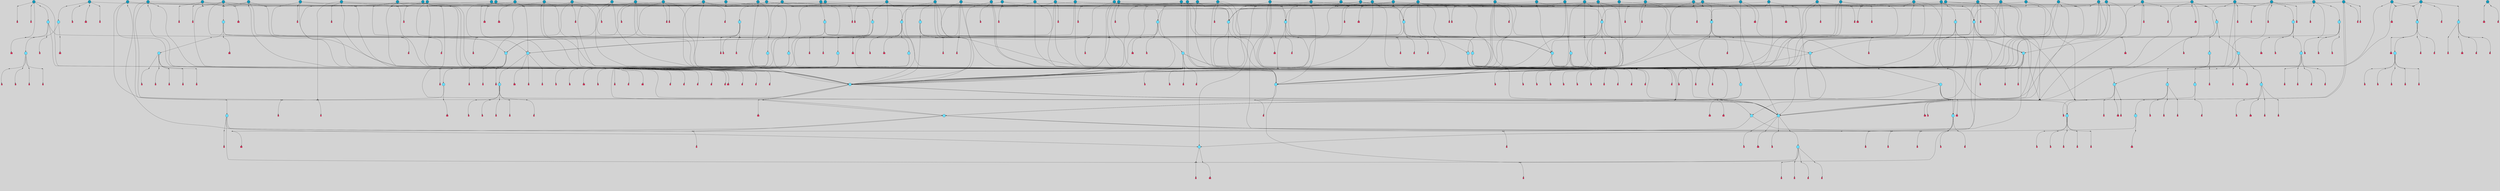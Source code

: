 // File exported with GEGELATI v1.3.1
// On the 2024-04-08 17:45:20
// With the File::TPGGraphDotExporter
digraph{
	graph[pad = "0.212, 0.055" bgcolor = lightgray]
	node[shape=circle style = filled label = ""]
		T3 [fillcolor="#66ddff"]
		T7 [fillcolor="#66ddff"]
		T9 [fillcolor="#66ddff"]
		T11 [fillcolor="#66ddff"]
		T27 [fillcolor="#66ddff"]
		T54 [fillcolor="#66ddff"]
		T59 [fillcolor="#66ddff"]
		T95 [fillcolor="#1199bb"]
		T111 [fillcolor="#66ddff"]
		T129 [fillcolor="#66ddff"]
		T195 [fillcolor="#66ddff"]
		T229 [fillcolor="#66ddff"]
		T325 [fillcolor="#66ddff"]
		T633 [fillcolor="#66ddff"]
		T656 [fillcolor="#66ddff"]
		T670 [fillcolor="#66ddff"]
		T672 [fillcolor="#66ddff"]
		T737 [fillcolor="#66ddff"]
		T743 [fillcolor="#66ddff"]
		T744 [fillcolor="#66ddff"]
		T746 [fillcolor="#66ddff"]
		T747 [fillcolor="#66ddff"]
		T748 [fillcolor="#66ddff"]
		T753 [fillcolor="#66ddff"]
		T754 [fillcolor="#66ddff"]
		T780 [fillcolor="#66ddff"]
		T793 [fillcolor="#66ddff"]
		T812 [fillcolor="#66ddff"]
		T816 [fillcolor="#1199bb"]
		T819 [fillcolor="#66ddff"]
		T820 [fillcolor="#66ddff"]
		T822 [fillcolor="#66ddff"]
		T823 [fillcolor="#66ddff"]
		T824 [fillcolor="#66ddff"]
		T825 [fillcolor="#66ddff"]
		T826 [fillcolor="#66ddff"]
		T828 [fillcolor="#66ddff"]
		T829 [fillcolor="#66ddff"]
		T830 [fillcolor="#1199bb"]
		T834 [fillcolor="#1199bb"]
		T838 [fillcolor="#66ddff"]
		T869 [fillcolor="#66ddff"]
		T874 [fillcolor="#66ddff"]
		T952 [fillcolor="#66ddff"]
		T954 [fillcolor="#66ddff"]
		T961 [fillcolor="#66ddff"]
		T970 [fillcolor="#1199bb"]
		T988 [fillcolor="#66ddff"]
		T995 [fillcolor="#1199bb"]
		T1012 [fillcolor="#1199bb"]
		T1021 [fillcolor="#66ddff"]
		T1048 [fillcolor="#1199bb"]
		T1052 [fillcolor="#1199bb"]
		T1053 [fillcolor="#1199bb"]
		T1054 [fillcolor="#1199bb"]
		T1055 [fillcolor="#1199bb"]
		T1056 [fillcolor="#1199bb"]
		T1058 [fillcolor="#1199bb"]
		T1061 [fillcolor="#1199bb"]
		T1062 [fillcolor="#1199bb"]
		T1064 [fillcolor="#1199bb"]
		T1067 [fillcolor="#1199bb"]
		T1069 [fillcolor="#66ddff"]
		T1083 [fillcolor="#1199bb"]
		T1086 [fillcolor="#1199bb"]
		T1087 [fillcolor="#1199bb"]
		T1096 [fillcolor="#66ddff"]
		T1097 [fillcolor="#66ddff"]
		T973 [fillcolor="#66ddff"]
		T1098 [fillcolor="#66ddff"]
		T1099 [fillcolor="#66ddff"]
		T1100 [fillcolor="#66ddff"]
		T1101 [fillcolor="#66ddff"]
		T1102 [fillcolor="#66ddff"]
		T1103 [fillcolor="#66ddff"]
		T1111 [fillcolor="#1199bb"]
		T1115 [fillcolor="#1199bb"]
		T1119 [fillcolor="#1199bb"]
		T1121 [fillcolor="#1199bb"]
		T1123 [fillcolor="#1199bb"]
		T1130 [fillcolor="#1199bb"]
		T1131 [fillcolor="#1199bb"]
		T1138 [fillcolor="#1199bb"]
		T1171 [fillcolor="#1199bb"]
		T1173 [fillcolor="#1199bb"]
		T1174 [fillcolor="#1199bb"]
		T1175 [fillcolor="#1199bb"]
		T1178 [fillcolor="#1199bb"]
		T1179 [fillcolor="#1199bb"]
		T1180 [fillcolor="#1199bb"]
		T1183 [fillcolor="#1199bb"]
		T1184 [fillcolor="#1199bb"]
		T1233 [fillcolor="#1199bb"]
		T1235 [fillcolor="#1199bb"]
		T1237 [fillcolor="#1199bb"]
		T1238 [fillcolor="#1199bb"]
		T1239 [fillcolor="#1199bb"]
		T1240 [fillcolor="#1199bb"]
		T1243 [fillcolor="#1199bb"]
		T1244 [fillcolor="#1199bb"]
		T1245 [fillcolor="#66ddff"]
		T1246 [fillcolor="#66ddff"]
		T1249 [fillcolor="#66ddff"]
		T1251 [fillcolor="#1199bb"]
		T1163 [fillcolor="#1199bb"]
		T1257 [fillcolor="#66ddff"]
		T1259 [fillcolor="#66ddff"]
		T1260 [fillcolor="#1199bb"]
		T1262 [fillcolor="#1199bb"]
		T1264 [fillcolor="#1199bb"]
		T621 [fillcolor="#1199bb"]
		T1265 [fillcolor="#1199bb"]
		T1266 [fillcolor="#1199bb"]
		T1267 [fillcolor="#1199bb"]
		T1268 [fillcolor="#1199bb"]
		T1271 [fillcolor="#1199bb"]
		T1272 [fillcolor="#1199bb"]
		T1273 [fillcolor="#1199bb"]
		T1274 [fillcolor="#1199bb"]
		T1275 [fillcolor="#1199bb"]
		T1276 [fillcolor="#1199bb"]
		T1277 [fillcolor="#1199bb"]
		T1278 [fillcolor="#1199bb"]
		T1280 [fillcolor="#1199bb"]
		T1281 [fillcolor="#1199bb"]
		T1285 [fillcolor="#1199bb"]
		T1286 [fillcolor="#1199bb"]
		T1287 [fillcolor="#1199bb"]
		T1289 [fillcolor="#1199bb"]
		T1291 [fillcolor="#1199bb"]
		T1292 [fillcolor="#1199bb"]
		T1293 [fillcolor="#1199bb"]
		T1296 [fillcolor="#1199bb"]
		T1129 [fillcolor="#1199bb"]
		T1297 [fillcolor="#1199bb"]
		T1298 [fillcolor="#1199bb"]
		T1299 [fillcolor="#1199bb"]
		T1113 [fillcolor="#1199bb"]
		P23097 [fillcolor="#cccccc" shape=point] //6|
		I23097 [shape=box style=invis label="6|1&2|6#1|7&#92;n10|7&2|0#1|5&#92;n9|4&0|1#2|2&#92;n8|6&0|0#1|0&#92;n"]
		P23097 -> I23097[style=invis]
		A14272 [fillcolor="#ff3366" shape=box margin=0.03 width=0 height=0 label="3"]
		T3 -> P23097 -> A14272
		P23098 [fillcolor="#cccccc" shape=point] //3|
		I23098 [shape=box style=invis label="7|6&2|4#0|2&#92;n10|3&2|7#1|4&#92;n11|6&0|4#0|1&#92;n7|1&0|0#2|6&#92;n7|6&0|3#2|6&#92;n4|0&2|6#0|1&#92;n4|4&2|5#0|2&#92;n4|6&0|4#2|7&#92;n10|0&2|3#1|5&#92;n2|6&0|5#0|2&#92;n1|0&2|3#0|7&#92;n1|6&2|0#0|5&#92;n6|2&0|1#0|7&#92;n9|2&0|3#2|7&#92;n5|3&0|6#0|6&#92;n1|7&2|5#2|3&#92;n8|1&2|7#0|6&#92;n1|0&2|5#2|1&#92;n7|1&2|2#2|5&#92;n7|4&2|6#0|3&#92;n"]
		P23098 -> I23098[style=invis]
		A14273 [fillcolor="#ff3366" shape=box margin=0.03 width=0 height=0 label="4"]
		T3 -> P23098 -> A14273
		P23099 [fillcolor="#cccccc" shape=point] //-3|
		I23099 [shape=box style=invis label="1|6&2|7#0|7&#92;n10|2&0|7#1|3&#92;n9|6&2|7#2|2&#92;n5|3&0|7#0|7&#92;n1|6&2|3#0|0&#92;n2|3&2|3#2|2&#92;n5|1&2|6#0|6&#92;n"]
		P23099 -> I23099[style=invis]
		A14274 [fillcolor="#ff3366" shape=box margin=0.03 width=0 height=0 label="7"]
		T7 -> P23099 -> A14274
		P23100 [fillcolor="#cccccc" shape=point] //5|
		I23100 [shape=box style=invis label="0|5&2|3#0|1&#92;n0|6&2|1#2|4&#92;n6|2&2|6#0|7&#92;n7|4&0|3#0|1&#92;n5|4&0|7#1|6&#92;n9|1&0|5#2|2&#92;n6|3&2|3#1|7&#92;n11|7&2|4#1|6&#92;n2|5&0|1#0|0&#92;n4|7&0|0#0|2&#92;n6|2&0|6#0|0&#92;n2|1&2|6#2|4&#92;n10|0&2|0#1|0&#92;n6|6&2|4#0|6&#92;n"]
		P23100 -> I23100[style=invis]
		A14275 [fillcolor="#ff3366" shape=box margin=0.03 width=0 height=0 label="8"]
		T7 -> P23100 -> A14275
		P23101 [fillcolor="#cccccc" shape=point] //-6|
		I23101 [shape=box style=invis label="11|1&0|7#2|0&#92;n10|4&0|1#1|0&#92;n4|3&2|4#2|1&#92;n0|5&2|0#0|0&#92;n6|1&0|0#0|3&#92;n8|2&2|0#0|4&#92;n11|4&2|0#1|6&#92;n7|0&2|6#2|3&#92;n5|3&2|6#2|0&#92;n2|0&2|0#0|4&#92;n"]
		P23101 -> I23101[style=invis]
		A14276 [fillcolor="#ff3366" shape=box margin=0.03 width=0 height=0 label="9"]
		T9 -> P23101 -> A14276
		P23102 [fillcolor="#cccccc" shape=point] //2|
		I23102 [shape=box style=invis label="6|3&2|7#1|4&#92;n8|6&0|0#2|5&#92;n2|1&0|2#0|3&#92;n8|7&0|6#0|4&#92;n2|1&2|0#0|1&#92;n0|0&2|2#2|3&#92;n6|6&0|7#2|1&#92;n6|1&0|7#2|6&#92;n5|4&2|7#0|4&#92;n0|3&0|4#2|0&#92;n11|0&2|0#2|5&#92;n4|5&2|5#2|4&#92;n5|7&0|6#0|4&#92;n9|7&2|5#0|3&#92;n5|4&2|1#0|3&#92;n5|3&0|1#1|7&#92;n0|4&0|3#2|5&#92;n"]
		P23102 -> I23102[style=invis]
		A14277 [fillcolor="#ff3366" shape=box margin=0.03 width=0 height=0 label="10"]
		T9 -> P23102 -> A14277
		P23103 [fillcolor="#cccccc" shape=point] //6|
		I23103 [shape=box style=invis label="3|0&2|7#2|2&#92;n3|2&0|4#2|5&#92;n5|1&0|2#1|0&#92;n8|7&0|1#2|0&#92;n8|5&0|3#0|6&#92;n0|2&0|2#2|3&#92;n1|5&2|5#0|5&#92;n5|6&0|6#0|7&#92;n6|7&0|0#2|6&#92;n1|2&2|3#0|0&#92;n7|7&2|3#0|4&#92;n0|7&2|7#0|6&#92;n1|0&2|2#2|7&#92;n4|4&0|1#0|0&#92;n"]
		P23103 -> I23103[style=invis]
		A14278 [fillcolor="#ff3366" shape=box margin=0.03 width=0 height=0 label="11"]
		T11 -> P23103 -> A14278
		P23104 [fillcolor="#cccccc" shape=point] //-4|
		I23104 [shape=box style=invis label="4|1&0|4#2|6&#92;n1|2&2|2#2|0&#92;n1|2&2|0#0|6&#92;n8|4&2|3#2|5&#92;n5|5&2|1#1|0&#92;n"]
		P23104 -> I23104[style=invis]
		A14279 [fillcolor="#ff3366" shape=box margin=0.03 width=0 height=0 label="12"]
		T11 -> P23104 -> A14279
		P23105 [fillcolor="#cccccc" shape=point] //2|
		I23105 [shape=box style=invis label="9|1&2|3#0|1&#92;n5|2&2|0#2|4&#92;n3|6&2|5#2|7&#92;n7|0&2|5#0|4&#92;n1|2&0|3#0|5&#92;n7|3&2|7#0|0&#92;n"]
		P23105 -> I23105[style=invis]
		A14280 [fillcolor="#ff3366" shape=box margin=0.03 width=0 height=0 label="2"]
		T27 -> P23105 -> A14280
		P23106 [fillcolor="#cccccc" shape=point] //-6|
		I23106 [shape=box style=invis label="7|5&0|4#0|4&#92;n11|0&2|5#2|1&#92;n"]
		P23106 -> I23106[style=invis]
		A14281 [fillcolor="#ff3366" shape=box margin=0.03 width=0 height=0 label="3"]
		T27 -> P23106 -> A14281
		T27 -> P23098
		P23107 [fillcolor="#cccccc" shape=point] //0|
		I23107 [shape=box style=invis label="2|5&0|1#0|6&#92;n6|1&2|2#2|7&#92;n8|0&0|3#1|4&#92;n4|3&2|5#2|4&#92;n8|1&2|4#0|0&#92;n6|6&0|1#2|6&#92;n11|7&2|4#2|5&#92;n6|2&2|4#0|2&#92;n8|5&2|4#2|4&#92;n2|1&2|1#2|2&#92;n2|7&2|5#2|6&#92;n9|7&0|5#0|4&#92;n1|2&0|5#2|6&#92;n4|2&2|3#2|7&#92;n3|3&2|1#0|2&#92;n"]
		P23107 -> I23107[style=invis]
		A14282 [fillcolor="#ff3366" shape=box margin=0.03 width=0 height=0 label="5"]
		T27 -> P23107 -> A14282
		P23108 [fillcolor="#cccccc" shape=point] //0|
		I23108 [shape=box style=invis label="4|0&0|3#2|7&#92;n10|2&0|3#1|7&#92;n3|5&0|2#0|3&#92;n4|5&0|0#2|1&#92;n10|7&2|0#1|2&#92;n5|3&2|3#1|6&#92;n9|5&2|0#0|4&#92;n5|4&2|7#0|2&#92;n10|3&2|7#1|4&#92;n7|2&0|1#2|6&#92;n8|6&0|5#0|5&#92;n8|7&2|3#0|5&#92;n2|6&2|4#0|0&#92;n"]
		P23108 -> I23108[style=invis]
		A14283 [fillcolor="#ff3366" shape=box margin=0.03 width=0 height=0 label="5"]
		T27 -> P23108 -> A14283
		P23109 [fillcolor="#cccccc" shape=point] //8|
		I23109 [shape=box style=invis label="9|0&0|1#2|0&#92;n10|1&2|5#1|4&#92;n8|2&2|6#0|4&#92;n2|4&2|5#2|3&#92;n4|2&2|2#0|2&#92;n7|5&0|2#0|0&#92;n8|2&2|1#1|3&#92;n8|7&0|7#2|1&#92;n1|1&0|0#0|7&#92;n5|6&2|5#1|0&#92;n6|6&2|5#0|0&#92;n11|4&0|3#2|6&#92;n4|2&2|4#0|7&#92;n5|6&0|1#2|0&#92;n11|3&0|2#0|7&#92;n"]
		P23109 -> I23109[style=invis]
		A14284 [fillcolor="#ff3366" shape=box margin=0.03 width=0 height=0 label="6"]
		T54 -> P23109 -> A14284
		P23110 [fillcolor="#cccccc" shape=point] //5|
		I23110 [shape=box style=invis label="3|0&2|0#0|1&#92;n3|0&0|7#0|1&#92;n5|3&0|2#2|6&#92;n4|4&2|4#2|6&#92;n11|2&0|7#1|6&#92;n2|7&2|2#2|5&#92;n9|3&2|6#2|7&#92;n7|7&0|0#0|4&#92;n6|1&2|4#2|3&#92;n5|4&2|0#1|6&#92;n1|3&0|7#0|4&#92;n"]
		P23110 -> I23110[style=invis]
		A14285 [fillcolor="#ff3366" shape=box margin=0.03 width=0 height=0 label="7"]
		T54 -> P23110 -> A14285
		P23111 [fillcolor="#cccccc" shape=point] //-10|
		I23111 [shape=box style=invis label="3|6&0|0#0|4&#92;n4|1&2|4#0|1&#92;n5|1&0|1#0|4&#92;n5|5&2|6#0|5&#92;n6|5&0|6#0|3&#92;n11|1&2|0#0|1&#92;n0|7&2|0#0|3&#92;n1|2&0|6#0|1&#92;n8|0&0|4#2|0&#92;n0|4&0|7#2|7&#92;n7|0&2|7#1|3&#92;n3|1&0|5#2|5&#92;n5|1&0|4#0|3&#92;n2|2&0|2#0|0&#92;n8|3&0|1#0|7&#92;n3|0&0|3#0|5&#92;n7|2&0|5#2|0&#92;n6|3&2|7#1|5&#92;n4|7&2|7#2|1&#92;n"]
		P23111 -> I23111[style=invis]
		A14286 [fillcolor="#ff3366" shape=box margin=0.03 width=0 height=0 label="14"]
		T54 -> P23111 -> A14286
		T54 -> P23100
		P23112 [fillcolor="#cccccc" shape=point] //8|
		I23112 [shape=box style=invis label="9|0&0|1#2|0&#92;n10|1&2|5#1|4&#92;n8|2&2|6#0|4&#92;n4|5&0|3#0|1&#92;n2|4&2|5#2|3&#92;n4|2&2|2#0|2&#92;n7|5&0|2#0|0&#92;n8|2&2|1#1|3&#92;n8|7&0|7#2|1&#92;n1|1&0|0#0|7&#92;n5|6&2|5#1|0&#92;n6|3&2|5#0|0&#92;n11|4&0|3#2|6&#92;n1|2&2|4#0|7&#92;n5|6&0|1#2|0&#92;n11|3&0|2#0|7&#92;n"]
		P23112 -> I23112[style=invis]
		A14287 [fillcolor="#ff3366" shape=box margin=0.03 width=0 height=0 label="6"]
		T59 -> P23112 -> A14287
		T59 -> P23110
		T59 -> P23101
		T59 -> P23110
		P23113 [fillcolor="#cccccc" shape=point] //4|
		I23113 [shape=box style=invis label="4|3&0|6#0|3&#92;n5|7&2|3#2|2&#92;n5|6&0|7#1|2&#92;n1|4&2|6#0|3&#92;n8|4&2|1#2|5&#92;n9|5&2|4#1|4&#92;n2|4&0|5#0|7&#92;n10|0&0|6#1|3&#92;n3|0&0|6#0|2&#92;n2|7&2|7#2|6&#92;n5|2&0|5#1|5&#92;n10|4&2|5#1|7&#92;n4|0&0|4#2|4&#92;n11|1&0|4#2|6&#92;n10|6&2|0#1|4&#92;n9|7&0|3#1|4&#92;n4|5&2|7#0|6&#92;n11|5&2|6#2|3&#92;n0|3&0|5#0|1&#92;n"]
		P23113 -> I23113[style=invis]
		A14288 [fillcolor="#ff3366" shape=box margin=0.03 width=0 height=0 label="13"]
		T95 -> P23113 -> A14288
		P23114 [fillcolor="#cccccc" shape=point] //8|
		I23114 [shape=box style=invis label="9|7&0|5#2|5&#92;n3|3&2|3#0|2&#92;n9|5&2|2#1|0&#92;n2|3&0|6#0|3&#92;n4|4&2|5#2|7&#92;n11|3&2|0#1|5&#92;n6|6&2|1#2|2&#92;n4|6&0|1#2|2&#92;n2|5&2|7#2|2&#92;n7|7&2|2#2|3&#92;n6|5&0|3#2|6&#92;n6|7&0|6#0|2&#92;n"]
		P23114 -> I23114[style=invis]
		A14289 [fillcolor="#ff3366" shape=box margin=0.03 width=0 height=0 label="14"]
		T95 -> P23114 -> A14289
		P23115 [fillcolor="#cccccc" shape=point] //2|
		I23115 [shape=box style=invis label="4|1&0|4#2|6&#92;n5|5&2|1#1|0&#92;n1|0&2|0#0|6&#92;n8|4&2|3#2|5&#92;n"]
		P23115 -> I23115[style=invis]
		T95 -> P23115 -> T11
		P23116 [fillcolor="#cccccc" shape=point] //-9|
		I23116 [shape=box style=invis label="2|0&2|0#2|1&#92;n4|4&2|4#2|6&#92;n9|1&0|3#1|7&#92;n5|3&0|2#2|6&#92;n2|7&2|2#2|5&#92;n5|4&2|0#1|6&#92;n3|0&0|7#0|1&#92;n1|3&0|7#0|4&#92;n11|6&2|2#0|7&#92;n7|7&0|0#0|4&#92;n11|0&0|7#1|6&#92;n9|3&2|6#2|7&#92;n"]
		P23116 -> I23116[style=invis]
		A14290 [fillcolor="#ff3366" shape=box margin=0.03 width=0 height=0 label="7"]
		T95 -> P23116 -> A14290
		P23117 [fillcolor="#cccccc" shape=point] //-8|
		I23117 [shape=box style=invis label="7|5&0|4#2|4&#92;n"]
		P23117 -> I23117[style=invis]
		A14291 [fillcolor="#ff3366" shape=box margin=0.03 width=0 height=0 label="3"]
		T95 -> P23117 -> A14291
		P23118 [fillcolor="#cccccc" shape=point] //-5|
		I23118 [shape=box style=invis label="0|0&2|3#0|2&#92;n10|5&0|6#1|3&#92;n7|3&0|6#2|3&#92;n3|4&0|6#0|6&#92;n10|5&0|2#1|1&#92;n5|0&0|1#0|3&#92;n6|6&2|5#1|5&#92;n7|4&0|2#1|7&#92;n5|7&0|1#2|5&#92;n1|5&0|0#0|3&#92;n7|5&2|1#2|6&#92;n9|0&0|2#0|0&#92;n4|0&2|4#0|0&#92;n4|6&0|0#2|3&#92;n3|1&0|6#2|5&#92;n7|7&2|1#2|3&#92;n9|4&2|2#0|6&#92;n"]
		P23118 -> I23118[style=invis]
		T111 -> P23118 -> T9
		P23119 [fillcolor="#cccccc" shape=point] //7|
		I23119 [shape=box style=invis label="7|4&2|1#2|0&#92;n4|1&2|4#2|3&#92;n5|0&2|0#2|2&#92;n6|1&2|4#2|6&#92;n"]
		P23119 -> I23119[style=invis]
		A14292 [fillcolor="#ff3366" shape=box margin=0.03 width=0 height=0 label="9"]
		T111 -> P23119 -> A14292
		P23120 [fillcolor="#cccccc" shape=point] //2|
		I23120 [shape=box style=invis label="3|0&2|0#0|1&#92;n11|2&0|7#1|6&#92;n8|7&2|4#0|5&#92;n5|3&0|2#2|6&#92;n4|4&2|4#2|6&#92;n3|0&0|7#0|1&#92;n2|7&2|2#2|5&#92;n9|3&2|6#2|7&#92;n7|7&0|0#0|4&#92;n6|1&2|4#1|3&#92;n5|4&2|0#1|6&#92;n1|3&0|7#0|4&#92;n"]
		P23120 -> I23120[style=invis]
		A14293 [fillcolor="#ff3366" shape=box margin=0.03 width=0 height=0 label="7"]
		T111 -> P23120 -> A14293
		T111 -> P23101
		T129 -> P23109
		T129 -> P23110
		P23121 [fillcolor="#cccccc" shape=point] //10|
		I23121 [shape=box style=invis label="4|5&2|7#2|1&#92;n1|7&2|3#0|6&#92;n3|5&2|2#0|3&#92;n10|3&0|7#1|4&#92;n7|1&0|4#2|6&#92;n10|2&0|3#1|7&#92;n9|5&2|0#0|4&#92;n4|0&0|3#2|7&#92;n11|4&2|6#1|2&#92;n5|4&2|7#0|2&#92;n2|6&2|4#0|0&#92;n6|5&0|7#2|1&#92;n5|3&2|3#1|6&#92;n10|7&2|0#1|2&#92;n"]
		P23121 -> I23121[style=invis]
		A14294 [fillcolor="#ff3366" shape=box margin=0.03 width=0 height=0 label="5"]
		T129 -> P23121 -> A14294
		P23122 [fillcolor="#cccccc" shape=point] //5|
		I23122 [shape=box style=invis label="9|4&2|3#1|3&#92;n0|4&2|4#0|5&#92;n6|1&2|6#2|5&#92;n4|0&0|5#2|0&#92;n"]
		P23122 -> I23122[style=invis]
		A14295 [fillcolor="#ff3366" shape=box margin=0.03 width=0 height=0 label="7"]
		T129 -> P23122 -> A14295
		P23123 [fillcolor="#cccccc" shape=point] //6|
		I23123 [shape=box style=invis label="9|4&2|7#0|6&#92;n8|4&0|1#1|0&#92;n1|3&0|0#2|1&#92;n2|4&0|6#2|2&#92;n5|1&2|5#0|7&#92;n3|0&0|3#2|6&#92;n2|2&2|6#0|2&#92;n8|4&0|4#2|2&#92;n5|1&2|4#0|3&#92;n9|4&0|6#0|6&#92;n5|0&2|2#1|5&#92;n11|7&0|0#1|1&#92;n0|4&0|3#0|3&#92;n7|7&2|4#2|5&#92;n1|5&0|1#2|1&#92;n"]
		P23123 -> I23123[style=invis]
		A14296 [fillcolor="#ff3366" shape=box margin=0.03 width=0 height=0 label="1"]
		T129 -> P23123 -> A14296
		P23124 [fillcolor="#cccccc" shape=point] //5|
		I23124 [shape=box style=invis label="3|0&2|0#2|1&#92;n3|0&0|7#0|1&#92;n5|3&0|2#2|6&#92;n4|4&2|4#2|6&#92;n5|4&2|0#1|6&#92;n2|7&2|2#2|5&#92;n1|3&0|7#0|4&#92;n11|6&2|2#0|7&#92;n7|7&0|0#0|4&#92;n6|1&2|4#2|3&#92;n11|0&0|7#1|6&#92;n9|3&2|6#2|7&#92;n"]
		P23124 -> I23124[style=invis]
		A14297 [fillcolor="#ff3366" shape=box margin=0.03 width=0 height=0 label="7"]
		T195 -> P23124 -> A14297
		P23125 [fillcolor="#cccccc" shape=point] //4|
		I23125 [shape=box style=invis label="7|1&0|6#0|1&#92;n6|7&2|7#1|7&#92;n10|1&2|1#1|1&#92;n9|6&2|2#1|4&#92;n4|7&0|4#2|2&#92;n9|6&0|5#1|1&#92;n10|0&2|6#1|6&#92;n5|1&0|1#2|3&#92;n10|1&0|5#1|0&#92;n3|4&2|3#0|0&#92;n8|2&0|5#2|4&#92;n1|6&2|0#0|0&#92;n2|3&0|1#2|6&#92;n5|2&2|2#1|6&#92;n2|2&0|1#2|1&#92;n3|1&2|7#0|3&#92;n6|7&2|3#0|4&#92;n"]
		P23125 -> I23125[style=invis]
		A14298 [fillcolor="#ff3366" shape=box margin=0.03 width=0 height=0 label="10"]
		T195 -> P23125 -> A14298
		P23126 [fillcolor="#cccccc" shape=point] //-4|
		I23126 [shape=box style=invis label="0|4&0|0#2|7&#92;n8|5&2|4#2|4&#92;n4|3&2|5#2|4&#92;n11|7&2|2#2|5&#92;n6|5&2|2#2|7&#92;n3|2&0|7#0|7&#92;n3|3&2|1#0|3&#92;n2|6&0|3#2|5&#92;n0|1&2|6#2|2&#92;n8|2&0|0#1|6&#92;n0|7&0|5#0|4&#92;n9|5&0|3#2|7&#92;n2|7&2|5#2|6&#92;n9|0&2|0#0|1&#92;n1|2&2|4#0|2&#92;n"]
		P23126 -> I23126[style=invis]
		T195 -> P23126 -> T27
		P23127 [fillcolor="#cccccc" shape=point] //7|
		I23127 [shape=box style=invis label="7|4&2|7#0|4&#92;n4|6&0|1#2|5&#92;n2|1&2|3#0|0&#92;n4|3&2|0#0|1&#92;n0|0&2|7#2|7&#92;n7|7&0|5#2|3&#92;n5|0&2|1#2|2&#92;n10|0&0|4#1|2&#92;n4|4&0|7#0|0&#92;n6|7&0|2#0|1&#92;n1|4&2|5#0|4&#92;n"]
		P23127 -> I23127[style=invis]
		A14299 [fillcolor="#ff3366" shape=box margin=0.03 width=0 height=0 label="0"]
		T195 -> P23127 -> A14299
		P23128 [fillcolor="#cccccc" shape=point] //-2|
		I23128 [shape=box style=invis label="5|2&2|0#2|4&#92;n9|1&2|3#0|1&#92;n3|6&2|5#2|7&#92;n7|0&2|1#0|4&#92;n1|2&0|3#0|5&#92;n7|3&2|7#0|0&#92;n"]
		P23128 -> I23128[style=invis]
		A14300 [fillcolor="#ff3366" shape=box margin=0.03 width=0 height=0 label="2"]
		T229 -> P23128 -> A14300
		P23129 [fillcolor="#cccccc" shape=point] //9|
		I23129 [shape=box style=invis label="7|1&2|2#2|5&#92;n1|0&2|5#2|1&#92;n11|6&0|4#0|1&#92;n10|6&0|3#1|6&#92;n7|1&0|0#2|6&#92;n4|0&2|6#0|1&#92;n4|6&0|4#2|7&#92;n10|0&2|3#1|0&#92;n1|0&2|3#0|7&#92;n1|6&2|0#0|5&#92;n6|2&0|1#0|7&#92;n9|2&0|3#2|7&#92;n5|3&0|6#0|6&#92;n3|1&0|3#0|5&#92;n1|7&2|5#2|3&#92;n8|1&2|7#0|6&#92;n10|3&2|0#1|4&#92;n7|6&2|4#0|2&#92;n7|4&2|6#0|3&#92;n"]
		P23129 -> I23129[style=invis]
		T229 -> P23129 -> T7
		P23130 [fillcolor="#cccccc" shape=point] //2|
		I23130 [shape=box style=invis label="8|6&0|2#0|5&#92;n10|5&2|3#1|7&#92;n5|6&0|1#2|5&#92;n11|3&0|0#2|2&#92;n0|3&2|1#0|6&#92;n9|7&2|6#0|1&#92;n4|6&2|7#0|2&#92;n8|0&0|6#2|0&#92;n11|2&0|7#0|1&#92;n3|7&2|4#0|7&#92;n5|1&0|1#0|6&#92;n7|6&2|7#2|4&#92;n6|1&0|3#0|2&#92;n6|6&2|5#1|2&#92;n8|5&0|2#0|0&#92;n0|2&0|3#0|0&#92;n2|5&2|5#2|1&#92;n10|4&0|1#1|0&#92;n4|3&2|5#0|4&#92;n"]
		P23130 -> I23130[style=invis]
		A14301 [fillcolor="#ff3366" shape=box margin=0.03 width=0 height=0 label="11"]
		T229 -> P23130 -> A14301
		P23131 [fillcolor="#cccccc" shape=point] //-7|
		I23131 [shape=box style=invis label="11|2&2|6#1|1&#92;n2|3&0|6#2|3&#92;n10|0&0|2#1|4&#92;n"]
		P23131 -> I23131[style=invis]
		T229 -> P23131 -> T111
		P23132 [fillcolor="#cccccc" shape=point] //-1|
		I23132 [shape=box style=invis label="6|4&0|4#2|4&#92;n4|5&2|5#2|4&#92;n9|7&2|5#0|3&#92;n3|7&2|6#0|6&#92;n8|7&0|6#0|4&#92;n2|1&2|0#0|1&#92;n8|6&0|0#2|5&#92;n2|1&0|2#0|3&#92;n6|1&0|7#2|6&#92;n6|3&0|1#1|6&#92;n5|4&2|7#0|4&#92;n0|7&0|4#2|0&#92;n11|0&2|0#2|5&#92;n3|7&2|0#2|7&#92;n8|3&2|7#1|4&#92;n5|7&0|6#0|4&#92;n0|0&2|3#2|3&#92;n5|4&2|1#0|3&#92;n0|4&0|3#2|5&#92;n"]
		P23132 -> I23132[style=invis]
		A14302 [fillcolor="#ff3366" shape=box margin=0.03 width=0 height=0 label="10"]
		T229 -> P23132 -> A14302
		P23133 [fillcolor="#cccccc" shape=point] //-4|
		I23133 [shape=box style=invis label="4|1&0|4#2|6&#92;n1|2&2|2#2|0&#92;n1|2&2|0#0|6&#92;n8|4&2|3#2|5&#92;n5|5&2|1#1|0&#92;n"]
		P23133 -> I23133[style=invis]
		A14303 [fillcolor="#ff3366" shape=box margin=0.03 width=0 height=0 label="12"]
		T325 -> P23133 -> A14303
		P23134 [fillcolor="#cccccc" shape=point] //6|
		I23134 [shape=box style=invis label="3|0&2|7#2|2&#92;n3|2&0|4#2|5&#92;n5|1&0|2#1|0&#92;n8|7&0|1#2|0&#92;n8|5&0|3#0|6&#92;n0|2&0|2#2|3&#92;n1|5&2|5#0|5&#92;n5|6&0|6#0|7&#92;n6|7&0|0#2|6&#92;n1|2&2|3#0|0&#92;n7|7&2|3#0|4&#92;n0|7&2|7#0|6&#92;n1|0&2|2#2|7&#92;n4|4&0|1#0|0&#92;n"]
		P23134 -> I23134[style=invis]
		A14304 [fillcolor="#ff3366" shape=box margin=0.03 width=0 height=0 label="11"]
		T325 -> P23134 -> A14304
		P23135 [fillcolor="#cccccc" shape=point] //-1|
		I23135 [shape=box style=invis label="5|7&2|4#0|7&#92;n6|4&2|4#2|6&#92;n3|0&0|5#0|0&#92;n9|5&0|7#1|4&#92;n8|0&0|2#2|1&#92;n3|0&2|6#0|7&#92;n1|7&2|5#2|5&#92;n9|4&0|2#0|6&#92;n4|4&2|5#0|6&#92;n"]
		P23135 -> I23135[style=invis]
		A14305 [fillcolor="#ff3366" shape=box margin=0.03 width=0 height=0 label="7"]
		T633 -> P23135 -> A14305
		P23136 [fillcolor="#cccccc" shape=point] //-2|
		I23136 [shape=box style=invis label="0|2&0|7#2|6&#92;n6|1&0|4#1|7&#92;n3|0&2|3#0|3&#92;n1|3&0|2#0|7&#92;n"]
		P23136 -> I23136[style=invis]
		T633 -> P23136 -> T195
		P23137 [fillcolor="#cccccc" shape=point] //-1|
		I23137 [shape=box style=invis label="6|6&0|0#1|5&#92;n3|0&0|2#2|3&#92;n1|0&0|5#0|3&#92;n10|4&0|0#1|0&#92;n1|7&2|5#2|5&#92;n9|4&0|0#1|5&#92;n11|3&2|1#1|6&#92;n6|3&2|6#2|0&#92;n6|1&0|2#0|6&#92;n8|0&0|6#2|4&#92;n"]
		P23137 -> I23137[style=invis]
		A14306 [fillcolor="#ff3366" shape=box margin=0.03 width=0 height=0 label="12"]
		T633 -> P23137 -> A14306
		P23138 [fillcolor="#cccccc" shape=point] //-6|
		I23138 [shape=box style=invis label="9|0&2|0#0|1&#92;n3|2&0|2#0|3&#92;n5|4&0|5#1|7&#92;n2|1&0|4#0|3&#92;n9|2&2|0#2|4&#92;n7|6&0|4#0|2&#92;n2|3&0|6#2|6&#92;n1|2&0|3#2|0&#92;n"]
		P23138 -> I23138[style=invis]
		T633 -> P23138 -> T54
		P23139 [fillcolor="#cccccc" shape=point] //4|
		I23139 [shape=box style=invis label="9|6&0|4#2|0&#92;n6|1&0|7#0|0&#92;n3|0&2|3#0|3&#92;n1|3&0|2#0|7&#92;n6|1&2|4#1|7&#92;n6|3&0|7#2|6&#92;n"]
		P23139 -> I23139[style=invis]
		T633 -> P23139 -> T195
		P23140 [fillcolor="#cccccc" shape=point] //-5|
		I23140 [shape=box style=invis label="10|6&2|5#1|6&#92;n9|3&0|1#1|7&#92;n2|4&0|1#0|1&#92;n11|3&0|7#1|6&#92;n5|1&0|6#2|7&#92;n8|0&0|0#0|1&#92;n0|6&0|7#0|4&#92;n6|7&2|6#2|6&#92;n11|0&2|3#0|5&#92;n"]
		P23140 -> I23140[style=invis]
		T656 -> P23140 -> T7
		P23141 [fillcolor="#cccccc" shape=point] //-10|
		I23141 [shape=box style=invis label="3|6&0|6#2|2&#92;n9|4&0|0#2|7&#92;n2|5&0|0#0|1&#92;n11|6&0|0#2|2&#92;n0|2&2|7#0|5&#92;n6|3&0|3#0|7&#92;n0|7&2|7#2|7&#92;n2|0&2|3#2|2&#92;n10|1&2|6#1|3&#92;n4|4&0|3#2|0&#92;n1|1&0|0#0|2&#92;n4|3&0|1#2|5&#92;n1|0&2|0#0|0&#92;n"]
		P23141 -> I23141[style=invis]
		A14307 [fillcolor="#ff3366" shape=box margin=0.03 width=0 height=0 label="1"]
		T656 -> P23141 -> A14307
		P23142 [fillcolor="#cccccc" shape=point] //-2|
		I23142 [shape=box style=invis label="1|1&2|1#0|1&#92;n11|0&2|3#2|2&#92;n1|4&0|0#2|2&#92;n0|7&0|5#2|4&#92;n1|0&2|2#2|4&#92;n8|7&0|0#1|2&#92;n8|1&2|0#2|3&#92;n7|7&0|1#2|1&#92;n3|6&2|7#0|4&#92;n7|7&0|4#0|3&#92;n9|5&2|2#2|0&#92;n6|5&2|4#1|4&#92;n11|2&0|2#2|1&#92;n5|2&0|6#1|5&#92;n0|5&0|3#0|5&#92;n2|0&2|4#0|5&#92;n7|5&2|7#1|3&#92;n3|7&2|6#2|7&#92;n"]
		P23142 -> I23142[style=invis]
		T656 -> P23142 -> T229
		P23143 [fillcolor="#cccccc" shape=point] //-3|
		I23143 [shape=box style=invis label="2|5&2|2#0|5&#92;n9|5&2|2#2|7&#92;n7|5&2|5#1|0&#92;n9|2&2|7#1|5&#92;n3|6&0|6#2|2&#92;n0|0&2|6#0|0&#92;n1|0&2|0#0|0&#92;n8|6&2|0#2|2&#92;n10|3&0|0#1|7&#92;n11|6&0|4#2|5&#92;n1|0&0|5#2|6&#92;n5|5&0|0#1|1&#92;n3|3&2|7#0|7&#92;n1|7&0|7#0|3&#92;n10|4&2|4#1|2&#92;n7|5&2|2#2|5&#92;n2|0&0|7#2|4&#92;n6|2&2|4#1|6&#92;n"]
		P23143 -> I23143[style=invis]
		T656 -> P23143 -> T111
		P23144 [fillcolor="#cccccc" shape=point] //-6|
		I23144 [shape=box style=invis label="7|5&0|4#0|4&#92;n11|0&2|5#2|1&#92;n"]
		P23144 -> I23144[style=invis]
		A14308 [fillcolor="#ff3366" shape=box margin=0.03 width=0 height=0 label="3"]
		T670 -> P23144 -> A14308
		P23145 [fillcolor="#cccccc" shape=point] //2|
		I23145 [shape=box style=invis label="9|1&2|3#0|1&#92;n5|2&2|0#2|4&#92;n3|6&2|5#2|7&#92;n7|0&2|5#0|4&#92;n1|2&0|3#0|5&#92;n7|3&2|7#0|0&#92;n"]
		P23145 -> I23145[style=invis]
		A14309 [fillcolor="#ff3366" shape=box margin=0.03 width=0 height=0 label="2"]
		T670 -> P23145 -> A14309
		P23146 [fillcolor="#cccccc" shape=point] //0|
		I23146 [shape=box style=invis label="2|5&0|1#0|6&#92;n6|1&2|2#2|7&#92;n8|0&0|3#1|4&#92;n4|3&2|5#2|4&#92;n8|1&2|4#0|0&#92;n6|6&0|1#2|6&#92;n11|7&2|4#2|5&#92;n6|2&2|4#0|2&#92;n8|5&2|4#2|4&#92;n2|1&2|1#2|2&#92;n2|7&2|5#2|6&#92;n9|7&0|5#0|4&#92;n1|2&0|5#2|6&#92;n4|2&2|3#2|7&#92;n3|3&2|1#0|2&#92;n"]
		P23146 -> I23146[style=invis]
		A14310 [fillcolor="#ff3366" shape=box margin=0.03 width=0 height=0 label="5"]
		T670 -> P23146 -> A14310
		P23147 [fillcolor="#cccccc" shape=point] //3|
		I23147 [shape=box style=invis label="7|6&2|4#0|2&#92;n10|3&2|7#1|4&#92;n11|6&0|4#0|1&#92;n7|1&0|0#2|6&#92;n7|6&0|3#2|6&#92;n4|0&2|6#0|1&#92;n4|4&2|5#0|2&#92;n4|6&0|4#2|7&#92;n10|0&2|3#1|5&#92;n2|6&0|5#0|2&#92;n1|0&2|3#0|7&#92;n1|6&2|0#0|5&#92;n6|2&0|1#0|7&#92;n9|2&0|3#2|7&#92;n5|3&0|6#0|6&#92;n1|7&2|5#2|3&#92;n8|1&2|7#0|6&#92;n1|0&2|5#2|1&#92;n7|1&2|2#2|5&#92;n7|4&2|6#0|3&#92;n"]
		P23147 -> I23147[style=invis]
		A14311 [fillcolor="#ff3366" shape=box margin=0.03 width=0 height=0 label="4"]
		T670 -> P23147 -> A14311
		P23148 [fillcolor="#cccccc" shape=point] //0|
		I23148 [shape=box style=invis label="4|0&0|3#2|7&#92;n10|2&0|3#1|7&#92;n3|5&0|2#0|3&#92;n4|5&0|0#2|1&#92;n10|7&2|0#1|2&#92;n5|3&2|3#1|6&#92;n9|5&2|0#0|4&#92;n5|4&2|7#0|2&#92;n10|3&2|7#1|4&#92;n7|2&0|1#2|6&#92;n8|6&0|5#0|5&#92;n8|7&2|3#0|5&#92;n2|6&2|4#0|0&#92;n"]
		P23148 -> I23148[style=invis]
		A14312 [fillcolor="#ff3366" shape=box margin=0.03 width=0 height=0 label="5"]
		T670 -> P23148 -> A14312
		P23149 [fillcolor="#cccccc" shape=point] //-10|
		I23149 [shape=box style=invis label="3|6&0|0#0|4&#92;n4|1&2|4#0|1&#92;n5|1&0|1#0|4&#92;n5|5&2|6#0|5&#92;n6|5&0|6#0|3&#92;n11|1&2|0#0|1&#92;n0|7&2|0#0|3&#92;n1|2&0|6#0|1&#92;n8|0&0|4#2|0&#92;n0|4&0|7#2|7&#92;n7|0&2|7#1|3&#92;n3|1&0|5#2|5&#92;n5|1&0|4#0|3&#92;n2|2&0|2#0|0&#92;n8|3&0|1#0|7&#92;n3|0&0|3#0|5&#92;n7|2&0|5#2|0&#92;n6|3&2|7#1|5&#92;n4|7&2|7#2|1&#92;n"]
		P23149 -> I23149[style=invis]
		A14313 [fillcolor="#ff3366" shape=box margin=0.03 width=0 height=0 label="14"]
		T672 -> P23149 -> A14313
		P23150 [fillcolor="#cccccc" shape=point] //8|
		I23150 [shape=box style=invis label="9|0&0|1#2|0&#92;n10|1&2|5#1|4&#92;n8|2&2|6#0|4&#92;n2|4&2|5#2|3&#92;n4|2&2|2#0|2&#92;n7|5&0|2#0|0&#92;n8|2&2|1#1|3&#92;n8|7&0|7#2|1&#92;n1|1&0|0#0|7&#92;n5|6&2|5#1|0&#92;n6|6&2|5#0|0&#92;n11|4&0|3#2|6&#92;n4|2&2|4#0|7&#92;n5|6&0|1#2|0&#92;n11|3&0|2#0|7&#92;n"]
		P23150 -> I23150[style=invis]
		A14314 [fillcolor="#ff3366" shape=box margin=0.03 width=0 height=0 label="6"]
		T672 -> P23150 -> A14314
		P23151 [fillcolor="#cccccc" shape=point] //5|
		I23151 [shape=box style=invis label="3|0&2|0#0|1&#92;n3|0&0|7#0|1&#92;n5|3&0|2#2|6&#92;n4|4&2|4#2|6&#92;n11|2&0|7#1|6&#92;n2|7&2|2#2|5&#92;n9|3&2|6#2|7&#92;n7|7&0|0#0|4&#92;n6|1&2|4#2|3&#92;n5|4&2|0#1|6&#92;n1|3&0|7#0|4&#92;n"]
		P23151 -> I23151[style=invis]
		A14315 [fillcolor="#ff3366" shape=box margin=0.03 width=0 height=0 label="7"]
		T672 -> P23151 -> A14315
		P23152 [fillcolor="#cccccc" shape=point] //5|
		I23152 [shape=box style=invis label="0|5&2|3#0|1&#92;n0|6&2|1#2|4&#92;n6|2&2|6#0|7&#92;n7|4&0|3#0|1&#92;n5|4&0|7#1|6&#92;n9|1&0|5#2|2&#92;n6|3&2|3#1|7&#92;n11|7&2|4#1|6&#92;n2|5&0|1#0|0&#92;n4|7&0|0#0|2&#92;n6|2&0|6#0|0&#92;n2|1&2|6#2|4&#92;n10|0&2|0#1|0&#92;n6|6&2|4#0|6&#92;n"]
		P23152 -> I23152[style=invis]
		A14316 [fillcolor="#ff3366" shape=box margin=0.03 width=0 height=0 label="8"]
		T672 -> P23152 -> A14316
		P23153 [fillcolor="#cccccc" shape=point] //5|
		I23153 [shape=box style=invis label="5|4&2|4#1|4&#92;n4|6&0|0#0|1&#92;n4|0&0|3#2|6&#92;n2|3&2|5#2|3&#92;n10|0&2|7#1|2&#92;n"]
		P23153 -> I23153[style=invis]
		T737 -> P23153 -> T3
		P23154 [fillcolor="#cccccc" shape=point] //0|
		I23154 [shape=box style=invis label="3|5&2|1#0|0&#92;n8|0&2|2#2|6&#92;n4|7&2|3#0|0&#92;n1|5&2|6#0|4&#92;n1|7&2|1#0|6&#92;n8|1&2|3#0|4&#92;n1|4&2|2#2|1&#92;n10|6&2|7#1|0&#92;n0|3&0|3#2|4&#92;n"]
		P23154 -> I23154[style=invis]
		T737 -> P23154 -> T3
		P23155 [fillcolor="#cccccc" shape=point] //2|
		I23155 [shape=box style=invis label="9|5&0|7#1|4&#92;n6|0&2|4#2|6&#92;n8|0&0|2#2|1&#92;n3|0&2|6#0|7&#92;n5|7&2|4#0|7&#92;n1|7&2|5#2|5&#92;n2|4&0|0#0|2&#92;n9|4&0|2#0|7&#92;n"]
		P23155 -> I23155[style=invis]
		T737 -> P23155 -> T633
		P23156 [fillcolor="#cccccc" shape=point] //-6|
		I23156 [shape=box style=invis label="7|5&0|4#0|4&#92;n11|0&2|5#2|1&#92;n"]
		P23156 -> I23156[style=invis]
		A14317 [fillcolor="#ff3366" shape=box margin=0.03 width=0 height=0 label="3"]
		T744 -> P23156 -> A14317
		P23157 [fillcolor="#cccccc" shape=point] //2|
		I23157 [shape=box style=invis label="9|1&2|3#0|1&#92;n5|2&2|0#2|4&#92;n3|6&2|5#2|7&#92;n7|0&2|5#0|4&#92;n1|2&0|3#0|5&#92;n7|3&2|7#0|0&#92;n"]
		P23157 -> I23157[style=invis]
		A14318 [fillcolor="#ff3366" shape=box margin=0.03 width=0 height=0 label="2"]
		T744 -> P23157 -> A14318
		P23158 [fillcolor="#cccccc" shape=point] //0|
		I23158 [shape=box style=invis label="2|5&0|1#0|6&#92;n6|1&2|2#2|7&#92;n8|0&0|3#1|4&#92;n4|3&2|5#2|4&#92;n8|1&2|4#0|0&#92;n6|6&0|1#2|6&#92;n11|7&2|4#2|5&#92;n6|2&2|4#0|2&#92;n8|5&2|4#2|4&#92;n2|1&2|1#2|2&#92;n2|7&2|5#2|6&#92;n9|7&0|5#0|4&#92;n1|2&0|5#2|6&#92;n4|2&2|3#2|7&#92;n3|3&2|1#0|2&#92;n"]
		P23158 -> I23158[style=invis]
		A14319 [fillcolor="#ff3366" shape=box margin=0.03 width=0 height=0 label="5"]
		T744 -> P23158 -> A14319
		P23159 [fillcolor="#cccccc" shape=point] //-4|
		I23159 [shape=box style=invis label="0|4&0|0#2|7&#92;n8|5&2|4#2|4&#92;n4|3&2|5#2|4&#92;n11|7&2|2#2|5&#92;n6|5&2|2#2|7&#92;n3|2&0|7#0|7&#92;n3|3&2|1#0|3&#92;n2|6&0|3#2|5&#92;n0|1&2|6#2|2&#92;n8|2&0|0#1|6&#92;n0|7&0|5#0|4&#92;n9|5&0|3#2|7&#92;n2|7&2|5#2|6&#92;n9|0&2|0#0|1&#92;n1|2&2|4#0|2&#92;n"]
		P23159 -> I23159[style=invis]
		T743 -> P23159 -> T744
		P23160 [fillcolor="#cccccc" shape=point] //3|
		I23160 [shape=box style=invis label="7|6&2|4#0|2&#92;n10|3&2|7#1|4&#92;n11|6&0|4#0|1&#92;n7|1&0|0#2|6&#92;n7|6&0|3#2|6&#92;n4|0&2|6#0|1&#92;n4|4&2|5#0|2&#92;n4|6&0|4#2|7&#92;n10|0&2|3#1|5&#92;n2|6&0|5#0|2&#92;n1|0&2|3#0|7&#92;n1|6&2|0#0|5&#92;n6|2&0|1#0|7&#92;n9|2&0|3#2|7&#92;n5|3&0|6#0|6&#92;n1|7&2|5#2|3&#92;n8|1&2|7#0|6&#92;n1|0&2|5#2|1&#92;n7|1&2|2#2|5&#92;n7|4&2|6#0|3&#92;n"]
		P23160 -> I23160[style=invis]
		A14320 [fillcolor="#ff3366" shape=box margin=0.03 width=0 height=0 label="4"]
		T744 -> P23160 -> A14320
		P23161 [fillcolor="#cccccc" shape=point] //7|
		I23161 [shape=box style=invis label="7|4&2|7#0|4&#92;n4|6&0|1#2|5&#92;n2|1&2|3#0|0&#92;n4|3&2|0#0|1&#92;n0|0&2|7#2|7&#92;n7|7&0|5#2|3&#92;n5|0&2|1#2|2&#92;n10|0&0|4#1|2&#92;n4|4&0|7#0|0&#92;n6|7&0|2#0|1&#92;n1|4&2|5#0|4&#92;n"]
		P23161 -> I23161[style=invis]
		A14321 [fillcolor="#ff3366" shape=box margin=0.03 width=0 height=0 label="0"]
		T743 -> P23161 -> A14321
		P23162 [fillcolor="#cccccc" shape=point] //5|
		I23162 [shape=box style=invis label="3|0&2|0#2|1&#92;n3|0&0|7#0|1&#92;n5|3&0|2#2|6&#92;n4|4&2|4#2|6&#92;n5|4&2|0#1|6&#92;n2|7&2|2#2|5&#92;n1|3&0|7#0|4&#92;n11|6&2|2#0|7&#92;n7|7&0|0#0|4&#92;n6|1&2|4#2|3&#92;n11|0&0|7#1|6&#92;n9|3&2|6#2|7&#92;n"]
		P23162 -> I23162[style=invis]
		A14322 [fillcolor="#ff3366" shape=box margin=0.03 width=0 height=0 label="7"]
		T743 -> P23162 -> A14322
		P23163 [fillcolor="#cccccc" shape=point] //0|
		I23163 [shape=box style=invis label="4|0&0|3#2|7&#92;n10|2&0|3#1|7&#92;n3|5&0|2#0|3&#92;n4|5&0|0#2|1&#92;n10|7&2|0#1|2&#92;n5|3&2|3#1|6&#92;n9|5&2|0#0|4&#92;n5|4&2|7#0|2&#92;n10|3&2|7#1|4&#92;n7|2&0|1#2|6&#92;n8|6&0|5#0|5&#92;n8|7&2|3#0|5&#92;n2|6&2|4#0|0&#92;n"]
		P23163 -> I23163[style=invis]
		A14323 [fillcolor="#ff3366" shape=box margin=0.03 width=0 height=0 label="5"]
		T744 -> P23163 -> A14323
		P23164 [fillcolor="#cccccc" shape=point] //4|
		I23164 [shape=box style=invis label="7|1&0|6#0|1&#92;n6|7&2|7#1|7&#92;n10|1&2|1#1|1&#92;n9|6&2|2#1|4&#92;n4|7&0|4#2|2&#92;n9|6&0|5#1|1&#92;n10|0&2|6#1|6&#92;n5|1&0|1#2|3&#92;n10|1&0|5#1|0&#92;n3|4&2|3#0|0&#92;n8|2&0|5#2|4&#92;n1|6&2|0#0|0&#92;n2|3&0|1#2|6&#92;n5|2&2|2#1|6&#92;n2|2&0|1#2|1&#92;n3|1&2|7#0|3&#92;n6|7&2|3#0|4&#92;n"]
		P23164 -> I23164[style=invis]
		A14324 [fillcolor="#ff3366" shape=box margin=0.03 width=0 height=0 label="10"]
		T743 -> P23164 -> A14324
		P23165 [fillcolor="#cccccc" shape=point] //-6|
		I23165 [shape=box style=invis label="7|5&0|4#0|4&#92;n11|0&2|5#2|1&#92;n"]
		P23165 -> I23165[style=invis]
		A14325 [fillcolor="#ff3366" shape=box margin=0.03 width=0 height=0 label="3"]
		T748 -> P23165 -> A14325
		P23166 [fillcolor="#cccccc" shape=point] //2|
		I23166 [shape=box style=invis label="9|1&2|3#0|1&#92;n5|2&2|0#2|4&#92;n3|6&2|5#2|7&#92;n7|0&2|5#0|4&#92;n1|2&0|3#0|5&#92;n7|3&2|7#0|0&#92;n"]
		P23166 -> I23166[style=invis]
		A14326 [fillcolor="#ff3366" shape=box margin=0.03 width=0 height=0 label="2"]
		T748 -> P23166 -> A14326
		P23167 [fillcolor="#cccccc" shape=point] //0|
		I23167 [shape=box style=invis label="2|5&0|1#0|6&#92;n6|1&2|2#2|7&#92;n8|0&0|3#1|4&#92;n4|3&2|5#2|4&#92;n8|1&2|4#0|0&#92;n6|6&0|1#2|6&#92;n11|7&2|4#2|5&#92;n6|2&2|4#0|2&#92;n8|5&2|4#2|4&#92;n2|1&2|1#2|2&#92;n2|7&2|5#2|6&#92;n9|7&0|5#0|4&#92;n1|2&0|5#2|6&#92;n4|2&2|3#2|7&#92;n3|3&2|1#0|2&#92;n"]
		P23167 -> I23167[style=invis]
		A14327 [fillcolor="#ff3366" shape=box margin=0.03 width=0 height=0 label="5"]
		T748 -> P23167 -> A14327
		P23168 [fillcolor="#cccccc" shape=point] //-10|
		I23168 [shape=box style=invis label="3|6&0|0#0|4&#92;n4|1&2|4#0|1&#92;n5|1&0|1#0|4&#92;n5|5&2|6#0|5&#92;n6|5&0|6#0|3&#92;n11|1&2|0#0|1&#92;n0|7&2|0#0|3&#92;n1|2&0|6#0|1&#92;n8|0&0|4#2|0&#92;n0|4&0|7#2|7&#92;n7|0&2|7#1|3&#92;n3|1&0|5#2|5&#92;n5|1&0|4#0|3&#92;n2|2&0|2#0|0&#92;n8|3&0|1#0|7&#92;n3|0&0|3#0|5&#92;n7|2&0|5#2|0&#92;n6|3&2|7#1|5&#92;n4|7&2|7#2|1&#92;n"]
		P23168 -> I23168[style=invis]
		A14328 [fillcolor="#ff3366" shape=box margin=0.03 width=0 height=0 label="14"]
		T746 -> P23168 -> A14328
		P23169 [fillcolor="#cccccc" shape=point] //3|
		I23169 [shape=box style=invis label="7|6&2|4#0|2&#92;n10|3&2|7#1|4&#92;n11|6&0|4#0|1&#92;n7|1&0|0#2|6&#92;n7|6&0|3#2|6&#92;n4|0&2|6#0|1&#92;n4|4&2|5#0|2&#92;n4|6&0|4#2|7&#92;n10|0&2|3#1|5&#92;n2|6&0|5#0|2&#92;n1|0&2|3#0|7&#92;n1|6&2|0#0|5&#92;n6|2&0|1#0|7&#92;n9|2&0|3#2|7&#92;n5|3&0|6#0|6&#92;n1|7&2|5#2|3&#92;n8|1&2|7#0|6&#92;n1|0&2|5#2|1&#92;n7|1&2|2#2|5&#92;n7|4&2|6#0|3&#92;n"]
		P23169 -> I23169[style=invis]
		A14329 [fillcolor="#ff3366" shape=box margin=0.03 width=0 height=0 label="4"]
		T748 -> P23169 -> A14329
		P23170 [fillcolor="#cccccc" shape=point] //8|
		I23170 [shape=box style=invis label="9|0&0|1#2|0&#92;n10|1&2|5#1|4&#92;n8|2&2|6#0|4&#92;n2|4&2|5#2|3&#92;n4|2&2|2#0|2&#92;n7|5&0|2#0|0&#92;n8|2&2|1#1|3&#92;n8|7&0|7#2|1&#92;n1|1&0|0#0|7&#92;n5|6&2|5#1|0&#92;n6|6&2|5#0|0&#92;n11|4&0|3#2|6&#92;n4|2&2|4#0|7&#92;n5|6&0|1#2|0&#92;n11|3&0|2#0|7&#92;n"]
		P23170 -> I23170[style=invis]
		A14330 [fillcolor="#ff3366" shape=box margin=0.03 width=0 height=0 label="6"]
		T746 -> P23170 -> A14330
		P23171 [fillcolor="#cccccc" shape=point] //5|
		I23171 [shape=box style=invis label="3|0&2|0#0|1&#92;n3|0&0|7#0|1&#92;n5|3&0|2#2|6&#92;n4|4&2|4#2|6&#92;n11|2&0|7#1|6&#92;n2|7&2|2#2|5&#92;n9|3&2|6#2|7&#92;n7|7&0|0#0|4&#92;n6|1&2|4#2|3&#92;n5|4&2|0#1|6&#92;n1|3&0|7#0|4&#92;n"]
		P23171 -> I23171[style=invis]
		A14331 [fillcolor="#ff3366" shape=box margin=0.03 width=0 height=0 label="7"]
		T746 -> P23171 -> A14331
		P23172 [fillcolor="#cccccc" shape=point] //7|
		I23172 [shape=box style=invis label="7|4&2|7#0|4&#92;n4|6&0|1#2|5&#92;n2|1&2|3#0|0&#92;n4|3&2|0#0|1&#92;n0|0&2|7#2|7&#92;n7|7&0|5#2|3&#92;n5|0&2|1#2|2&#92;n10|0&0|4#1|2&#92;n4|4&0|7#0|0&#92;n6|7&0|2#0|1&#92;n1|4&2|5#0|4&#92;n"]
		P23172 -> I23172[style=invis]
		A14332 [fillcolor="#ff3366" shape=box margin=0.03 width=0 height=0 label="0"]
		T747 -> P23172 -> A14332
		P23173 [fillcolor="#cccccc" shape=point] //5|
		I23173 [shape=box style=invis label="3|0&2|0#2|1&#92;n3|0&0|7#0|1&#92;n5|3&0|2#2|6&#92;n4|4&2|4#2|6&#92;n5|4&2|0#1|6&#92;n2|7&2|2#2|5&#92;n1|3&0|7#0|4&#92;n11|6&2|2#0|7&#92;n7|7&0|0#0|4&#92;n6|1&2|4#2|3&#92;n11|0&0|7#1|6&#92;n9|3&2|6#2|7&#92;n"]
		P23173 -> I23173[style=invis]
		A14333 [fillcolor="#ff3366" shape=box margin=0.03 width=0 height=0 label="7"]
		T747 -> P23173 -> A14333
		P23174 [fillcolor="#cccccc" shape=point] //5|
		I23174 [shape=box style=invis label="0|5&2|3#0|1&#92;n0|6&2|1#2|4&#92;n6|2&2|6#0|7&#92;n7|4&0|3#0|1&#92;n5|4&0|7#1|6&#92;n9|1&0|5#2|2&#92;n6|3&2|3#1|7&#92;n11|7&2|4#1|6&#92;n2|5&0|1#0|0&#92;n4|7&0|0#0|2&#92;n6|2&0|6#0|0&#92;n2|1&2|6#2|4&#92;n10|0&2|0#1|0&#92;n6|6&2|4#0|6&#92;n"]
		P23174 -> I23174[style=invis]
		A14334 [fillcolor="#ff3366" shape=box margin=0.03 width=0 height=0 label="8"]
		T746 -> P23174 -> A14334
		P23175 [fillcolor="#cccccc" shape=point] //4|
		I23175 [shape=box style=invis label="7|1&0|6#0|1&#92;n6|7&2|7#1|7&#92;n10|1&2|1#1|1&#92;n9|6&2|2#1|4&#92;n4|7&0|4#2|2&#92;n9|6&0|5#1|1&#92;n10|0&2|6#1|6&#92;n5|1&0|1#2|3&#92;n10|1&0|5#1|0&#92;n3|4&2|3#0|0&#92;n8|2&0|5#2|4&#92;n1|6&2|0#0|0&#92;n2|3&0|1#2|6&#92;n5|2&2|2#1|6&#92;n2|2&0|1#2|1&#92;n3|1&2|7#0|3&#92;n6|7&2|3#0|4&#92;n"]
		P23175 -> I23175[style=invis]
		A14335 [fillcolor="#ff3366" shape=box margin=0.03 width=0 height=0 label="10"]
		T747 -> P23175 -> A14335
		P23176 [fillcolor="#cccccc" shape=point] //-4|
		I23176 [shape=box style=invis label="0|4&0|0#2|7&#92;n8|5&2|4#2|4&#92;n4|3&2|5#2|4&#92;n11|7&2|2#2|5&#92;n6|5&2|2#2|7&#92;n3|2&0|7#0|7&#92;n3|3&2|1#0|3&#92;n2|6&0|3#2|5&#92;n0|1&2|6#2|2&#92;n8|2&0|0#1|6&#92;n0|7&0|5#0|4&#92;n9|5&0|3#2|7&#92;n2|7&2|5#2|6&#92;n9|0&2|0#0|1&#92;n1|2&2|4#0|2&#92;n"]
		P23176 -> I23176[style=invis]
		T747 -> P23176 -> T748
		P23177 [fillcolor="#cccccc" shape=point] //0|
		I23177 [shape=box style=invis label="4|0&0|3#2|7&#92;n10|2&0|3#1|7&#92;n3|5&0|2#0|3&#92;n4|5&0|0#2|1&#92;n10|7&2|0#1|2&#92;n5|3&2|3#1|6&#92;n9|5&2|0#0|4&#92;n5|4&2|7#0|2&#92;n10|3&2|7#1|4&#92;n7|2&0|1#2|6&#92;n8|6&0|5#0|5&#92;n8|7&2|3#0|5&#92;n2|6&2|4#0|0&#92;n"]
		P23177 -> I23177[style=invis]
		A14336 [fillcolor="#ff3366" shape=box margin=0.03 width=0 height=0 label="5"]
		T748 -> P23177 -> A14336
		P23178 [fillcolor="#cccccc" shape=point] //6|
		I23178 [shape=box style=invis label="9|7&2|3#1|5&#92;n3|0&0|4#0|3&#92;n4|3&0|1#2|4&#92;n9|6&0|6#0|0&#92;n"]
		P23178 -> I23178[style=invis]
		T753 -> P23178 -> T3
		T753 -> P23155
		P23179 [fillcolor="#cccccc" shape=point] //2|
		I23179 [shape=box style=invis label="9|1&2|3#0|1&#92;n5|2&2|0#2|4&#92;n3|6&2|5#2|7&#92;n7|0&2|5#0|4&#92;n1|2&0|3#0|5&#92;n7|3&2|7#0|0&#92;n"]
		P23179 -> I23179[style=invis]
		A14337 [fillcolor="#ff3366" shape=box margin=0.03 width=0 height=0 label="2"]
		T753 -> P23179 -> A14337
		P23180 [fillcolor="#cccccc" shape=point] //2|
		I23180 [shape=box style=invis label="4|1&0|4#2|6&#92;n5|5&2|1#1|0&#92;n1|0&2|0#0|6&#92;n8|4&2|3#2|5&#92;n"]
		P23180 -> I23180[style=invis]
		T753 -> P23180 -> T325
		P23181 [fillcolor="#cccccc" shape=point] //6|
		I23181 [shape=box style=invis label="5|6&2|0#1|6&#92;n7|0&2|6#1|4&#92;n9|6&0|2#1|7&#92;n5|2&2|1#2|5&#92;n1|1&0|4#0|5&#92;n"]
		P23181 -> I23181[style=invis]
		T753 -> P23181 -> T195
		P23182 [fillcolor="#cccccc" shape=point] //5|
		I23182 [shape=box style=invis label="0|5&2|3#0|1&#92;n0|6&2|1#2|4&#92;n6|2&2|6#0|7&#92;n7|4&0|3#0|1&#92;n5|4&0|7#1|6&#92;n9|1&0|5#2|2&#92;n6|3&2|3#1|7&#92;n11|7&2|4#1|6&#92;n2|5&0|1#0|0&#92;n4|7&0|0#0|2&#92;n6|2&0|6#0|0&#92;n2|1&2|6#2|4&#92;n10|0&2|0#1|0&#92;n6|6&2|4#0|6&#92;n"]
		P23182 -> I23182[style=invis]
		A14338 [fillcolor="#ff3366" shape=box margin=0.03 width=0 height=0 label="8"]
		T754 -> P23182 -> A14338
		P23183 [fillcolor="#cccccc" shape=point] //-9|
		I23183 [shape=box style=invis label="4|7&2|6#0|5&#92;n11|3&0|2#2|6&#92;n10|2&2|4#1|6&#92;n3|0&2|6#2|7&#92;n4|3&0|5#0|7&#92;n2|3&0|7#0|7&#92;n10|6&0|7#1|5&#92;n10|1&2|2#1|1&#92;n1|7&0|3#2|6&#92;n"]
		P23183 -> I23183[style=invis]
		A14339 [fillcolor="#ff3366" shape=box margin=0.03 width=0 height=0 label="4"]
		T754 -> P23183 -> A14339
		P23184 [fillcolor="#cccccc" shape=point] //-10|
		I23184 [shape=box style=invis label="0|0&2|3#0|0&#92;n8|4&0|7#2|3&#92;n11|1&0|6#0|0&#92;n11|1&0|5#0|7&#92;n1|4&0|6#2|1&#92;n7|5&2|4#0|6&#92;n9|5&0|0#0|0&#92;n7|3&2|2#0|3&#92;n0|1&2|5#2|1&#92;n0|6&2|7#0|1&#92;n"]
		P23184 -> I23184[style=invis]
		A14340 [fillcolor="#ff3366" shape=box margin=0.03 width=0 height=0 label="6"]
		T754 -> P23184 -> A14340
		P23185 [fillcolor="#cccccc" shape=point] //3|
		I23185 [shape=box style=invis label="0|5&2|3#0|1&#92;n0|6&2|1#2|4&#92;n6|2&2|6#0|7&#92;n7|4&2|3#0|1&#92;n5|4&0|7#1|6&#92;n9|1&0|5#2|2&#92;n6|6&2|4#0|6&#92;n11|7&2|4#1|6&#92;n4|7&0|0#0|2&#92;n6|2&0|6#0|0&#92;n2|1&2|6#2|4&#92;n10|0&2|0#1|0&#92;n6|3&2|3#1|7&#92;n"]
		P23185 -> I23185[style=invis]
		A14341 [fillcolor="#ff3366" shape=box margin=0.03 width=0 height=0 label="8"]
		T754 -> P23185 -> A14341
		P23186 [fillcolor="#cccccc" shape=point] //9|
		I23186 [shape=box style=invis label="3|0&2|6#2|6&#92;n7|1&0|2#2|4&#92;n"]
		P23186 -> I23186[style=invis]
		T780 -> P23186 -> T3
		T780 -> P23155
		T780 -> P23180
		P23187 [fillcolor="#cccccc" shape=point] //-9|
		I23187 [shape=box style=invis label="9|0&0|1#1|4&#92;n5|0&2|7#1|4&#92;n8|7&0|0#2|6&#92;n6|7&2|2#1|6&#92;n0|4&2|7#2|2&#92;n2|4&2|1#2|0&#92;n6|6&0|2#2|0&#92;n"]
		P23187 -> I23187[style=invis]
		T780 -> P23187 -> T195
		T780 -> P23099
		P23188 [fillcolor="#cccccc" shape=point] //-3|
		I23188 [shape=box style=invis label="8|4&0|2#1|0&#92;n0|2&2|7#0|5&#92;n3|6&0|6#2|7&#92;n11|6&0|0#2|2&#92;n0|7&2|7#2|7&#92;n7|0&0|2#0|4&#92;n6|3&0|3#0|7&#92;n7|4&0|6#0|0&#92;n10|1&0|6#1|3&#92;n6|3&0|4#0|4&#92;n2|5&0|0#0|1&#92;n4|3&0|1#2|5&#92;n1|6&2|0#0|0&#92;n10|3&0|1#1|3&#92;n"]
		P23188 -> I23188[style=invis]
		A14342 [fillcolor="#ff3366" shape=box margin=0.03 width=0 height=0 label="1"]
		T793 -> P23188 -> A14342
		P23189 [fillcolor="#cccccc" shape=point] //-8|
		I23189 [shape=box style=invis label="6|1&2|4#1|7&#92;n3|0&2|5#0|3&#92;n1|3&0|2#0|7&#92;n6|1&0|7#0|0&#92;n6|3&0|7#2|6&#92;n"]
		P23189 -> I23189[style=invis]
		T793 -> P23189 -> T754
		P23190 [fillcolor="#cccccc" shape=point] //5|
		I23190 [shape=box style=invis label="3|0&2|0#2|1&#92;n11|0&0|7#1|6&#92;n5|3&0|2#2|6&#92;n3|4&0|6#2|1&#92;n4|4&2|4#2|6&#92;n5|4&2|0#1|6&#92;n1|3&0|7#0|4&#92;n11|6&2|2#0|7&#92;n7|7&0|0#0|4&#92;n6|6&2|4#2|3&#92;n3|0&0|7#0|1&#92;n1|2&2|4#0|7&#92;n9|3&2|6#2|1&#92;n"]
		P23190 -> I23190[style=invis]
		A14343 [fillcolor="#ff3366" shape=box margin=0.03 width=0 height=0 label="7"]
		T793 -> P23190 -> A14343
		T793 -> P23155
		P23191 [fillcolor="#cccccc" shape=point] //-4|
		I23191 [shape=box style=invis label="4|1&0|4#2|6&#92;n1|2&2|2#2|0&#92;n1|2&2|0#0|6&#92;n8|4&2|3#2|5&#92;n5|5&2|1#1|0&#92;n"]
		P23191 -> I23191[style=invis]
		A14344 [fillcolor="#ff3366" shape=box margin=0.03 width=0 height=0 label="12"]
		T812 -> P23191 -> A14344
		P23192 [fillcolor="#cccccc" shape=point] //-3|
		I23192 [shape=box style=invis label="1|3&0|2#0|1&#92;n3|0&2|3#0|3&#92;n6|1&0|7#0|0&#92;n6|1&2|4#1|7&#92;n10|5&2|2#1|0&#92;n0|2&0|7#2|6&#92;n"]
		P23192 -> I23192[style=invis]
		T812 -> P23192 -> T747
		P23193 [fillcolor="#cccccc" shape=point] //-6|
		I23193 [shape=box style=invis label="9|0&2|0#0|1&#92;n3|2&0|2#0|3&#92;n5|4&0|5#1|7&#92;n2|1&0|4#0|3&#92;n9|2&2|0#2|4&#92;n7|6&0|4#0|2&#92;n2|3&0|6#2|6&#92;n1|2&0|3#2|0&#92;n"]
		P23193 -> I23193[style=invis]
		T812 -> P23193 -> T746
		P23194 [fillcolor="#cccccc" shape=point] //-6|
		I23194 [shape=box style=invis label="7|5&0|4#0|4&#92;n11|0&2|5#2|1&#92;n"]
		P23194 -> I23194[style=invis]
		A14345 [fillcolor="#ff3366" shape=box margin=0.03 width=0 height=0 label="3"]
		T812 -> P23194 -> A14345
		T812 -> P23155
		T816 -> P23186
		T816 -> P23155
		P23195 [fillcolor="#cccccc" shape=point] //4|
		I23195 [shape=box style=invis label="7|7&0|7#2|6&#92;n6|3&0|7#2|6&#92;n4|1&0|7#0|0&#92;n3|0&2|3#0|3&#92;n1|3&0|2#0|7&#92;n9|6&0|4#2|0&#92;n"]
		P23195 -> I23195[style=invis]
		T816 -> P23195 -> T195
		P23196 [fillcolor="#cccccc" shape=point] //-3|
		I23196 [shape=box style=invis label="8|7&0|7#1|4&#92;n4|7&2|0#0|1&#92;n0|1&0|1#0|6&#92;n7|6&2|0#0|4&#92;n10|0&0|6#1|1&#92;n1|5&2|4#2|4&#92;n3|2&0|7#0|1&#92;n10|4&2|4#1|3&#92;n0|7&0|1#0|5&#92;n"]
		P23196 -> I23196[style=invis]
		T816 -> P23196 -> T195
		P23197 [fillcolor="#cccccc" shape=point] //-5|
		I23197 [shape=box style=invis label="7|2&0|3#2|2&#92;n3|2&0|2#2|0&#92;n1|5&2|7#0|4&#92;n5|3&0|3#0|7&#92;n11|4&0|1#0|0&#92;n8|7&2|7#2|7&#92;n4|0&0|3#2|7&#92;n"]
		P23197 -> I23197[style=invis]
		A14346 [fillcolor="#ff3366" shape=box margin=0.03 width=0 height=0 label="7"]
		T820 -> P23197 -> A14346
		P23198 [fillcolor="#cccccc" shape=point] //-6|
		I23198 [shape=box style=invis label="11|1&0|7#2|0&#92;n10|4&0|1#1|0&#92;n4|3&2|4#2|1&#92;n0|5&2|0#0|0&#92;n6|1&0|0#0|3&#92;n8|2&2|0#0|4&#92;n11|4&2|0#1|6&#92;n7|0&2|6#2|3&#92;n5|3&2|6#2|0&#92;n2|0&2|0#0|4&#92;n"]
		P23198 -> I23198[style=invis]
		A14347 [fillcolor="#ff3366" shape=box margin=0.03 width=0 height=0 label="9"]
		T823 -> P23198 -> A14347
		P23199 [fillcolor="#cccccc" shape=point] //2|
		I23199 [shape=box style=invis label="3|0&2|0#0|1&#92;n11|2&0|7#1|6&#92;n8|7&2|4#0|5&#92;n5|3&0|2#2|6&#92;n4|4&2|4#2|6&#92;n3|0&0|7#0|1&#92;n2|7&2|2#2|5&#92;n9|3&2|6#2|7&#92;n7|7&0|0#0|4&#92;n6|1&2|4#1|3&#92;n5|4&2|0#1|6&#92;n1|3&0|7#0|4&#92;n"]
		P23199 -> I23199[style=invis]
		A14348 [fillcolor="#ff3366" shape=box margin=0.03 width=0 height=0 label="7"]
		T823 -> P23199 -> A14348
		P23200 [fillcolor="#cccccc" shape=point] //7|
		I23200 [shape=box style=invis label="7|4&2|1#2|0&#92;n4|1&2|4#2|3&#92;n5|0&2|0#2|2&#92;n6|1&2|4#2|6&#92;n"]
		P23200 -> I23200[style=invis]
		A14349 [fillcolor="#ff3366" shape=box margin=0.03 width=0 height=0 label="9"]
		T823 -> P23200 -> A14349
		P23201 [fillcolor="#cccccc" shape=point] //2|
		I23201 [shape=box style=invis label="6|3&2|7#1|4&#92;n8|6&0|0#2|5&#92;n2|1&0|2#0|3&#92;n8|7&0|6#0|4&#92;n2|1&2|0#0|1&#92;n0|0&2|2#2|3&#92;n6|6&0|7#2|1&#92;n6|1&0|7#2|6&#92;n5|4&2|7#0|4&#92;n0|3&0|4#2|0&#92;n11|0&2|0#2|5&#92;n4|5&2|5#2|4&#92;n5|7&0|6#0|4&#92;n9|7&2|5#0|3&#92;n5|4&2|1#0|3&#92;n5|3&0|1#1|7&#92;n0|4&0|3#2|5&#92;n"]
		P23201 -> I23201[style=invis]
		A14350 [fillcolor="#ff3366" shape=box margin=0.03 width=0 height=0 label="10"]
		T819 -> P23201 -> A14350
		P23202 [fillcolor="#cccccc" shape=point] //-6|
		I23202 [shape=box style=invis label="11|1&0|7#2|0&#92;n10|4&0|1#1|0&#92;n4|3&2|4#2|1&#92;n0|5&2|0#0|0&#92;n6|1&0|0#0|3&#92;n8|2&2|0#0|4&#92;n11|4&2|0#1|6&#92;n7|0&2|6#2|3&#92;n5|3&2|6#2|0&#92;n2|0&2|0#0|4&#92;n"]
		P23202 -> I23202[style=invis]
		A14351 [fillcolor="#ff3366" shape=box margin=0.03 width=0 height=0 label="9"]
		T819 -> P23202 -> A14351
		P23203 [fillcolor="#cccccc" shape=point] //-5|
		I23203 [shape=box style=invis label="0|0&2|3#0|2&#92;n10|5&0|6#1|3&#92;n7|3&0|6#2|3&#92;n3|4&0|6#0|6&#92;n10|5&0|2#1|1&#92;n5|0&0|1#0|3&#92;n6|6&2|5#1|5&#92;n7|4&0|2#1|7&#92;n5|7&0|1#2|5&#92;n1|5&0|0#0|3&#92;n7|5&2|1#2|6&#92;n9|0&0|2#0|0&#92;n4|0&2|4#0|0&#92;n4|6&0|0#2|3&#92;n3|1&0|6#2|5&#92;n7|7&2|1#2|3&#92;n9|4&2|2#0|6&#92;n"]
		P23203 -> I23203[style=invis]
		T823 -> P23203 -> T819
		P23204 [fillcolor="#cccccc" shape=point] //7|
		I23204 [shape=box style=invis label="2|0&2|1#2|0&#92;n9|1&0|6#0|3&#92;n11|7&0|4#1|0&#92;n"]
		P23204 -> I23204[style=invis]
		T820 -> P23204 -> T823
		P23205 [fillcolor="#cccccc" shape=point] //8|
		I23205 [shape=box style=invis label="9|0&0|1#2|0&#92;n10|1&2|5#1|4&#92;n8|2&2|6#0|4&#92;n2|4&2|5#2|3&#92;n4|2&2|2#0|2&#92;n7|5&0|2#0|0&#92;n8|2&2|1#1|3&#92;n8|7&0|7#2|1&#92;n1|1&0|0#0|7&#92;n5|6&2|5#1|0&#92;n6|6&2|5#0|0&#92;n11|4&0|3#2|6&#92;n4|2&2|4#0|7&#92;n5|6&0|1#2|0&#92;n11|3&0|2#0|7&#92;n"]
		P23205 -> I23205[style=invis]
		A14352 [fillcolor="#ff3366" shape=box margin=0.03 width=0 height=0 label="6"]
		T825 -> P23205 -> A14352
		P23206 [fillcolor="#cccccc" shape=point] //5|
		I23206 [shape=box style=invis label="3|0&2|0#0|1&#92;n3|0&0|7#0|1&#92;n5|3&0|2#2|6&#92;n4|4&2|4#2|6&#92;n11|2&0|7#1|6&#92;n2|7&2|2#2|5&#92;n9|3&2|6#2|7&#92;n7|7&0|0#0|4&#92;n6|1&2|4#2|3&#92;n5|4&2|0#1|6&#92;n1|3&0|7#0|4&#92;n"]
		P23206 -> I23206[style=invis]
		A14353 [fillcolor="#ff3366" shape=box margin=0.03 width=0 height=0 label="7"]
		T825 -> P23206 -> A14353
		P23207 [fillcolor="#cccccc" shape=point] //5|
		I23207 [shape=box style=invis label="0|5&2|3#0|1&#92;n0|6&2|1#2|4&#92;n6|2&2|6#0|7&#92;n7|4&0|3#0|1&#92;n5|4&0|7#1|6&#92;n9|1&0|5#2|2&#92;n6|3&2|3#1|7&#92;n11|7&2|4#1|6&#92;n2|5&0|1#0|0&#92;n4|7&0|0#0|2&#92;n6|2&0|6#0|0&#92;n2|1&2|6#2|4&#92;n10|0&2|0#1|0&#92;n6|6&2|4#0|6&#92;n"]
		P23207 -> I23207[style=invis]
		A14354 [fillcolor="#ff3366" shape=box margin=0.03 width=0 height=0 label="8"]
		T825 -> P23207 -> A14354
		P23208 [fillcolor="#cccccc" shape=point] //-10|
		I23208 [shape=box style=invis label="3|6&0|0#0|4&#92;n4|1&2|4#0|1&#92;n5|1&0|1#0|4&#92;n5|5&2|6#0|5&#92;n6|5&0|6#0|3&#92;n11|1&2|0#0|1&#92;n0|7&2|0#0|3&#92;n1|2&0|6#0|1&#92;n8|0&0|4#2|0&#92;n0|4&0|7#2|7&#92;n7|0&2|7#1|3&#92;n3|1&0|5#2|5&#92;n5|1&0|4#0|3&#92;n2|2&0|2#0|0&#92;n8|3&0|1#0|7&#92;n3|0&0|3#0|5&#92;n7|2&0|5#2|0&#92;n6|3&2|7#1|5&#92;n4|7&2|7#2|1&#92;n"]
		P23208 -> I23208[style=invis]
		A14355 [fillcolor="#ff3366" shape=box margin=0.03 width=0 height=0 label="14"]
		T825 -> P23208 -> A14355
		P23209 [fillcolor="#cccccc" shape=point] //-6|
		I23209 [shape=box style=invis label="7|5&0|4#0|4&#92;n11|0&2|5#2|1&#92;n"]
		P23209 -> I23209[style=invis]
		A14356 [fillcolor="#ff3366" shape=box margin=0.03 width=0 height=0 label="3"]
		T824 -> P23209 -> A14356
		P23210 [fillcolor="#cccccc" shape=point] //5|
		I23210 [shape=box style=invis label="3|0&2|0#2|1&#92;n3|0&0|7#0|1&#92;n5|3&0|2#2|6&#92;n4|4&2|4#2|6&#92;n5|4&2|0#1|6&#92;n2|7&2|2#2|5&#92;n1|3&0|7#0|4&#92;n11|6&2|2#0|7&#92;n7|7&0|0#0|4&#92;n6|1&2|4#2|3&#92;n11|0&0|7#1|6&#92;n9|3&2|6#2|7&#92;n"]
		P23210 -> I23210[style=invis]
		A14357 [fillcolor="#ff3366" shape=box margin=0.03 width=0 height=0 label="7"]
		T822 -> P23210 -> A14357
		P23211 [fillcolor="#cccccc" shape=point] //-4|
		I23211 [shape=box style=invis label="6|3&2|6#1|2&#92;n2|5&2|2#2|5&#92;n2|6&0|4#0|5&#92;n6|0&0|2#1|2&#92;n"]
		P23211 -> I23211[style=invis]
		A14358 [fillcolor="#ff3366" shape=box margin=0.03 width=0 height=0 label="7"]
		T820 -> P23211 -> A14358
		P23212 [fillcolor="#cccccc" shape=point] //4|
		I23212 [shape=box style=invis label="7|1&0|6#0|1&#92;n6|7&2|7#1|7&#92;n10|1&2|1#1|1&#92;n9|6&2|2#1|4&#92;n4|7&0|4#2|2&#92;n9|6&0|5#1|1&#92;n10|0&2|6#1|6&#92;n5|1&0|1#2|3&#92;n10|1&0|5#1|0&#92;n3|4&2|3#0|0&#92;n8|2&0|5#2|4&#92;n1|6&2|0#0|0&#92;n2|3&0|1#2|6&#92;n5|2&2|2#1|6&#92;n2|2&0|1#2|1&#92;n3|1&2|7#0|3&#92;n6|7&2|3#0|4&#92;n"]
		P23212 -> I23212[style=invis]
		A14359 [fillcolor="#ff3366" shape=box margin=0.03 width=0 height=0 label="10"]
		T822 -> P23212 -> A14359
		P23213 [fillcolor="#cccccc" shape=point] //-4|
		I23213 [shape=box style=invis label="0|4&0|0#2|7&#92;n8|5&2|4#2|4&#92;n4|3&2|5#2|4&#92;n11|7&2|2#2|5&#92;n6|5&2|2#2|7&#92;n3|2&0|7#0|7&#92;n3|3&2|1#0|3&#92;n2|6&0|3#2|5&#92;n0|1&2|6#2|2&#92;n8|2&0|0#1|6&#92;n0|7&0|5#0|4&#92;n9|5&0|3#2|7&#92;n2|7&2|5#2|6&#92;n9|0&2|0#0|1&#92;n1|2&2|4#0|2&#92;n"]
		P23213 -> I23213[style=invis]
		T822 -> P23213 -> T824
		P23214 [fillcolor="#cccccc" shape=point] //2|
		I23214 [shape=box style=invis label="9|1&2|3#0|1&#92;n5|2&2|0#2|4&#92;n3|6&2|5#2|7&#92;n7|0&2|5#0|4&#92;n1|2&0|3#0|5&#92;n7|3&2|7#0|0&#92;n"]
		P23214 -> I23214[style=invis]
		A14360 [fillcolor="#ff3366" shape=box margin=0.03 width=0 height=0 label="2"]
		T824 -> P23214 -> A14360
		P23215 [fillcolor="#cccccc" shape=point] //0|
		I23215 [shape=box style=invis label="4|0&0|3#2|7&#92;n10|2&0|3#1|7&#92;n3|5&0|2#0|3&#92;n4|5&0|0#2|1&#92;n10|7&2|0#1|2&#92;n5|3&2|3#1|6&#92;n9|5&2|0#0|4&#92;n5|4&2|7#0|2&#92;n10|3&2|7#1|4&#92;n7|2&0|1#2|6&#92;n8|6&0|5#0|5&#92;n8|7&2|3#0|5&#92;n2|6&2|4#0|0&#92;n"]
		P23215 -> I23215[style=invis]
		A14361 [fillcolor="#ff3366" shape=box margin=0.03 width=0 height=0 label="5"]
		T824 -> P23215 -> A14361
		P23216 [fillcolor="#cccccc" shape=point] //7|
		I23216 [shape=box style=invis label="7|4&2|7#0|4&#92;n4|6&0|1#2|5&#92;n2|1&2|3#0|0&#92;n4|3&2|0#0|1&#92;n0|0&2|7#2|7&#92;n7|7&0|5#2|3&#92;n5|0&2|1#2|2&#92;n10|0&0|4#1|2&#92;n4|4&0|7#0|0&#92;n6|7&0|2#0|1&#92;n1|4&2|5#0|4&#92;n"]
		P23216 -> I23216[style=invis]
		A14362 [fillcolor="#ff3366" shape=box margin=0.03 width=0 height=0 label="0"]
		T822 -> P23216 -> A14362
		P23217 [fillcolor="#cccccc" shape=point] //6|
		I23217 [shape=box style=invis label="0|5&2|3#0|1&#92;n0|6&2|1#2|4&#92;n9|1&0|5#2|2&#92;n7|4&0|3#0|1&#92;n5|4&0|7#1|6&#92;n2|5&0|1#0|0&#92;n6|3&2|3#1|7&#92;n11|7&2|4#1|6&#92;n6|2&2|6#0|1&#92;n4|7&0|0#0|2&#92;n6|2&0|6#0|0&#92;n9|1&2|6#2|4&#92;n10|0&2|0#1|0&#92;n6|6&2|4#0|6&#92;n"]
		P23217 -> I23217[style=invis]
		A14363 [fillcolor="#ff3366" shape=box margin=0.03 width=0 height=0 label="8"]
		T820 -> P23217 -> A14363
		P23218 [fillcolor="#cccccc" shape=point] //3|
		I23218 [shape=box style=invis label="7|6&2|4#0|2&#92;n10|3&2|7#1|4&#92;n11|6&0|4#0|1&#92;n7|1&0|0#2|6&#92;n7|6&0|3#2|6&#92;n4|0&2|6#0|1&#92;n4|4&2|5#0|2&#92;n4|6&0|4#2|7&#92;n10|0&2|3#1|5&#92;n2|6&0|5#0|2&#92;n1|0&2|3#0|7&#92;n1|6&2|0#0|5&#92;n6|2&0|1#0|7&#92;n9|2&0|3#2|7&#92;n5|3&0|6#0|6&#92;n1|7&2|5#2|3&#92;n8|1&2|7#0|6&#92;n1|0&2|5#2|1&#92;n7|1&2|2#2|5&#92;n7|4&2|6#0|3&#92;n"]
		P23218 -> I23218[style=invis]
		A14364 [fillcolor="#ff3366" shape=box margin=0.03 width=0 height=0 label="4"]
		T824 -> P23218 -> A14364
		P23219 [fillcolor="#cccccc" shape=point] //0|
		I23219 [shape=box style=invis label="2|5&0|1#0|6&#92;n6|1&2|2#2|7&#92;n8|0&0|3#1|4&#92;n4|3&2|5#2|4&#92;n8|1&2|4#0|0&#92;n6|6&0|1#2|6&#92;n11|7&2|4#2|5&#92;n6|2&2|4#0|2&#92;n8|5&2|4#2|4&#92;n2|1&2|1#2|2&#92;n2|7&2|5#2|6&#92;n9|7&0|5#0|4&#92;n1|2&0|5#2|6&#92;n4|2&2|3#2|7&#92;n3|3&2|1#0|2&#92;n"]
		P23219 -> I23219[style=invis]
		A14365 [fillcolor="#ff3366" shape=box margin=0.03 width=0 height=0 label="5"]
		T824 -> P23219 -> A14365
		P23220 [fillcolor="#cccccc" shape=point] //8|
		I23220 [shape=box style=invis label="9|0&0|1#2|0&#92;n10|1&2|5#1|4&#92;n8|2&2|6#0|4&#92;n2|4&2|5#2|3&#92;n4|2&2|2#0|2&#92;n7|5&0|2#0|0&#92;n8|2&2|1#1|3&#92;n8|7&0|7#2|1&#92;n1|1&0|0#0|7&#92;n5|6&2|5#1|0&#92;n6|6&2|5#0|0&#92;n11|4&0|3#2|6&#92;n4|2&2|4#0|7&#92;n5|6&0|1#2|0&#92;n11|3&0|2#0|7&#92;n"]
		P23220 -> I23220[style=invis]
		A14366 [fillcolor="#ff3366" shape=box margin=0.03 width=0 height=0 label="6"]
		T829 -> P23220 -> A14366
		P23221 [fillcolor="#cccccc" shape=point] //5|
		I23221 [shape=box style=invis label="3|0&2|0#0|1&#92;n3|0&0|7#0|1&#92;n5|3&0|2#2|6&#92;n4|4&2|4#2|6&#92;n11|2&0|7#1|6&#92;n2|7&2|2#2|5&#92;n9|3&2|6#2|7&#92;n7|7&0|0#0|4&#92;n6|1&2|4#2|3&#92;n5|4&2|0#1|6&#92;n1|3&0|7#0|4&#92;n"]
		P23221 -> I23221[style=invis]
		A14367 [fillcolor="#ff3366" shape=box margin=0.03 width=0 height=0 label="7"]
		T829 -> P23221 -> A14367
		P23222 [fillcolor="#cccccc" shape=point] //-10|
		I23222 [shape=box style=invis label="3|6&0|0#0|4&#92;n4|1&2|4#0|1&#92;n5|1&0|1#0|4&#92;n5|5&2|6#0|5&#92;n6|5&0|6#0|3&#92;n11|1&2|0#0|1&#92;n0|7&2|0#0|3&#92;n1|2&0|6#0|1&#92;n8|0&0|4#2|0&#92;n0|4&0|7#2|7&#92;n7|0&2|7#1|3&#92;n3|1&0|5#2|5&#92;n5|1&0|4#0|3&#92;n2|2&0|2#0|0&#92;n8|3&0|1#0|7&#92;n3|0&0|3#0|5&#92;n7|2&0|5#2|0&#92;n6|3&2|7#1|5&#92;n4|7&2|7#2|1&#92;n"]
		P23222 -> I23222[style=invis]
		A14368 [fillcolor="#ff3366" shape=box margin=0.03 width=0 height=0 label="14"]
		T829 -> P23222 -> A14368
		P23223 [fillcolor="#cccccc" shape=point] //0|
		I23223 [shape=box style=invis label="2|5&0|1#0|6&#92;n6|1&2|2#2|7&#92;n8|0&0|3#1|4&#92;n4|3&2|5#2|4&#92;n8|1&2|4#0|0&#92;n6|6&0|1#2|6&#92;n11|7&2|4#2|5&#92;n6|2&2|4#0|2&#92;n8|5&2|4#2|4&#92;n2|1&2|1#2|2&#92;n2|7&2|5#2|6&#92;n9|7&0|5#0|4&#92;n1|2&0|5#2|6&#92;n4|2&2|3#2|7&#92;n3|3&2|1#0|2&#92;n"]
		P23223 -> I23223[style=invis]
		A14369 [fillcolor="#ff3366" shape=box margin=0.03 width=0 height=0 label="5"]
		T828 -> P23223 -> A14369
		P23224 [fillcolor="#cccccc" shape=point] //5|
		I23224 [shape=box style=invis label="0|5&2|3#0|1&#92;n0|6&2|1#2|4&#92;n6|2&2|6#0|7&#92;n7|4&0|3#0|1&#92;n5|4&0|7#1|6&#92;n9|1&0|5#2|2&#92;n6|3&2|3#1|7&#92;n11|7&2|4#1|6&#92;n2|5&0|1#0|0&#92;n4|7&0|0#0|2&#92;n6|2&0|6#0|0&#92;n2|1&2|6#2|4&#92;n10|0&2|0#1|0&#92;n6|6&2|4#0|6&#92;n"]
		P23224 -> I23224[style=invis]
		A14370 [fillcolor="#ff3366" shape=box margin=0.03 width=0 height=0 label="8"]
		T829 -> P23224 -> A14370
		P23225 [fillcolor="#cccccc" shape=point] //4|
		I23225 [shape=box style=invis label="7|1&0|6#0|1&#92;n6|7&2|7#1|7&#92;n10|1&2|1#1|1&#92;n9|6&2|2#1|4&#92;n4|7&0|4#2|2&#92;n9|6&0|5#1|1&#92;n10|0&2|6#1|6&#92;n5|1&0|1#2|3&#92;n10|1&0|5#1|0&#92;n3|4&2|3#0|0&#92;n8|2&0|5#2|4&#92;n1|6&2|0#0|0&#92;n2|3&0|1#2|6&#92;n5|2&2|2#1|6&#92;n2|2&0|1#2|1&#92;n3|1&2|7#0|3&#92;n6|7&2|3#0|4&#92;n"]
		P23225 -> I23225[style=invis]
		A14371 [fillcolor="#ff3366" shape=box margin=0.03 width=0 height=0 label="10"]
		T826 -> P23225 -> A14371
		P23226 [fillcolor="#cccccc" shape=point] //-4|
		I23226 [shape=box style=invis label="0|4&0|0#2|7&#92;n8|5&2|4#2|4&#92;n4|3&2|5#2|4&#92;n11|7&2|2#2|5&#92;n6|5&2|2#2|7&#92;n3|2&0|7#0|7&#92;n3|3&2|1#0|3&#92;n2|6&0|3#2|5&#92;n0|1&2|6#2|2&#92;n8|2&0|0#1|6&#92;n0|7&0|5#0|4&#92;n9|5&0|3#2|7&#92;n2|7&2|5#2|6&#92;n9|0&2|0#0|1&#92;n1|2&2|4#0|2&#92;n"]
		P23226 -> I23226[style=invis]
		T826 -> P23226 -> T828
		P23227 [fillcolor="#cccccc" shape=point] //3|
		I23227 [shape=box style=invis label="7|6&2|4#0|2&#92;n10|3&2|7#1|4&#92;n11|6&0|4#0|1&#92;n7|1&0|0#2|6&#92;n7|6&0|3#2|6&#92;n4|0&2|6#0|1&#92;n4|4&2|5#0|2&#92;n4|6&0|4#2|7&#92;n10|0&2|3#1|5&#92;n2|6&0|5#0|2&#92;n1|0&2|3#0|7&#92;n1|6&2|0#0|5&#92;n6|2&0|1#0|7&#92;n9|2&0|3#2|7&#92;n5|3&0|6#0|6&#92;n1|7&2|5#2|3&#92;n8|1&2|7#0|6&#92;n1|0&2|5#2|1&#92;n7|1&2|2#2|5&#92;n7|4&2|6#0|3&#92;n"]
		P23227 -> I23227[style=invis]
		A14372 [fillcolor="#ff3366" shape=box margin=0.03 width=0 height=0 label="4"]
		T828 -> P23227 -> A14372
		P23228 [fillcolor="#cccccc" shape=point] //7|
		I23228 [shape=box style=invis label="7|4&2|7#0|4&#92;n4|6&0|1#2|5&#92;n2|1&2|3#0|0&#92;n4|3&2|0#0|1&#92;n0|0&2|7#2|7&#92;n7|7&0|5#2|3&#92;n5|0&2|1#2|2&#92;n10|0&0|4#1|2&#92;n4|4&0|7#0|0&#92;n6|7&0|2#0|1&#92;n1|4&2|5#0|4&#92;n"]
		P23228 -> I23228[style=invis]
		A14373 [fillcolor="#ff3366" shape=box margin=0.03 width=0 height=0 label="0"]
		T826 -> P23228 -> A14373
		P23229 [fillcolor="#cccccc" shape=point] //5|
		I23229 [shape=box style=invis label="3|0&2|0#2|1&#92;n3|0&0|7#0|1&#92;n5|3&0|2#2|6&#92;n4|4&2|4#2|6&#92;n5|4&2|0#1|6&#92;n2|7&2|2#2|5&#92;n1|3&0|7#0|4&#92;n11|6&2|2#0|7&#92;n7|7&0|0#0|4&#92;n6|1&2|4#2|3&#92;n11|0&0|7#1|6&#92;n9|3&2|6#2|7&#92;n"]
		P23229 -> I23229[style=invis]
		A14374 [fillcolor="#ff3366" shape=box margin=0.03 width=0 height=0 label="7"]
		T826 -> P23229 -> A14374
		P23230 [fillcolor="#cccccc" shape=point] //2|
		I23230 [shape=box style=invis label="9|1&2|3#0|1&#92;n5|2&2|0#2|4&#92;n3|6&2|5#2|7&#92;n7|0&2|5#0|4&#92;n1|2&0|3#0|5&#92;n7|3&2|7#0|0&#92;n"]
		P23230 -> I23230[style=invis]
		A14375 [fillcolor="#ff3366" shape=box margin=0.03 width=0 height=0 label="2"]
		T828 -> P23230 -> A14375
		P23231 [fillcolor="#cccccc" shape=point] //-6|
		I23231 [shape=box style=invis label="7|5&0|4#0|4&#92;n11|0&2|5#2|1&#92;n"]
		P23231 -> I23231[style=invis]
		A14376 [fillcolor="#ff3366" shape=box margin=0.03 width=0 height=0 label="3"]
		T828 -> P23231 -> A14376
		P23232 [fillcolor="#cccccc" shape=point] //0|
		I23232 [shape=box style=invis label="4|0&0|3#2|7&#92;n10|2&0|3#1|7&#92;n3|5&0|2#0|3&#92;n4|5&0|0#2|1&#92;n10|7&2|0#1|2&#92;n5|3&2|3#1|6&#92;n9|5&2|0#0|4&#92;n5|4&2|7#0|2&#92;n10|3&2|7#1|4&#92;n7|2&0|1#2|6&#92;n8|6&0|5#0|5&#92;n8|7&2|3#0|5&#92;n2|6&2|4#0|0&#92;n"]
		P23232 -> I23232[style=invis]
		A14377 [fillcolor="#ff3366" shape=box margin=0.03 width=0 height=0 label="5"]
		T828 -> P23232 -> A14377
		P23233 [fillcolor="#cccccc" shape=point] //-4|
		I23233 [shape=box style=invis label="4|1&0|4#2|6&#92;n1|2&2|2#2|0&#92;n1|2&2|0#0|6&#92;n8|4&2|3#2|5&#92;n5|5&2|1#1|0&#92;n"]
		P23233 -> I23233[style=invis]
		A14378 [fillcolor="#ff3366" shape=box margin=0.03 width=0 height=0 label="12"]
		T830 -> P23233 -> A14378
		P23234 [fillcolor="#cccccc" shape=point] //-9|
		I23234 [shape=box style=invis label="4|7&2|6#0|5&#92;n11|3&0|2#2|6&#92;n10|2&2|4#1|6&#92;n3|0&2|6#2|7&#92;n4|3&0|5#0|7&#92;n2|3&0|7#0|7&#92;n10|6&0|7#1|5&#92;n10|1&2|2#1|1&#92;n1|7&0|3#2|6&#92;n"]
		P23234 -> I23234[style=invis]
		A14379 [fillcolor="#ff3366" shape=box margin=0.03 width=0 height=0 label="4"]
		T830 -> P23234 -> A14379
		P23235 [fillcolor="#cccccc" shape=point] //0|
		I23235 [shape=box style=invis label="4|1&2|3#2|6&#92;n6|1&0|7#0|0&#92;n6|1&2|4#1|7&#92;n3|0&2|3#0|3&#92;n0|3&0|7#2|6&#92;n"]
		P23235 -> I23235[style=invis]
		T830 -> P23235 -> T743
		T830 -> P23155
		P23236 [fillcolor="#cccccc" shape=point] //-8|
		I23236 [shape=box style=invis label="0|5&2|3#0|1&#92;n2|2&0|7#0|0&#92;n9|1&0|5#2|2&#92;n6|2&2|6#0|6&#92;n6|2&0|6#0|0&#92;n10|0&2|0#1|0&#92;n9|1&2|6#2|6&#92;n6|6&0|1#2|0&#92;n4|7&0|0#2|7&#92;n0|6&2|2#0|3&#92;n11|7&2|4#1|6&#92;n7|2&0|3#0|5&#92;n"]
		P23236 -> I23236[style=invis]
		T834 -> P23236 -> T820
		P23237 [fillcolor="#cccccc" shape=point] //-8|
		I23237 [shape=box style=invis label="9|6&0|4#2|0&#92;n3|0&2|3#0|0&#92;n6|3&0|7#2|6&#92;n8|2&2|7#2|4&#92;n6|1&2|4#1|7&#92;n"]
		P23237 -> I23237[style=invis]
		T834 -> P23237 -> T822
		P23238 [fillcolor="#cccccc" shape=point] //-6|
		I23238 [shape=box style=invis label="9|0&2|0#0|1&#92;n3|2&0|2#0|3&#92;n5|4&0|5#1|7&#92;n2|1&0|4#0|3&#92;n9|2&2|0#2|4&#92;n7|6&0|4#0|2&#92;n2|3&0|6#2|6&#92;n1|2&0|3#2|0&#92;n"]
		P23238 -> I23238[style=invis]
		T834 -> P23238 -> T825
		P23239 [fillcolor="#cccccc" shape=point] //-1|
		I23239 [shape=box style=invis label="5|7&2|4#0|7&#92;n6|4&2|4#2|6&#92;n3|0&0|5#0|0&#92;n9|5&0|7#1|4&#92;n8|0&0|2#2|1&#92;n3|0&2|6#0|7&#92;n1|7&2|5#2|5&#92;n9|4&0|2#0|6&#92;n4|4&2|5#0|6&#92;n"]
		P23239 -> I23239[style=invis]
		A14380 [fillcolor="#ff3366" shape=box margin=0.03 width=0 height=0 label="7"]
		T834 -> P23239 -> A14380
		P23240 [fillcolor="#cccccc" shape=point] //-10|
		I23240 [shape=box style=invis label="4|1&0|0#0|6&#92;n3|6&0|5#0|0&#92;n1|2&0|3#2|4&#92;n2|4&2|5#2|7&#92;n5|2&2|3#2|4&#92;n11|7&0|4#2|7&#92;n7|6&0|4#0|2&#92;n8|5&2|0#2|5&#92;n3|2&0|2#0|3&#92;n1|7&0|6#0|5&#92;n5|3&0|5#1|5&#92;n8|7&2|1#0|4&#92;n2|0&0|3#2|2&#92;n7|2&2|5#2|1&#92;n5|1&2|1#0|2&#92;n2|5&0|2#0|0&#92;n"]
		P23240 -> I23240[style=invis]
		T838 -> P23240 -> T54
		P23241 [fillcolor="#cccccc" shape=point] //-10|
		I23241 [shape=box style=invis label="0|2&2|5#0|5&#92;n9|0&0|2#1|4&#92;n6|4&2|0#0|3&#92;n6|3&0|5#2|2&#92;n5|4&0|7#1|3&#92;n5|1&0|6#0|0&#92;n6|2&2|7#0|4&#92;n8|6&0|4#1|5&#92;n"]
		P23241 -> I23241[style=invis]
		T838 -> P23241 -> T129
		P23242 [fillcolor="#cccccc" shape=point] //-5|
		I23242 [shape=box style=invis label="10|3&2|7#1|4&#92;n7|6&0|7#1|4&#92;n1|3&2|5#2|3&#92;n9|4&0|6#1|3&#92;n9|4&2|6#1|6&#92;n5|6&0|4#0|3&#92;n4|0&2|6#0|1&#92;n4|4&0|5#0|2&#92;n5|3&0|4#0|7&#92;n7|6&0|3#2|6&#92;n3|6&2|4#0|2&#92;n1|0&2|5#2|1&#92;n11|6&0|4#0|1&#92;n4|5&2|5#2|7&#92;n6|2&0|7#2|7&#92;n10|7&2|5#1|4&#92;n1|0&2|3#0|7&#92;n2|6&0|5#2|1&#92;n7|7&0|2#1|7&#92;n6|6&0|1#0|7&#92;n"]
		P23242 -> I23242[style=invis]
		A14381 [fillcolor="#ff3366" shape=box margin=0.03 width=0 height=0 label="4"]
		T838 -> P23242 -> A14381
		T838 -> P23155
		T838 -> P23188
		P23243 [fillcolor="#cccccc" shape=point] //-4|
		I23243 [shape=box style=invis label="0|4&0|0#2|7&#92;n8|5&2|4#2|4&#92;n4|3&2|5#2|4&#92;n11|7&2|2#2|5&#92;n6|5&2|2#2|7&#92;n3|2&0|7#0|7&#92;n3|3&2|1#0|3&#92;n2|6&0|3#2|5&#92;n0|1&2|6#2|2&#92;n8|2&0|0#1|6&#92;n0|7&0|5#0|4&#92;n9|5&0|3#2|7&#92;n2|7&2|5#2|6&#92;n9|0&2|0#0|1&#92;n1|2&2|4#0|2&#92;n"]
		P23243 -> I23243[style=invis]
		T869 -> P23243 -> T670
		P23244 [fillcolor="#cccccc" shape=point] //3|
		I23244 [shape=box style=invis label="5|3&2|5#1|6&#92;n6|1&2|4#2|3&#92;n4|4&2|4#2|6&#92;n7|6&0|1#2|5&#92;n10|2&0|3#1|3&#92;n11|5&2|5#0|6&#92;n5|4&2|0#1|6&#92;n2|7&2|2#2|0&#92;n1|4&0|7#0|4&#92;n4|1&2|2#2|1&#92;n6|7&2|3#1|2&#92;n4|0&0|0#0|7&#92;n6|0&0|1#0|3&#92;n9|3&2|7#2|7&#92;n"]
		P23244 -> I23244[style=invis]
		A14382 [fillcolor="#ff3366" shape=box margin=0.03 width=0 height=0 label="7"]
		T869 -> P23244 -> A14382
		T869 -> P23155
		P23245 [fillcolor="#cccccc" shape=point] //3|
		I23245 [shape=box style=invis label="2|6&0|6#2|1&#92;n9|5&0|3#1|7&#92;n4|3&2|3#2|1&#92;n0|1&2|2#2|2&#92;n0|4&0|0#2|7&#92;n10|1&2|7#1|2&#92;n8|6&2|4#2|4&#92;n0|7&0|3#0|4&#92;n6|1&2|3#1|3&#92;n10|7&2|2#1|5&#92;n9|6&0|4#0|7&#92;n9|0&0|0#0|4&#92;n11|3&2|1#0|3&#92;n10|7&0|7#1|2&#92;n0|0&0|3#2|1&#92;n"]
		P23245 -> I23245[style=invis]
		T869 -> P23245 -> T670
		P23246 [fillcolor="#cccccc" shape=point] //7|
		I23246 [shape=box style=invis label="4|7&2|6#0|5&#92;n11|3&0|2#2|6&#92;n10|2&2|4#1|6&#92;n2|3&0|7#0|7&#92;n4|3&0|5#0|7&#92;n4|7&0|3#0|5&#92;n3|0&2|6#2|7&#92;n10|0&0|7#1|5&#92;n10|1&2|2#1|1&#92;n1|7&0|3#2|6&#92;n"]
		P23246 -> I23246[style=invis]
		A14383 [fillcolor="#ff3366" shape=box margin=0.03 width=0 height=0 label="4"]
		T874 -> P23246 -> A14383
		T874 -> P23136
		T874 -> P23136
		T874 -> P23155
		P23247 [fillcolor="#cccccc" shape=point] //0|
		I23247 [shape=box style=invis label="2|5&0|1#0|6&#92;n6|1&2|2#2|7&#92;n8|0&0|3#1|4&#92;n4|3&2|5#2|4&#92;n8|1&2|4#0|0&#92;n6|6&0|1#2|6&#92;n11|7&2|4#2|5&#92;n6|2&2|4#0|2&#92;n8|5&2|4#2|4&#92;n2|1&2|1#2|2&#92;n2|7&2|5#2|6&#92;n9|7&0|5#0|4&#92;n1|2&0|5#2|6&#92;n4|2&2|3#2|7&#92;n3|3&2|1#0|2&#92;n"]
		P23247 -> I23247[style=invis]
		A14384 [fillcolor="#ff3366" shape=box margin=0.03 width=0 height=0 label="5"]
		T954 -> P23247 -> A14384
		P23248 [fillcolor="#cccccc" shape=point] //4|
		I23248 [shape=box style=invis label="7|1&0|6#0|1&#92;n6|7&2|7#1|7&#92;n10|1&2|1#1|1&#92;n9|6&2|2#1|4&#92;n4|7&0|4#2|2&#92;n9|6&0|5#1|1&#92;n10|0&2|6#1|6&#92;n5|1&0|1#2|3&#92;n10|1&0|5#1|0&#92;n3|4&2|3#0|0&#92;n8|2&0|5#2|4&#92;n1|6&2|0#0|0&#92;n2|3&0|1#2|6&#92;n5|2&2|2#1|6&#92;n2|2&0|1#2|1&#92;n3|1&2|7#0|3&#92;n6|7&2|3#0|4&#92;n"]
		P23248 -> I23248[style=invis]
		A14385 [fillcolor="#ff3366" shape=box margin=0.03 width=0 height=0 label="10"]
		T952 -> P23248 -> A14385
		P23249 [fillcolor="#cccccc" shape=point] //-4|
		I23249 [shape=box style=invis label="0|4&0|0#2|7&#92;n8|5&2|4#2|4&#92;n4|3&2|5#2|4&#92;n11|7&2|2#2|5&#92;n6|5&2|2#2|7&#92;n3|2&0|7#0|7&#92;n3|3&2|1#0|3&#92;n2|6&0|3#2|5&#92;n0|1&2|6#2|2&#92;n8|2&0|0#1|6&#92;n0|7&0|5#0|4&#92;n9|5&0|3#2|7&#92;n2|7&2|5#2|6&#92;n9|0&2|0#0|1&#92;n1|2&2|4#0|2&#92;n"]
		P23249 -> I23249[style=invis]
		T952 -> P23249 -> T954
		P23250 [fillcolor="#cccccc" shape=point] //3|
		I23250 [shape=box style=invis label="7|6&2|4#0|2&#92;n10|3&2|7#1|4&#92;n11|6&0|4#0|1&#92;n7|1&0|0#2|6&#92;n7|6&0|3#2|6&#92;n4|0&2|6#0|1&#92;n4|4&2|5#0|2&#92;n4|6&0|4#2|7&#92;n10|0&2|3#1|5&#92;n2|6&0|5#0|2&#92;n1|0&2|3#0|7&#92;n1|6&2|0#0|5&#92;n6|2&0|1#0|7&#92;n9|2&0|3#2|7&#92;n5|3&0|6#0|6&#92;n1|7&2|5#2|3&#92;n8|1&2|7#0|6&#92;n1|0&2|5#2|1&#92;n7|1&2|2#2|5&#92;n7|4&2|6#0|3&#92;n"]
		P23250 -> I23250[style=invis]
		A14386 [fillcolor="#ff3366" shape=box margin=0.03 width=0 height=0 label="4"]
		T954 -> P23250 -> A14386
		P23251 [fillcolor="#cccccc" shape=point] //7|
		I23251 [shape=box style=invis label="7|4&2|7#0|4&#92;n4|6&0|1#2|5&#92;n2|1&2|3#0|0&#92;n4|3&2|0#0|1&#92;n0|0&2|7#2|7&#92;n7|7&0|5#2|3&#92;n5|0&2|1#2|2&#92;n10|0&0|4#1|2&#92;n4|4&0|7#0|0&#92;n6|7&0|2#0|1&#92;n1|4&2|5#0|4&#92;n"]
		P23251 -> I23251[style=invis]
		A14387 [fillcolor="#ff3366" shape=box margin=0.03 width=0 height=0 label="0"]
		T952 -> P23251 -> A14387
		P23252 [fillcolor="#cccccc" shape=point] //5|
		I23252 [shape=box style=invis label="3|0&2|0#2|1&#92;n3|0&0|7#0|1&#92;n5|3&0|2#2|6&#92;n4|4&2|4#2|6&#92;n5|4&2|0#1|6&#92;n2|7&2|2#2|5&#92;n1|3&0|7#0|4&#92;n11|6&2|2#0|7&#92;n7|7&0|0#0|4&#92;n6|1&2|4#2|3&#92;n11|0&0|7#1|6&#92;n9|3&2|6#2|7&#92;n"]
		P23252 -> I23252[style=invis]
		A14388 [fillcolor="#ff3366" shape=box margin=0.03 width=0 height=0 label="7"]
		T952 -> P23252 -> A14388
		P23253 [fillcolor="#cccccc" shape=point] //2|
		I23253 [shape=box style=invis label="9|1&2|3#0|1&#92;n5|2&2|0#2|4&#92;n3|6&2|5#2|7&#92;n7|0&2|5#0|4&#92;n1|2&0|3#0|5&#92;n7|3&2|7#0|0&#92;n"]
		P23253 -> I23253[style=invis]
		A14389 [fillcolor="#ff3366" shape=box margin=0.03 width=0 height=0 label="2"]
		T954 -> P23253 -> A14389
		P23254 [fillcolor="#cccccc" shape=point] //-6|
		I23254 [shape=box style=invis label="7|5&0|4#0|4&#92;n11|0&2|5#2|1&#92;n"]
		P23254 -> I23254[style=invis]
		A14390 [fillcolor="#ff3366" shape=box margin=0.03 width=0 height=0 label="3"]
		T954 -> P23254 -> A14390
		P23255 [fillcolor="#cccccc" shape=point] //0|
		I23255 [shape=box style=invis label="4|0&0|3#2|7&#92;n10|2&0|3#1|7&#92;n3|5&0|2#0|3&#92;n4|5&0|0#2|1&#92;n10|7&2|0#1|2&#92;n5|3&2|3#1|6&#92;n9|5&2|0#0|4&#92;n5|4&2|7#0|2&#92;n10|3&2|7#1|4&#92;n7|2&0|1#2|6&#92;n8|6&0|5#0|5&#92;n8|7&2|3#0|5&#92;n2|6&2|4#0|0&#92;n"]
		P23255 -> I23255[style=invis]
		A14391 [fillcolor="#ff3366" shape=box margin=0.03 width=0 height=0 label="5"]
		T954 -> P23255 -> A14391
		T961 -> P23155
		T961 -> P23139
		P23256 [fillcolor="#cccccc" shape=point] //-8|
		I23256 [shape=box style=invis label="8|6&2|2#1|5&#92;n11|3&0|3#2|0&#92;n1|6&0|1#2|5&#92;n3|5&2|4#0|7&#92;n8|5&2|4#0|0&#92;n0|7&2|5#0|5&#92;n11|5&2|6#1|1&#92;n10|5&0|6#1|6&#92;n11|3&0|0#1|3&#92;n11|3&0|1#2|2&#92;n6|3&2|7#0|7&#92;n11|7&2|2#1|7&#92;n5|4&0|7#1|7&#92;n4|1&0|0#2|4&#92;n5|0&0|5#2|7&#92;n"]
		P23256 -> I23256[style=invis]
		T961 -> P23256 -> T129
		T961 -> P23222
		P23257 [fillcolor="#cccccc" shape=point] //9|
		I23257 [shape=box style=invis label="5|3&0|3#0|7&#92;n7|5&2|5#0|2&#92;n3|6&0|6#2|7&#92;n2|5&0|0#0|1&#92;n0|7&2|7#2|7&#92;n3|3&2|0#0|6&#92;n0|2&2|7#0|5&#92;n7|4&0|6#0|0&#92;n11|6&0|0#2|2&#92;n6|3&0|4#0|4&#92;n6|0&2|2#1|3&#92;n7|2&0|2#0|4&#92;n8|2&0|2#1|0&#92;n10|1&0|1#1|3&#92;n"]
		P23257 -> I23257[style=invis]
		A14392 [fillcolor="#ff3366" shape=box margin=0.03 width=0 height=0 label="1"]
		T961 -> P23257 -> A14392
		P23258 [fillcolor="#cccccc" shape=point] //3|
		I23258 [shape=box style=invis label="3|0&2|4#0|7&#92;n4|3&0|6#0|7&#92;n8|1&0|0#2|0&#92;n1|4&2|7#0|6&#92;n3|3&0|3#0|3&#92;n10|4&0|6#1|5&#92;n3|4&0|2#0|6&#92;n7|6&2|3#1|7&#92;n10|6&0|7#1|5&#92;n0|1&2|2#2|3&#92;n2|3&2|7#2|6&#92;n0|2&0|7#0|3&#92;n"]
		P23258 -> I23258[style=invis]
		T970 -> P23258 -> T737
		P23259 [fillcolor="#cccccc" shape=point] //3|
		I23259 [shape=box style=invis label="5|3&2|5#1|6&#92;n6|1&2|4#2|3&#92;n4|4&2|4#2|6&#92;n7|6&0|1#2|5&#92;n10|2&0|3#1|3&#92;n5|4&2|0#1|6&#92;n2|7&2|2#2|0&#92;n6|0&2|1#0|3&#92;n9|3&2|7#2|7&#92;n6|7&2|3#1|2&#92;n4|0&0|0#0|7&#92;n1|4&0|7#0|3&#92;n4|1&2|2#2|1&#92;n"]
		P23259 -> I23259[style=invis]
		A14393 [fillcolor="#ff3366" shape=box margin=0.03 width=0 height=0 label="7"]
		T970 -> P23259 -> A14393
		T970 -> P23155
		T988 -> P23155
		T988 -> P23243
		P23260 [fillcolor="#cccccc" shape=point] //7|
		I23260 [shape=box style=invis label="6|3&2|2#1|0&#92;n6|1&0|1#1|2&#92;n9|0&2|5#2|0&#92;n0|2&0|4#2|3&#92;n8|6&0|3#2|0&#92;n8|1&2|2#2|0&#92;n4|1&2|2#0|3&#92;n11|2&0|3#2|6&#92;n7|3&0|6#2|5&#92;n7|2&2|3#1|3&#92;n11|0&2|0#0|5&#92;n6|2&0|2#0|4&#92;n8|1&2|3#0|7&#92;n4|5&2|0#0|0&#92;n10|2&2|3#1|5&#92;n0|0&2|3#2|6&#92;n7|6&2|4#2|1&#92;n8|3&0|1#2|1&#92;n"]
		P23260 -> I23260[style=invis]
		T988 -> P23260 -> T656
		P23261 [fillcolor="#cccccc" shape=point] //9|
		I23261 [shape=box style=invis label="9|5&0|7#1|4&#92;n6|0&2|4#2|6&#92;n11|4&2|7#0|2&#92;n8|0&0|2#2|1&#92;n2|4&0|0#0|2&#92;n5|7&2|4#0|7&#92;n1|7&2|2#2|5&#92;n3|0&2|6#0|7&#92;n9|4&0|2#0|7&#92;n"]
		P23261 -> I23261[style=invis]
		T988 -> P23261 -> T633
		P23262 [fillcolor="#cccccc" shape=point] //7|
		I23262 [shape=box style=invis label="10|1&2|2#1|1&#92;n11|3&0|2#0|6&#92;n10|2&2|4#1|6&#92;n3|0&2|5#2|7&#92;n4|3&0|5#0|7&#92;n2|3&0|7#0|7&#92;n4|0&2|7#2|0&#92;n1|7&0|3#2|6&#92;n"]
		P23262 -> I23262[style=invis]
		A14394 [fillcolor="#ff3366" shape=box margin=0.03 width=0 height=0 label="4"]
		T988 -> P23262 -> A14394
		P23263 [fillcolor="#cccccc" shape=point] //9|
		I23263 [shape=box style=invis label="1|7&2|5#2|5&#92;n11|7&2|4#2|2&#92;n8|1&0|3#2|1&#92;n2|7&2|4#0|7&#92;n9|5&0|7#1|4&#92;n9|4&0|2#0|7&#92;n8|1&0|2#2|1&#92;n3|0&2|4#0|7&#92;n2|4&0|0#0|2&#92;n7|4&2|1#2|3&#92;n"]
		P23263 -> I23263[style=invis]
		T995 -> P23263 -> T633
		P23264 [fillcolor="#cccccc" shape=point] //-5|
		I23264 [shape=box style=invis label="5|3&2|5#0|2&#92;n6|1&2|4#2|3&#92;n10|6&0|2#1|2&#92;n9|3&2|7#2|7&#92;n11|5&2|5#0|6&#92;n2|1&2|0#2|0&#92;n4|4&2|4#2|6&#92;n9|5&2|2#1|2&#92;n6|7&2|3#1|2&#92;n1|4&0|7#0|4&#92;n4|0&0|0#0|7&#92;n6|0&0|1#0|3&#92;n7|6&0|1#2|5&#92;n"]
		P23264 -> I23264[style=invis]
		T995 -> P23264 -> T812
		P23265 [fillcolor="#cccccc" shape=point] //3|
		I23265 [shape=box style=invis label="5|3&2|5#1|6&#92;n6|1&2|4#2|3&#92;n4|4&2|4#2|6&#92;n7|6&0|1#2|5&#92;n10|0&0|7#1|2&#92;n9|3&2|7#2|7&#92;n11|5&2|5#0|6&#92;n5|4&2|0#1|6&#92;n2|7&2|2#2|0&#92;n1|4&0|7#0|4&#92;n4|1&2|2#0|1&#92;n6|7&2|3#1|2&#92;n4|0&0|0#0|7&#92;n6|0&0|1#0|3&#92;n10|2&0|3#1|3&#92;n"]
		P23265 -> I23265[style=invis]
		A14395 [fillcolor="#ff3366" shape=box margin=0.03 width=0 height=0 label="7"]
		T995 -> P23265 -> A14395
		T995 -> P23155
		P23266 [fillcolor="#cccccc" shape=point] //7|
		I23266 [shape=box style=invis label="3|3&2|6#2|6&#92;n3|0&2|5#2|7&#92;n"]
		P23266 -> I23266[style=invis]
		T1012 -> P23266 -> T3
		P23267 [fillcolor="#cccccc" shape=point] //1|
		I23267 [shape=box style=invis label="9|0&0|2#0|7&#92;n4|7&2|4#0|4&#92;n2|4&2|0#0|5&#92;n6|7&0|4#2|7&#92;n2|0&0|1#2|3&#92;n9|3&2|6#0|0&#92;n8|0&0|2#2|1&#92;n1|2&0|2#0|6&#92;n6|0&2|0#2|6&#92;n7|6&0|7#0|2&#92;n1|7&2|5#2|5&#92;n"]
		P23267 -> I23267[style=invis]
		T1012 -> P23267 -> T633
		T1012 -> P23264
		T1012 -> P23216
		P23268 [fillcolor="#cccccc" shape=point] //-6|
		I23268 [shape=box style=invis label="9|0&2|0#0|1&#92;n3|2&0|2#0|3&#92;n5|4&0|5#1|7&#92;n2|1&0|4#0|3&#92;n9|2&2|0#2|4&#92;n7|6&0|4#0|2&#92;n2|3&0|6#2|6&#92;n1|2&0|3#2|0&#92;n"]
		P23268 -> I23268[style=invis]
		T1021 -> P23268 -> T672
		P23269 [fillcolor="#cccccc" shape=point] //-5|
		I23269 [shape=box style=invis label="1|1&0|0#0|2&#92;n11|5&0|0#2|2&#92;n2|5&0|0#0|1&#92;n4|4&0|0#2|7&#92;n4|2&0|6#0|1&#92;n5|3&2|3#0|5&#92;n3|3&0|6#2|2&#92;n7|2&2|6#1|0&#92;n10|1&2|3#1|3&#92;n5|7&2|2#2|4&#92;n0|7&2|7#2|7&#92;n7|7&0|3#1|7&#92;n4|4&0|3#2|0&#92;n2|0&2|3#2|2&#92;n1|0&2|0#0|0&#92;n"]
		P23269 -> I23269[style=invis]
		A14396 [fillcolor="#ff3366" shape=box margin=0.03 width=0 height=0 label="1"]
		T1021 -> P23269 -> A14396
		P23270 [fillcolor="#cccccc" shape=point] //-8|
		I23270 [shape=box style=invis label="8|2&0|5#2|4&#92;n9|0&0|0#1|3&#92;n5|2&2|2#1|6&#92;n1|0&0|4#2|0&#92;n5|6&0|0#1|5&#92;n7|1&0|6#0|1&#92;n10|1&0|5#1|3&#92;n9|6&2|2#1|4&#92;n3|1&2|0#0|3&#92;n10|6&2|7#1|6&#92;n2|3&0|1#2|6&#92;n10|1&2|1#1|3&#92;n6|6&2|0#0|0&#92;n5|1&0|1#2|6&#92;n7|6&2|1#1|5&#92;n1|7&0|4#2|2&#92;n1|1&2|2#0|7&#92;n"]
		P23270 -> I23270[style=invis]
		T1021 -> P23270 -> T753
		T1021 -> P23195
		T1021 -> P23238
		T1048 -> P23155
		P23271 [fillcolor="#cccccc" shape=point] //8|
		I23271 [shape=box style=invis label="4|6&2|0#2|0&#92;n0|0&2|6#0|2&#92;n4|3&2|5#0|6&#92;n8|6&0|4#2|0&#92;n4|1&2|2#0|3&#92;n10|3&2|1#1|4&#92;n11|4&2|5#0|6&#92;n11|0&2|0#0|5&#92;n10|5&2|2#1|6&#92;n7|2&2|3#1|3&#92;n3|6&0|6#2|0&#92;n11|2&0|3#2|6&#92;n5|7&0|2#0|0&#92;n6|2&0|2#0|4&#92;n9|0&0|5#2|0&#92;n6|3&2|6#1|0&#92;n2|4&2|4#2|1&#92;n6|5&0|5#2|1&#92;n7|4&0|6#2|5&#92;n8|3&0|0#2|1&#92;n"]
		P23271 -> I23271[style=invis]
		T1048 -> P23271 -> T656
		P23272 [fillcolor="#cccccc" shape=point] //-10|
		I23272 [shape=box style=invis label="4|2&2|6#2|6&#92;n9|4&2|2#2|6&#92;n5|5&0|3#1|2&#92;n10|0&0|5#1|2&#92;n7|6&0|4#0|2&#92;n0|2&2|1#2|2&#92;n"]
		P23272 -> I23272[style=invis]
		T1048 -> P23272 -> T54
		T1048 -> P23139
		P23273 [fillcolor="#cccccc" shape=point] //3|
		I23273 [shape=box style=invis label="0|7&2|7#2|7&#92;n4|4&0|0#2|7&#92;n2|5&0|0#0|1&#92;n11|6&0|0#2|2&#92;n1|0&2|0#0|0&#92;n6|3&0|3#0|7&#92;n3|6&0|6#2|2&#92;n2|0&2|3#2|2&#92;n10|1&2|3#1|3&#92;n1|1&0|0#0|2&#92;n7|7&0|3#1|7&#92;n4|4&0|3#2|0&#92;n0|2&2|7#0|5&#92;n"]
		P23273 -> I23273[style=invis]
		A14397 [fillcolor="#ff3366" shape=box margin=0.03 width=0 height=0 label="1"]
		T1052 -> P23273 -> A14397
		P23274 [fillcolor="#cccccc" shape=point] //-3|
		I23274 [shape=box style=invis label="9|3&2|6#2|7&#92;n6|5&2|1#0|0&#92;n10|5&2|0#1|6&#92;n10|7&2|1#1|4&#92;n2|1&0|2#0|7&#92;n1|3&0|3#0|4&#92;n3|7&0|2#0|3&#92;n11|0&0|7#1|6&#92;n1|6&2|3#2|0&#92;n1|0&2|0#2|1&#92;n"]
		P23274 -> I23274[style=invis]
		A14398 [fillcolor="#ff3366" shape=box margin=0.03 width=0 height=0 label="7"]
		T1052 -> P23274 -> A14398
		T1052 -> P23155
		P23275 [fillcolor="#cccccc" shape=point] //4|
		I23275 [shape=box style=invis label="10|7&2|7#1|4&#92;n4|4&0|5#0|2&#92;n1|3&2|5#2|3&#92;n9|4&0|6#1|3&#92;n5|6&0|4#0|3&#92;n4|0&2|6#0|1&#92;n7|6&0|7#1|4&#92;n5|3&0|4#0|7&#92;n7|6&0|3#2|6&#92;n3|6&2|4#0|2&#92;n1|0&2|5#2|1&#92;n11|6&0|4#0|1&#92;n4|5&2|5#2|7&#92;n6|2&0|7#2|7&#92;n10|7&2|5#1|4&#92;n1|0&2|3#0|7&#92;n2|6&0|5#2|1&#92;n7|7&0|2#1|7&#92;n6|6&0|1#0|7&#92;n3|6&0|1#0|2&#92;n"]
		P23275 -> I23275[style=invis]
		A14399 [fillcolor="#ff3366" shape=box margin=0.03 width=0 height=0 label="4"]
		T1052 -> P23275 -> A14399
		P23276 [fillcolor="#cccccc" shape=point] //4|
		I23276 [shape=box style=invis label="9|6&0|4#2|0&#92;n6|1&0|7#0|0&#92;n3|0&2|3#0|3&#92;n1|3&0|2#0|7&#92;n6|1&2|4#1|7&#92;n6|3&0|7#2|6&#92;n"]
		P23276 -> I23276[style=invis]
		T1052 -> P23276 -> T952
		P23277 [fillcolor="#cccccc" shape=point] //-2|
		I23277 [shape=box style=invis label="1|3&0|2#0|7&#92;n6|1&0|7#0|0&#92;n6|1&2|4#1|7&#92;n3|0&2|3#0|3&#92;n0|2&0|7#2|6&#92;n"]
		P23277 -> I23277[style=invis]
		T1053 -> P23277 -> T747
		P23278 [fillcolor="#cccccc" shape=point] //3|
		I23278 [shape=box style=invis label="9|0&0|3#2|0&#92;n10|1&2|5#1|3&#92;n10|6&0|4#1|7&#92;n8|2&2|0#0|4&#92;n8|7&0|7#2|1&#92;n0|6&2|2#2|0&#92;n2|5&2|0#2|3&#92;n4|2&2|4#0|7&#92;n6|6&2|5#0|0&#92;n1|6&0|6#2|5&#92;n4|4&0|7#2|6&#92;n11|3&2|2#0|4&#92;n1|2&0|7#2|5&#92;n2|0&2|4#0|5&#92;n4|2&2|2#0|2&#92;n1|1&2|0#0|7&#92;n5|6&0|3#2|0&#92;n"]
		P23278 -> I23278[style=invis]
		A14400 [fillcolor="#ff3366" shape=box margin=0.03 width=0 height=0 label="6"]
		T1053 -> P23278 -> A14400
		P23279 [fillcolor="#cccccc" shape=point] //-6|
		I23279 [shape=box style=invis label="9|1&2|0#0|1&#92;n1|2&0|3#2|0&#92;n5|4&0|5#1|7&#92;n2|1&0|4#0|3&#92;n9|2&2|0#2|4&#92;n7|0&0|4#0|2&#92;n2|3&0|6#2|6&#92;n11|4&0|0#2|7&#92;n3|2&0|2#0|3&#92;n"]
		P23279 -> I23279[style=invis]
		T1053 -> P23279 -> T829
		T1053 -> P23220
		P23280 [fillcolor="#cccccc" shape=point] //-2|
		I23280 [shape=box style=invis label="9|5&0|7#1|4&#92;n6|0&2|4#2|6&#92;n8|0&0|2#2|1&#92;n3|0&2|6#0|2&#92;n1|7&2|5#2|5&#92;n5|7&2|4#0|7&#92;n2|4&0|0#0|2&#92;n9|4&0|2#0|7&#92;n"]
		P23280 -> I23280[style=invis]
		T1053 -> P23280 -> T633
		T1054 -> P23264
		T1054 -> P23216
		P23281 [fillcolor="#cccccc" shape=point] //10|
		I23281 [shape=box style=invis label="0|1&2|2#2|2&#92;n5|2&2|4#2|3&#92;n11|4&0|2#0|7&#92;n9|4&0|2#2|2&#92;n1|4&0|2#0|4&#92;n3|0&2|6#0|7&#92;n6|0&2|4#2|6&#92;n9|5&2|7#1|4&#92;n8|0&0|2#2|1&#92;n"]
		P23281 -> I23281[style=invis]
		T1054 -> P23281 -> T633
		P23282 [fillcolor="#cccccc" shape=point] //-1|
		I23282 [shape=box style=invis label="6|6&0|0#1|5&#92;n3|0&0|2#2|3&#92;n1|0&0|5#0|3&#92;n10|4&0|0#1|0&#92;n1|7&2|5#2|5&#92;n9|4&0|0#1|5&#92;n11|3&2|1#1|6&#92;n6|3&2|6#2|0&#92;n6|1&0|2#0|6&#92;n8|0&0|6#2|4&#92;n"]
		P23282 -> I23282[style=invis]
		A14401 [fillcolor="#ff3366" shape=box margin=0.03 width=0 height=0 label="12"]
		T1055 -> P23282 -> A14401
		P23283 [fillcolor="#cccccc" shape=point] //4|
		I23283 [shape=box style=invis label="9|6&0|4#2|0&#92;n6|1&0|7#0|0&#92;n3|0&2|3#0|3&#92;n1|3&0|2#0|7&#92;n6|1&2|4#1|7&#92;n6|3&0|7#2|6&#92;n"]
		P23283 -> I23283[style=invis]
		T1055 -> P23283 -> T826
		P23284 [fillcolor="#cccccc" shape=point] //-6|
		I23284 [shape=box style=invis label="6|2&2|4#2|6&#92;n3|0&2|6#0|7&#92;n8|0&0|2#2|1&#92;n7|4&0|2#0|7&#92;n4|1&2|4#2|7&#92;n9|5&0|7#1|4&#92;n5|2&2|5#0|2&#92;n"]
		P23284 -> I23284[style=invis]
		T1055 -> P23284 -> T633
		P23285 [fillcolor="#cccccc" shape=point] //9|
		I23285 [shape=box style=invis label="9|5&0|7#1|4&#92;n9|4&0|2#0|7&#92;n10|7&0|2#1|5&#92;n8|0&0|7#2|4&#92;n1|7&0|5#2|5&#92;n2|4&0|0#0|2&#92;n5|7&2|4#0|7&#92;n6|0&2|4#2|6&#92;n"]
		P23285 -> I23285[style=invis]
		T1055 -> P23285 -> T633
		T1055 -> P23188
		P23286 [fillcolor="#cccccc" shape=point] //5|
		I23286 [shape=box style=invis label="3|3&0|3#0|3&#92;n4|3&0|6#0|7&#92;n0|2&0|7#0|3&#92;n1|4&2|7#0|6&#92;n3|0&0|4#0|7&#92;n10|4&0|6#1|5&#92;n2|1&2|2#0|2&#92;n7|6&2|3#1|7&#92;n8|1&0|0#2|0&#92;n0|1&2|2#2|3&#92;n3|3&2|7#2|6&#92;n3|7&2|6#2|7&#92;n10|6&0|2#1|3&#92;n"]
		P23286 -> I23286[style=invis]
		T1056 -> P23286 -> T737
		T1056 -> P23259
		T1056 -> P23239
		T1056 -> P23237
		P23287 [fillcolor="#cccccc" shape=point] //10|
		I23287 [shape=box style=invis label="0|3&0|2#0|7&#92;n2|7&0|7#2|4&#92;n7|0&0|0#1|4&#92;n"]
		P23287 -> I23287[style=invis]
		T1056 -> P23287 -> T838
		T1058 -> P23155
		P23288 [fillcolor="#cccccc" shape=point] //2|
		I23288 [shape=box style=invis label="9|5&0|7#1|4&#92;n6|0&2|4#2|6&#92;n2|4&0|0#0|2&#92;n8|0&0|2#2|1&#92;n3|0&2|6#0|7&#92;n1|7&0|5#2|5&#92;n5|2&2|4#0|7&#92;n10|7&0|2#1|5&#92;n"]
		P23288 -> I23288[style=invis]
		T1058 -> P23288 -> T633
		P23289 [fillcolor="#cccccc" shape=point] //1|
		I23289 [shape=box style=invis label="3|3&2|5#0|4&#92;n9|6&0|2#1|0&#92;n11|7&0|3#2|2&#92;n6|7&2|4#2|5&#92;n6|2&2|5#1|3&#92;n10|0&2|6#1|2&#92;n"]
		P23289 -> I23289[style=invis]
		T1058 -> P23289 -> T633
		T1058 -> P23237
		T1058 -> P23152
		P23290 [fillcolor="#cccccc" shape=point] //9|
		I23290 [shape=box style=invis label="1|7&2|5#0|5&#92;n9|1&0|5#0|7&#92;n8|4&0|4#2|1&#92;n3|0&2|6#0|7&#92;n"]
		P23290 -> I23290[style=invis]
		T1061 -> P23290 -> T633
		T1061 -> P23264
		P23291 [fillcolor="#cccccc" shape=point] //0|
		I23291 [shape=box style=invis label="9|5&0|7#1|4&#92;n9|4&0|2#0|7&#92;n5|7&2|4#0|7&#92;n3|6&2|6#0|7&#92;n1|7&0|5#2|5&#92;n9|0&0|5#2|6&#92;n6|0&2|4#2|6&#92;n10|7&0|6#1|4&#92;n7|3&0|7#0|0&#92;n2|4&0|0#0|2&#92;n"]
		P23291 -> I23291[style=invis]
		T1061 -> P23291 -> T633
		P23292 [fillcolor="#cccccc" shape=point] //0|
		I23292 [shape=box style=invis label="7|6&2|4#0|2&#92;n7|1&0|0#2|6&#92;n4|0&0|1#0|1&#92;n5|3&0|6#0|6&#92;n5|2&0|7#2|1&#92;n7|6&0|3#2|6&#92;n11|6&0|4#0|1&#92;n4|4&2|5#0|2&#92;n1|0&2|5#2|1&#92;n10|0&2|3#1|5&#92;n2|6&0|5#0|2&#92;n1|0&2|3#0|7&#92;n1|6&2|0#0|5&#92;n6|2&0|1#0|7&#92;n9|2&0|3#2|7&#92;n10|5&2|7#1|4&#92;n1|0&2|5#2|3&#92;n8|1&2|7#0|6&#92;n7|1&2|2#2|5&#92;n7|4&2|6#0|3&#92;n"]
		P23292 -> I23292[style=invis]
		A14402 [fillcolor="#ff3366" shape=box margin=0.03 width=0 height=0 label="4"]
		T1061 -> P23292 -> A14402
		P23293 [fillcolor="#cccccc" shape=point] //-1|
		I23293 [shape=box style=invis label="3|0&2|3#0|3&#92;n6|5&2|4#1|7&#92;n1|3&0|2#0|7&#92;n0|2&0|7#2|6&#92;n4|4&0|5#2|6&#92;n"]
		P23293 -> I23293[style=invis]
		T1061 -> P23293 -> T195
		T1062 -> P23155
		T1062 -> P23277
		P23294 [fillcolor="#cccccc" shape=point] //-2|
		I23294 [shape=box style=invis label="5|6&2|7#1|6&#92;n7|2&2|4#1|3&#92;n0|0&0|1#2|5&#92;n8|2&2|1#0|3&#92;n4|6&2|0#2|5&#92;n4|7&2|7#2|5&#92;n11|5&2|6#1|1&#92;n2|2&2|2#0|4&#92;n6|2&0|1#2|3&#92;n2|5&0|6#0|3&#92;n"]
		P23294 -> I23294[style=invis]
		A14403 [fillcolor="#ff3366" shape=box margin=0.03 width=0 height=0 label="4"]
		T1062 -> P23294 -> A14403
		P23295 [fillcolor="#cccccc" shape=point] //10|
		I23295 [shape=box style=invis label="5|6&2|4#0|2&#92;n10|3&2|7#1|4&#92;n1|6&2|0#0|4&#92;n11|6&0|4#0|1&#92;n7|1&0|0#2|6&#92;n7|6&0|3#2|6&#92;n1|0&2|5#2|1&#92;n4|4&2|5#0|2&#92;n4|6&0|4#2|7&#92;n10|0&2|3#1|5&#92;n2|6&0|5#2|2&#92;n1|0&2|3#0|7&#92;n7|4&2|6#0|3&#92;n6|2&0|1#0|7&#92;n9|2&0|3#2|7&#92;n4|3&0|6#0|6&#92;n1|7&2|5#2|3&#92;n4|0&2|6#0|1&#92;n7|1&2|2#2|5&#92;n"]
		P23295 -> I23295[style=invis]
		A14404 [fillcolor="#ff3366" shape=box margin=0.03 width=0 height=0 label="4"]
		T1062 -> P23295 -> A14404
		P23296 [fillcolor="#cccccc" shape=point] //-2|
		I23296 [shape=box style=invis label="2|0&2|1#2|7&#92;n9|1&0|7#2|7&#92;n9|1&0|6#0|3&#92;n11|7&0|4#1|0&#92;n"]
		P23296 -> I23296[style=invis]
		T1062 -> P23296 -> T823
		T1064 -> P23155
		P23297 [fillcolor="#cccccc" shape=point] //7|
		I23297 [shape=box style=invis label="9|3&2|6#1|3&#92;n11|0&0|7#1|6&#92;n4|4&2|4#2|6&#92;n5|4&2|0#1|6&#92;n2|7&2|2#2|5&#92;n1|3&0|7#0|4&#92;n11|6&2|2#0|7&#92;n5|3&0|2#2|6&#92;n7|7&0|0#0|4&#92;n3|0&0|7#0|3&#92;n"]
		P23297 -> I23297[style=invis]
		T1064 -> P23297 -> T874
		P23298 [fillcolor="#cccccc" shape=point] //-2|
		I23298 [shape=box style=invis label="0|2&0|7#2|6&#92;n6|1&0|4#1|7&#92;n3|0&2|3#0|3&#92;n1|3&0|2#0|7&#92;n"]
		P23298 -> I23298[style=invis]
		T1064 -> P23298 -> T822
		T1067 -> P23155
		P23299 [fillcolor="#cccccc" shape=point] //7|
		I23299 [shape=box style=invis label="3|6&0|6#2|2&#92;n11|6&0|0#2|2&#92;n0|7&2|7#2|7&#92;n9|4&0|0#2|7&#92;n0|2&2|7#0|5&#92;n6|3&0|3#0|7&#92;n2|6&0|0#0|1&#92;n2|0&2|3#2|2&#92;n4|4&0|0#2|0&#92;n1|1&0|0#0|2&#92;n4|3&0|1#2|5&#92;n"]
		P23299 -> I23299[style=invis]
		A14405 [fillcolor="#ff3366" shape=box margin=0.03 width=0 height=0 label="1"]
		T1067 -> P23299 -> A14405
		P23300 [fillcolor="#cccccc" shape=point] //2|
		I23300 [shape=box style=invis label="9|5&0|7#1|4&#92;n6|0&2|4#2|6&#92;n10|7&0|2#1|5&#92;n8|0&0|2#2|1&#92;n3|0&2|6#0|7&#92;n1|7&0|5#2|5&#92;n5|7&2|4#0|7&#92;n2|4&0|0#0|2&#92;n9|4&0|2#0|7&#92;n"]
		P23300 -> I23300[style=invis]
		T1067 -> P23300 -> T633
		P23301 [fillcolor="#cccccc" shape=point] //7|
		I23301 [shape=box style=invis label="9|1&2|6#0|3&#92;n11|7&0|7#1|0&#92;n9|7&2|3#0|4&#92;n10|0&0|7#1|2&#92;n8|3&2|0#1|7&#92;n"]
		P23301 -> I23301[style=invis]
		T1067 -> P23301 -> T823
		T1067 -> P23237
		P23302 [fillcolor="#cccccc" shape=point] //-2|
		I23302 [shape=box style=invis label="9|5&0|7#1|4&#92;n8|1&0|2#2|1&#92;n5|7&2|4#0|7&#92;n9|4&0|2#0|7&#92;n1|7&2|5#2|5&#92;n2|4&0|0#0|2&#92;n3|0&2|6#0|7&#92;n"]
		P23302 -> I23302[style=invis]
		T1069 -> P23302 -> T633
		P23303 [fillcolor="#cccccc" shape=point] //-10|
		I23303 [shape=box style=invis label="9|5&0|7#1|4&#92;n6|0&2|4#2|6&#92;n8|0&0|2#2|1&#92;n9|4&0|2#0|7&#92;n5|7&2|4#0|7&#92;n6|7&2|5#2|5&#92;n2|4&0|0#0|2&#92;n3|0&2|6#0|7&#92;n"]
		P23303 -> I23303[style=invis]
		T1069 -> P23303 -> T633
		T1069 -> P23270
		P23304 [fillcolor="#cccccc" shape=point] //-2|
		I23304 [shape=box style=invis label="4|0&2|4#0|5&#92;n6|0&2|4#1|3&#92;n0|3&0|6#2|3&#92;n"]
		P23304 -> I23304[style=invis]
		A14406 [fillcolor="#ff3366" shape=box margin=0.03 width=0 height=0 label="3"]
		T1069 -> P23304 -> A14406
		P23305 [fillcolor="#cccccc" shape=point] //6|
		I23305 [shape=box style=invis label="6|2&0|7#1|1&#92;n3|0&2|5#0|7&#92;n2|4&0|0#0|2&#92;n11|5&2|7#0|7&#92;n8|0&0|2#2|4&#92;n2|4&0|2#0|3&#92;n9|5&0|7#1|4&#92;n10|7&0|5#1|5&#92;n1|7&0|1#2|5&#92;n"]
		P23305 -> I23305[style=invis]
		T1083 -> P23305 -> T633
		T1083 -> P23237
		P23306 [fillcolor="#cccccc" shape=point] //2|
		I23306 [shape=box style=invis label="9|5&0|7#1|4&#92;n7|7&0|5#1|5&#92;n8|0&0|2#2|1&#92;n3|0&2|6#0|7&#92;n5|7&2|4#0|7&#92;n1|7&2|5#2|5&#92;n6|0&2|4#2|6&#92;n2|4&0|0#0|2&#92;n2|4&0|2#0|7&#92;n"]
		P23306 -> I23306[style=invis]
		T1083 -> P23306 -> T633
		P23307 [fillcolor="#cccccc" shape=point] //10|
		I23307 [shape=box style=invis label="6|0&2|4#2|6&#92;n0|7&2|2#2|6&#92;n5|0&2|4#0|7&#92;n2|6&2|0#0|5&#92;n7|3&0|4#0|2&#92;n1|7&2|5#2|5&#92;n3|0&2|6#0|7&#92;n2|4&0|7#0|2&#92;n9|0&0|0#0|7&#92;n"]
		P23307 -> I23307[style=invis]
		T1086 -> P23307 -> T633
		P23308 [fillcolor="#cccccc" shape=point] //4|
		I23308 [shape=box style=invis label="6|0&0|1#0|3&#92;n5|6&0|3#2|1&#92;n4|4&2|4#2|6&#92;n1|6&0|1#0|0&#92;n5|6&0|1#2|5&#92;n11|4&2|3#1|2&#92;n10|0&0|0#1|7&#92;n1|4&0|7#0|4&#92;n9|3&2|7#2|3&#92;n5|4&2|0#1|6&#92;n2|7&2|2#2|0&#92;n11|1&2|4#1|3&#92;n4|7&2|1#0|5&#92;n11|5&2|5#0|6&#92;n"]
		P23308 -> I23308[style=invis]
		A14407 [fillcolor="#ff3366" shape=box margin=0.03 width=0 height=0 label="7"]
		T1086 -> P23308 -> A14407
		P23309 [fillcolor="#cccccc" shape=point] //-1|
		I23309 [shape=box style=invis label="9|6&2|2#1|4&#92;n10|1&2|1#1|1&#92;n5|2&2|2#1|6&#92;n7|1&0|6#0|1&#92;n9|6&0|5#1|1&#92;n10|0&2|6#1|6&#92;n5|1&0|1#2|3&#92;n10|1&0|5#1|0&#92;n1|4&2|3#0|0&#92;n8|2&0|5#2|4&#92;n1|6&2|0#0|0&#92;n4|7&0|4#2|2&#92;n2|2&0|1#2|1&#92;n3|7&2|3#0|4&#92;n"]
		P23309 -> I23309[style=invis]
		A14408 [fillcolor="#ff3366" shape=box margin=0.03 width=0 height=0 label="10"]
		T1086 -> P23309 -> A14408
		T1086 -> P23287
		P23310 [fillcolor="#cccccc" shape=point] //10|
		I23310 [shape=box style=invis label="3|0&2|4#2|7&#92;n4|3&0|5#0|7&#92;n9|2&2|4#0|1&#92;n7|6&2|3#1|1&#92;n4|0&2|2#0|6&#92;n8|1&0|0#2|0&#92;n10|4&0|6#1|6&#92;n10|6&0|7#1|5&#92;n2|1&2|7#2|6&#92;n"]
		P23310 -> I23310[style=invis]
		T1086 -> P23310 -> T737
		T1087 -> P23155
		P23311 [fillcolor="#cccccc" shape=point] //0|
		I23311 [shape=box style=invis label="9|6&0|4#1|7&#92;n2|2&0|1#0|2&#92;n8|3&2|1#2|2&#92;n4|6&2|1#0|5&#92;n1|4&0|3#2|2&#92;n1|0&0|4#0|1&#92;n9|3&2|0#0|6&#92;n4|7&2|1#0|2&#92;n6|2&2|0#1|5&#92;n9|3&2|1#0|2&#92;n3|1&2|3#0|2&#92;n6|3&2|5#2|5&#92;n9|6&2|1#0|7&#92;n5|3&0|7#2|0&#92;n11|3&2|2#2|3&#92;n2|5&0|6#0|7&#92;n1|4&2|4#0|5&#92;n"]
		P23311 -> I23311[style=invis]
		T1087 -> P23311 -> T195
		P23312 [fillcolor="#cccccc" shape=point] //-1|
		I23312 [shape=box style=invis label="1|3&2|4#2|5&#92;n9|4&2|2#0|2&#92;n4|2&2|7#0|0&#92;n3|0&2|6#0|6&#92;n2|4&2|0#0|2&#92;n9|5&0|7#1|4&#92;n2|6&0|2#0|1&#92;n"]
		P23312 -> I23312[style=invis]
		T1087 -> P23312 -> T633
		P23313 [fillcolor="#cccccc" shape=point] //9|
		I23313 [shape=box style=invis label="7|1&0|2#2|4&#92;n3|0&2|6#2|2&#92;n1|5&2|5#2|2&#92;n"]
		P23313 -> I23313[style=invis]
		T1087 -> P23313 -> T3
		T1087 -> P23302
		P23314 [fillcolor="#cccccc" shape=point] //9|
		I23314 [shape=box style=invis label="0|5&2|3#0|1&#92;n6|0&2|2#0|1&#92;n10|4&2|0#1|0&#92;n9|3&0|5#2|2&#92;n11|6&0|5#2|4&#92;n6|6&2|4#0|7&#92;n0|6&2|1#2|4&#92;n2|5&0|1#0|0&#92;n4|7&0|0#0|2&#92;n6|4&0|6#0|0&#92;n5|4&0|7#1|6&#92;n9|1&2|6#2|4&#92;n7|4&0|3#0|1&#92;n"]
		P23314 -> I23314[style=invis]
		A14409 [fillcolor="#ff3366" shape=box margin=0.03 width=0 height=0 label="8"]
		T973 -> P23314 -> A14409
		P23315 [fillcolor="#cccccc" shape=point] //-2|
		I23315 [shape=box style=invis label="0|2&0|7#2|6&#92;n6|1&0|4#1|7&#92;n3|0&2|3#0|3&#92;n1|3&0|2#0|7&#92;n"]
		P23315 -> I23315[style=invis]
		T1103 -> P23315 -> T1099
		P23316 [fillcolor="#cccccc" shape=point] //-1|
		I23316 [shape=box style=invis label="5|7&2|4#0|7&#92;n6|4&2|4#2|6&#92;n3|0&0|5#0|0&#92;n9|5&0|7#1|4&#92;n8|0&0|2#2|1&#92;n3|0&2|6#0|7&#92;n1|7&2|5#2|5&#92;n9|4&0|2#0|6&#92;n4|4&2|5#0|6&#92;n"]
		P23316 -> I23316[style=invis]
		A14410 [fillcolor="#ff3366" shape=box margin=0.03 width=0 height=0 label="7"]
		T1103 -> P23316 -> A14410
		P23317 [fillcolor="#cccccc" shape=point] //7|
		I23317 [shape=box style=invis label="7|4&2|7#0|4&#92;n4|6&0|1#2|5&#92;n2|1&2|3#0|0&#92;n4|3&2|0#0|1&#92;n0|0&2|7#2|7&#92;n7|7&0|5#2|3&#92;n5|0&2|1#2|2&#92;n10|0&0|4#1|2&#92;n4|4&0|7#0|0&#92;n6|7&0|2#0|1&#92;n1|4&2|5#0|4&#92;n"]
		P23317 -> I23317[style=invis]
		A14411 [fillcolor="#ff3366" shape=box margin=0.03 width=0 height=0 label="0"]
		T1099 -> P23317 -> A14411
		P23318 [fillcolor="#cccccc" shape=point] //2|
		I23318 [shape=box style=invis label="9|5&0|7#1|4&#92;n6|0&2|4#2|6&#92;n8|0&0|2#2|1&#92;n3|0&2|6#0|7&#92;n5|7&2|4#0|7&#92;n1|7&2|5#2|5&#92;n2|4&0|0#0|2&#92;n9|4&0|2#0|7&#92;n"]
		P23318 -> I23318[style=invis]
		T973 -> P23318 -> T1103
		P23319 [fillcolor="#cccccc" shape=point] //5|
		I23319 [shape=box style=invis label="3|0&2|0#2|1&#92;n3|0&0|7#0|1&#92;n5|3&0|2#2|6&#92;n4|4&2|4#2|6&#92;n5|4&2|0#1|6&#92;n2|7&2|2#2|5&#92;n1|3&0|7#0|4&#92;n11|6&2|2#0|7&#92;n7|7&0|0#0|4&#92;n6|1&2|4#2|3&#92;n11|0&0|7#1|6&#92;n9|3&2|6#2|7&#92;n"]
		P23319 -> I23319[style=invis]
		A14412 [fillcolor="#ff3366" shape=box margin=0.03 width=0 height=0 label="7"]
		T1099 -> P23319 -> A14412
		P23320 [fillcolor="#cccccc" shape=point] //-6|
		I23320 [shape=box style=invis label="11|1&0|7#2|0&#92;n10|4&0|1#1|0&#92;n4|3&2|4#2|1&#92;n0|5&2|0#0|0&#92;n6|1&0|0#0|3&#92;n8|2&2|0#0|4&#92;n11|4&2|0#1|6&#92;n7|0&2|6#2|3&#92;n5|3&2|6#2|0&#92;n2|0&2|0#0|4&#92;n"]
		P23320 -> I23320[style=invis]
		A14413 [fillcolor="#ff3366" shape=box margin=0.03 width=0 height=0 label="9"]
		T1100 -> P23320 -> A14413
		P23321 [fillcolor="#cccccc" shape=point] //7|
		I23321 [shape=box style=invis label="7|4&2|1#2|0&#92;n4|1&2|4#2|3&#92;n5|0&2|0#2|2&#92;n6|1&2|4#2|6&#92;n"]
		P23321 -> I23321[style=invis]
		A14414 [fillcolor="#ff3366" shape=box margin=0.03 width=0 height=0 label="9"]
		T1100 -> P23321 -> A14414
		P23322 [fillcolor="#cccccc" shape=point] //2|
		I23322 [shape=box style=invis label="9|1&2|3#0|1&#92;n5|2&2|0#2|4&#92;n3|6&2|5#2|7&#92;n7|0&2|5#0|4&#92;n1|2&0|3#0|5&#92;n7|3&2|7#0|0&#92;n"]
		P23322 -> I23322[style=invis]
		A14415 [fillcolor="#ff3366" shape=box margin=0.03 width=0 height=0 label="2"]
		T1097 -> P23322 -> A14415
		P23323 [fillcolor="#cccccc" shape=point] //2|
		I23323 [shape=box style=invis label="6|3&2|7#1|4&#92;n8|6&0|0#2|5&#92;n2|1&0|2#0|3&#92;n8|7&0|6#0|4&#92;n2|1&2|0#0|1&#92;n0|0&2|2#2|3&#92;n6|6&0|7#2|1&#92;n6|1&0|7#2|6&#92;n5|4&2|7#0|4&#92;n0|3&0|4#2|0&#92;n11|0&2|0#2|5&#92;n4|5&2|5#2|4&#92;n5|7&0|6#0|4&#92;n9|7&2|5#0|3&#92;n5|4&2|1#0|3&#92;n5|3&0|1#1|7&#92;n0|4&0|3#2|5&#92;n"]
		P23323 -> I23323[style=invis]
		A14416 [fillcolor="#ff3366" shape=box margin=0.03 width=0 height=0 label="10"]
		T1101 -> P23323 -> A14416
		P23324 [fillcolor="#cccccc" shape=point] //8|
		I23324 [shape=box style=invis label="9|0&0|1#2|0&#92;n10|1&2|5#1|4&#92;n8|2&2|6#0|4&#92;n2|4&2|5#2|3&#92;n4|2&2|2#0|2&#92;n7|5&0|2#0|0&#92;n8|2&2|1#1|3&#92;n8|7&0|7#2|1&#92;n1|1&0|0#0|7&#92;n5|6&2|5#1|0&#92;n6|6&2|5#0|0&#92;n11|4&0|3#2|6&#92;n4|2&2|4#0|7&#92;n5|6&0|1#2|0&#92;n11|3&0|2#0|7&#92;n"]
		P23324 -> I23324[style=invis]
		A14417 [fillcolor="#ff3366" shape=box margin=0.03 width=0 height=0 label="6"]
		T1096 -> P23324 -> A14417
		P23325 [fillcolor="#cccccc" shape=point] //-6|
		I23325 [shape=box style=invis label="11|1&0|7#2|0&#92;n10|4&0|1#1|0&#92;n4|3&2|4#2|1&#92;n0|5&2|0#0|0&#92;n6|1&0|0#0|3&#92;n8|2&2|0#0|4&#92;n11|4&2|0#1|6&#92;n7|0&2|6#2|3&#92;n5|3&2|6#2|0&#92;n2|0&2|0#0|4&#92;n"]
		P23325 -> I23325[style=invis]
		A14418 [fillcolor="#ff3366" shape=box margin=0.03 width=0 height=0 label="9"]
		T1101 -> P23325 -> A14418
		P23326 [fillcolor="#cccccc" shape=point] //4|
		I23326 [shape=box style=invis label="7|1&0|6#0|1&#92;n6|7&2|7#1|7&#92;n10|1&2|1#1|1&#92;n9|6&2|2#1|4&#92;n4|7&0|4#2|2&#92;n9|6&0|5#1|1&#92;n10|0&2|6#1|6&#92;n5|1&0|1#2|3&#92;n10|1&0|5#1|0&#92;n3|4&2|3#0|0&#92;n8|2&0|5#2|4&#92;n1|6&2|0#0|0&#92;n2|3&0|1#2|6&#92;n5|2&2|2#1|6&#92;n2|2&0|1#2|1&#92;n3|1&2|7#0|3&#92;n6|7&2|3#0|4&#92;n"]
		P23326 -> I23326[style=invis]
		A14419 [fillcolor="#ff3366" shape=box margin=0.03 width=0 height=0 label="10"]
		T1099 -> P23326 -> A14419
		P23327 [fillcolor="#cccccc" shape=point] //5|
		I23327 [shape=box style=invis label="3|0&2|0#0|1&#92;n3|0&0|7#0|1&#92;n5|3&0|2#2|6&#92;n4|4&2|4#2|6&#92;n11|2&0|7#1|6&#92;n2|7&2|2#2|5&#92;n9|3&2|6#2|7&#92;n7|7&0|0#0|4&#92;n6|1&2|4#2|3&#92;n5|4&2|0#1|6&#92;n1|3&0|7#0|4&#92;n"]
		P23327 -> I23327[style=invis]
		A14420 [fillcolor="#ff3366" shape=box margin=0.03 width=0 height=0 label="7"]
		T1098 -> P23327 -> A14420
		P23328 [fillcolor="#cccccc" shape=point] //5|
		I23328 [shape=box style=invis label="0|5&2|3#0|1&#92;n0|6&2|1#2|4&#92;n6|2&2|6#0|7&#92;n7|4&0|3#0|1&#92;n5|4&0|7#1|6&#92;n9|1&0|5#2|2&#92;n6|3&2|3#1|7&#92;n11|7&2|4#1|6&#92;n2|5&0|1#0|0&#92;n4|7&0|0#0|2&#92;n6|2&0|6#0|0&#92;n2|1&2|6#2|4&#92;n10|0&2|0#1|0&#92;n6|6&2|4#0|6&#92;n"]
		P23328 -> I23328[style=invis]
		A14421 [fillcolor="#ff3366" shape=box margin=0.03 width=0 height=0 label="8"]
		T1096 -> P23328 -> A14421
		P23329 [fillcolor="#cccccc" shape=point] //2|
		I23329 [shape=box style=invis label="3|0&2|0#0|1&#92;n11|2&0|7#1|6&#92;n8|7&2|4#0|5&#92;n5|3&0|2#2|6&#92;n4|4&2|4#2|6&#92;n3|0&0|7#0|1&#92;n2|7&2|2#2|5&#92;n9|3&2|6#2|7&#92;n7|7&0|0#0|4&#92;n6|1&2|4#1|3&#92;n5|4&2|0#1|6&#92;n1|3&0|7#0|4&#92;n"]
		P23329 -> I23329[style=invis]
		A14422 [fillcolor="#ff3366" shape=box margin=0.03 width=0 height=0 label="7"]
		T1100 -> P23329 -> A14422
		P23330 [fillcolor="#cccccc" shape=point] //4|
		I23330 [shape=box style=invis label="9|6&0|4#2|0&#92;n6|1&0|7#0|0&#92;n3|0&2|3#0|3&#92;n1|3&0|2#0|7&#92;n6|1&2|4#1|7&#92;n6|3&0|7#2|6&#92;n"]
		P23330 -> I23330[style=invis]
		T1103 -> P23330 -> T1099
		P23331 [fillcolor="#cccccc" shape=point] //5|
		I23331 [shape=box style=invis label="0|5&2|3#0|1&#92;n0|6&2|1#2|4&#92;n6|2&2|6#0|7&#92;n7|4&0|3#0|1&#92;n5|4&0|7#1|6&#92;n9|1&0|5#2|2&#92;n6|3&2|3#1|7&#92;n11|7&2|4#1|6&#92;n2|5&0|1#0|0&#92;n4|7&0|0#0|2&#92;n6|2&0|6#0|0&#92;n2|1&2|6#2|4&#92;n10|0&2|0#1|0&#92;n6|6&2|4#0|6&#92;n"]
		P23331 -> I23331[style=invis]
		A14423 [fillcolor="#ff3366" shape=box margin=0.03 width=0 height=0 label="8"]
		T1102 -> P23331 -> A14423
		P23332 [fillcolor="#cccccc" shape=point] //-5|
		I23332 [shape=box style=invis label="0|0&2|3#0|2&#92;n10|5&0|6#1|3&#92;n7|3&0|6#2|3&#92;n3|4&0|6#0|6&#92;n10|5&0|2#1|1&#92;n5|0&0|1#0|3&#92;n6|6&2|5#1|5&#92;n7|4&0|2#1|7&#92;n5|7&0|1#2|5&#92;n1|5&0|0#0|3&#92;n7|5&2|1#2|6&#92;n9|0&0|2#0|0&#92;n4|0&2|4#0|0&#92;n4|6&0|0#2|3&#92;n3|1&0|6#2|5&#92;n7|7&2|1#2|3&#92;n9|4&2|2#0|6&#92;n"]
		P23332 -> I23332[style=invis]
		T1100 -> P23332 -> T1101
		P23333 [fillcolor="#cccccc" shape=point] //2|
		I23333 [shape=box style=invis label="0|6&0|7#0|4&#92;n6|7&2|6#2|6&#92;n11|3&0|7#1|6&#92;n11|1&0|6#2|7&#92;n2|4&0|1#0|1&#92;n10|6&2|5#1|6&#92;n11|3&0|1#1|7&#92;n10|0&2|3#1|5&#92;n"]
		P23333 -> I23333[style=invis]
		T1098 -> P23333 -> T1102
		P23334 [fillcolor="#cccccc" shape=point] //-9|
		I23334 [shape=box style=invis label="2|0&2|3#2|0&#92;n11|7&0|4#1|0&#92;n"]
		P23334 -> I23334[style=invis]
		T1098 -> P23334 -> T1100
		P23335 [fillcolor="#cccccc" shape=point] //3|
		I23335 [shape=box style=invis label="10|3&2|5#1|5&#92;n3|7&2|5#0|7&#92;n6|7&2|1#2|0&#92;n7|5&0|1#1|6&#92;n10|2&0|4#1|6&#92;n5|0&0|7#0|4&#92;n4|4&2|3#0|2&#92;n7|2&0|4#2|7&#92;n1|4&2|7#0|2&#92;n5|1&0|5#1|5&#92;n8|2&0|1#1|4&#92;n1|0&2|2#2|0&#92;n8|6&2|4#1|2&#92;n1|1&2|3#2|2&#92;n3|1&2|1#2|6&#92;n"]
		P23335 -> I23335[style=invis]
		T973 -> P23335 -> T1098
		P23336 [fillcolor="#cccccc" shape=point] //-1|
		I23336 [shape=box style=invis label="6|6&0|0#1|5&#92;n3|0&0|2#2|3&#92;n1|0&0|5#0|3&#92;n10|4&0|0#1|0&#92;n1|7&2|5#2|5&#92;n9|4&0|0#1|5&#92;n11|3&2|1#1|6&#92;n6|3&2|6#2|0&#92;n6|1&0|2#0|6&#92;n8|0&0|6#2|4&#92;n"]
		P23336 -> I23336[style=invis]
		A14424 [fillcolor="#ff3366" shape=box margin=0.03 width=0 height=0 label="12"]
		T1103 -> P23336 -> A14424
		P23337 [fillcolor="#cccccc" shape=point] //-3|
		I23337 [shape=box style=invis label="1|6&2|7#0|7&#92;n10|2&0|7#1|3&#92;n9|6&2|7#2|2&#92;n5|3&0|7#0|7&#92;n1|6&2|3#0|0&#92;n2|3&2|3#2|2&#92;n5|1&2|6#0|6&#92;n"]
		P23337 -> I23337[style=invis]
		A14425 [fillcolor="#ff3366" shape=box margin=0.03 width=0 height=0 label="7"]
		T1102 -> P23337 -> A14425
		P23338 [fillcolor="#cccccc" shape=point] //-4|
		I23338 [shape=box style=invis label="0|4&0|0#2|7&#92;n8|5&2|4#2|4&#92;n4|3&2|5#2|4&#92;n11|7&2|2#2|5&#92;n6|5&2|2#2|7&#92;n3|2&0|7#0|7&#92;n3|3&2|1#0|3&#92;n2|6&0|3#2|5&#92;n0|1&2|6#2|2&#92;n8|2&0|0#1|6&#92;n0|7&0|5#0|4&#92;n9|5&0|3#2|7&#92;n2|7&2|5#2|6&#92;n9|0&2|0#0|1&#92;n1|2&2|4#0|2&#92;n"]
		P23338 -> I23338[style=invis]
		T1099 -> P23338 -> T1097
		P23339 [fillcolor="#cccccc" shape=point] //0|
		I23339 [shape=box style=invis label="4|0&0|3#2|7&#92;n10|2&0|3#1|7&#92;n3|5&0|2#0|3&#92;n4|5&0|0#2|1&#92;n10|7&2|0#1|2&#92;n5|3&2|3#1|6&#92;n9|5&2|0#0|4&#92;n5|4&2|7#0|2&#92;n10|3&2|7#1|4&#92;n7|2&0|1#2|6&#92;n8|6&0|5#0|5&#92;n8|7&2|3#0|5&#92;n2|6&2|4#0|0&#92;n"]
		P23339 -> I23339[style=invis]
		A14426 [fillcolor="#ff3366" shape=box margin=0.03 width=0 height=0 label="5"]
		T1097 -> P23339 -> A14426
		P23340 [fillcolor="#cccccc" shape=point] //-6|
		I23340 [shape=box style=invis label="7|5&0|4#0|4&#92;n11|0&2|5#2|1&#92;n"]
		P23340 -> I23340[style=invis]
		A14427 [fillcolor="#ff3366" shape=box margin=0.03 width=0 height=0 label="3"]
		T1097 -> P23340 -> A14427
		P23341 [fillcolor="#cccccc" shape=point] //3|
		I23341 [shape=box style=invis label="7|6&2|4#0|2&#92;n10|3&2|7#1|4&#92;n11|6&0|4#0|1&#92;n7|1&0|0#2|6&#92;n7|6&0|3#2|6&#92;n4|0&2|6#0|1&#92;n4|4&2|5#0|2&#92;n4|6&0|4#2|7&#92;n10|0&2|3#1|5&#92;n2|6&0|5#0|2&#92;n1|0&2|3#0|7&#92;n1|6&2|0#0|5&#92;n6|2&0|1#0|7&#92;n9|2&0|3#2|7&#92;n5|3&0|6#0|6&#92;n1|7&2|5#2|3&#92;n8|1&2|7#0|6&#92;n1|0&2|5#2|1&#92;n7|1&2|2#2|5&#92;n7|4&2|6#0|3&#92;n"]
		P23341 -> I23341[style=invis]
		A14428 [fillcolor="#ff3366" shape=box margin=0.03 width=0 height=0 label="4"]
		T1097 -> P23341 -> A14428
		P23342 [fillcolor="#cccccc" shape=point] //0|
		I23342 [shape=box style=invis label="2|5&0|1#0|6&#92;n6|1&2|2#2|7&#92;n8|0&0|3#1|4&#92;n4|3&2|5#2|4&#92;n8|1&2|4#0|0&#92;n6|6&0|1#2|6&#92;n11|7&2|4#2|5&#92;n6|2&2|4#0|2&#92;n8|5&2|4#2|4&#92;n2|1&2|1#2|2&#92;n2|7&2|5#2|6&#92;n9|7&0|5#0|4&#92;n1|2&0|5#2|6&#92;n4|2&2|3#2|7&#92;n3|3&2|1#0|2&#92;n"]
		P23342 -> I23342[style=invis]
		A14429 [fillcolor="#ff3366" shape=box margin=0.03 width=0 height=0 label="5"]
		T1097 -> P23342 -> A14429
		P23343 [fillcolor="#cccccc" shape=point] //-6|
		I23343 [shape=box style=invis label="9|0&2|0#0|1&#92;n3|2&0|2#0|3&#92;n5|4&0|5#1|7&#92;n2|1&0|4#0|3&#92;n9|2&2|0#2|4&#92;n7|6&0|4#0|2&#92;n2|3&0|6#2|6&#92;n1|2&0|3#2|0&#92;n"]
		P23343 -> I23343[style=invis]
		T1103 -> P23343 -> T1096
		P23344 [fillcolor="#cccccc" shape=point] //5|
		I23344 [shape=box style=invis label="3|0&2|0#0|1&#92;n3|0&0|7#0|1&#92;n5|3&0|2#2|6&#92;n4|4&2|4#2|6&#92;n11|2&0|7#1|6&#92;n2|7&2|2#2|5&#92;n9|3&2|6#2|7&#92;n7|7&0|0#0|4&#92;n6|1&2|4#2|3&#92;n5|4&2|0#1|6&#92;n1|3&0|7#0|4&#92;n"]
		P23344 -> I23344[style=invis]
		A14430 [fillcolor="#ff3366" shape=box margin=0.03 width=0 height=0 label="7"]
		T1096 -> P23344 -> A14430
		P23345 [fillcolor="#cccccc" shape=point] //-10|
		I23345 [shape=box style=invis label="3|6&0|0#0|4&#92;n4|1&2|4#0|1&#92;n5|1&0|1#0|4&#92;n5|5&2|6#0|5&#92;n6|5&0|6#0|3&#92;n11|1&2|0#0|1&#92;n0|7&2|0#0|3&#92;n1|2&0|6#0|1&#92;n8|0&0|4#2|0&#92;n0|4&0|7#2|7&#92;n7|0&2|7#1|3&#92;n3|1&0|5#2|5&#92;n5|1&0|4#0|3&#92;n2|2&0|2#0|0&#92;n8|3&0|1#0|7&#92;n3|0&0|3#0|5&#92;n7|2&0|5#2|0&#92;n6|3&2|7#1|5&#92;n4|7&2|7#2|1&#92;n"]
		P23345 -> I23345[style=invis]
		A14431 [fillcolor="#ff3366" shape=box margin=0.03 width=0 height=0 label="14"]
		T1096 -> P23345 -> A14431
		T1111 -> P23195
		T1111 -> P23218
		P23346 [fillcolor="#cccccc" shape=point] //6|
		I23346 [shape=box style=invis label="9|4&2|7#0|6&#92;n5|0&2|2#1|5&#92;n8|4&2|0#0|1&#92;n1|3&0|0#2|1&#92;n2|4&0|6#2|2&#92;n9|4&0|6#0|6&#92;n3|0&0|3#2|6&#92;n11|2&2|6#0|2&#92;n8|4&0|4#2|2&#92;n5|1&2|4#0|3&#92;n5|1&2|5#1|7&#92;n8|4&0|1#1|0&#92;n11|7&0|0#1|1&#92;n0|4&0|7#0|3&#92;n1|5&0|1#2|1&#92;n7|7&2|4#2|5&#92;n"]
		P23346 -> I23346[style=invis]
		A14432 [fillcolor="#ff3366" shape=box margin=0.03 width=0 height=0 label="1"]
		T1111 -> P23346 -> A14432
		P23347 [fillcolor="#cccccc" shape=point] //9|
		I23347 [shape=box style=invis label="4|6&0|0#0|1&#92;n5|0&2|4#1|4&#92;n4|0&0|3#2|6&#92;n2|3&2|5#2|3&#92;n10|0&2|7#1|2&#92;n"]
		P23347 -> I23347[style=invis]
		T1111 -> P23347 -> T3
		T1111 -> P23155
		T1115 -> P23282
		T1115 -> P23283
		P23348 [fillcolor="#cccccc" shape=point] //1|
		I23348 [shape=box style=invis label="6|2&2|4#2|0&#92;n7|4&0|2#0|7&#92;n8|0&0|2#2|1&#92;n3|0&2|6#0|7&#92;n4|1&2|4#2|7&#92;n9|5&0|7#1|4&#92;n"]
		P23348 -> I23348[style=invis]
		T1115 -> P23348 -> T633
		T1115 -> P23285
		T1115 -> P23257
		T1119 -> P23307
		P23349 [fillcolor="#cccccc" shape=point] //-2|
		I23349 [shape=box style=invis label="11|1&2|4#1|3&#92;n4|7&2|1#0|6&#92;n1|6&2|1#0|0&#92;n5|6&0|3#2|0&#92;n5|4&2|0#1|6&#92;n3|6&0|3#2|3&#92;n1|4&0|7#0|4&#92;n11|0&2|5#0|6&#92;n10|0&0|5#1|7&#92;n11|6&2|3#2|2&#92;n6|0&2|2#0|5&#92;n6|0&0|1#2|3&#92;n9|3&2|7#2|3&#92;n10|4&0|1#1|3&#92;n"]
		P23349 -> I23349[style=invis]
		T1119 -> P23349 -> T973
		T1119 -> P23309
		T1119 -> P23310
		T1119 -> P23139
		P23350 [fillcolor="#cccccc" shape=point] //7|
		I23350 [shape=box style=invis label="8|6&2|0#2|7&#92;n3|0&2|6#0|7&#92;n6|5&2|6#0|5&#92;n2|4&0|0#0|7&#92;n6|5&0|5#2|5&#92;n"]
		P23350 -> I23350[style=invis]
		T1121 -> P23350 -> T633
		T1121 -> P23270
		T1121 -> P23304
		T1121 -> P23259
		T1121 -> P23155
		P23351 [fillcolor="#cccccc" shape=point] //-10|
		I23351 [shape=box style=invis label="9|5&0|7#1|4&#92;n6|0&2|4#2|6&#92;n9|4&0|2#0|7&#92;n3|0&2|6#0|7&#92;n1|7&0|5#2|5&#92;n2|4&0|0#0|2&#92;n5|7&2|4#0|7&#92;n10|7&0|2#1|4&#92;n7|3&0|7#0|0&#92;n"]
		P23351 -> I23351[style=invis]
		T1123 -> P23351 -> T633
		P23352 [fillcolor="#cccccc" shape=point] //10|
		I23352 [shape=box style=invis label="0|3&0|2#0|7&#92;n2|5&0|6#0|6&#92;n2|7&0|7#2|4&#92;n7|0&0|0#0|4&#92;n"]
		P23352 -> I23352[style=invis]
		T1123 -> P23352 -> T838
		P23353 [fillcolor="#cccccc" shape=point] //-7|
		I23353 [shape=box style=invis label="1|1&0|7#2|4&#92;n8|0&0|2#2|1&#92;n3|0&0|6#0|7&#92;n1|7&2|5#2|5&#92;n2|4&0|0#0|2&#92;n5|4&0|5#2|0&#92;n5|7&2|4#0|7&#92;n"]
		P23353 -> I23353[style=invis]
		T1123 -> P23353 -> T633
		T1123 -> P23139
		P23354 [fillcolor="#cccccc" shape=point] //-7|
		I23354 [shape=box style=invis label="4|3&2|1#0|5&#92;n1|7&2|3#0|6&#92;n5|2&0|7#0|4&#92;n7|2&0|4#1|6&#92;n10|6&0|6#1|5&#92;n7|6&2|4#1|6&#92;n10|0&2|2#1|5&#92;n1|0&2|5#2|3&#92;n5|3&0|2#2|0&#92;n3|2&0|1#0|7&#92;n5|7&0|6#1|7&#92;n3|6&2|5#2|1&#92;n2|6&0|3#2|6&#92;n4|0&0|1#0|6&#92;n10|7&0|4#1|1&#92;n5|4&0|6#0|6&#92;n8|6&2|7#0|6&#92;n"]
		P23354 -> I23354[style=invis]
		A14433 [fillcolor="#ff3366" shape=box margin=0.03 width=0 height=0 label="4"]
		T1123 -> P23354 -> A14433
		P23355 [fillcolor="#cccccc" shape=point] //1|
		I23355 [shape=box style=invis label="5|7&2|7#2|7&#92;n7|6&0|3#1|7&#92;n10|1&2|3#1|3&#92;n4|4&0|3#2|0&#92;n6|0&0|3#0|7&#92;n3|6&0|6#2|2&#92;n2|5&0|0#0|1&#92;n2|0&2|3#2|2&#92;n0|1&2|0#0|2&#92;n4|4&0|0#2|7&#92;n0|6&0|2#2|3&#92;n11|0&2|0#2|6&#92;n1|0&2|0#0|0&#92;n0|2&2|7#0|5&#92;n"]
		P23355 -> I23355[style=invis]
		A14434 [fillcolor="#ff3366" shape=box margin=0.03 width=0 height=0 label="1"]
		T1130 -> P23355 -> A14434
		T1130 -> P23274
		T1130 -> P23155
		P23356 [fillcolor="#cccccc" shape=point] //-8|
		I23356 [shape=box style=invis label="10|0&2|3#1|6&#92;n6|2&2|4#0|5&#92;n4|7&0|5#2|3&#92;n"]
		P23356 -> I23356[style=invis]
		T1130 -> P23356 -> T129
		T1130 -> P23219
		T1131 -> P23349
		T1131 -> P23139
		P23357 [fillcolor="#cccccc" shape=point] //-6|
		I23357 [shape=box style=invis label="4|3&0|1#2|5&#92;n0|7&2|7#2|7&#92;n3|6&0|6#2|2&#92;n11|6&0|0#2|2&#92;n2|4&2|3#2|2&#92;n5|0&2|4#2|4&#92;n9|4&0|0#2|7&#92;n2|3&2|4#2|7&#92;n10|5&0|0#1|1&#92;n2|2&2|6#0|5&#92;n4|4&0|3#2|0&#92;n10|0&2|5#1|0&#92;n4|5&2|5#2|7&#92;n1|1&0|0#0|2&#92;n"]
		P23357 -> I23357[style=invis]
		A14435 [fillcolor="#ff3366" shape=box margin=0.03 width=0 height=0 label="1"]
		T1131 -> P23357 -> A14435
		P23358 [fillcolor="#cccccc" shape=point] //3|
		I23358 [shape=box style=invis label="1|1&0|1#0|1&#92;n9|4&0|2#0|6&#92;n5|7&2|4#0|6&#92;n3|0&0|1#0|0&#92;n0|1&2|6#2|0&#92;n1|6&0|5#0|3&#92;n8|0&0|2#2|1&#92;n6|4&0|4#2|6&#92;n8|5&0|7#2|6&#92;n0|0&2|4#0|7&#92;n2|4&2|5#0|4&#92;n"]
		P23358 -> I23358[style=invis]
		A14436 [fillcolor="#ff3366" shape=box margin=0.03 width=0 height=0 label="7"]
		T1131 -> P23358 -> A14436
		T1131 -> P23139
		T1138 -> P23233
		T1138 -> P23234
		P23359 [fillcolor="#cccccc" shape=point] //-2|
		I23359 [shape=box style=invis label="1|3&0|2#0|7&#92;n6|1&0|7#0|0&#92;n6|1&2|4#1|7&#92;n3|0&2|3#0|3&#92;n0|2&0|7#2|6&#92;n"]
		P23359 -> I23359[style=invis]
		T1138 -> P23359 -> T743
		T1138 -> P23313
		P23360 [fillcolor="#cccccc" shape=point] //-7|
		I23360 [shape=box style=invis label="10|0&2|4#1|7&#92;n9|5&0|7#1|4&#92;n1|7&2|5#2|5&#92;n8|4&0|2#2|1&#92;n5|5&0|5#2|5&#92;n3|0&2|6#0|7&#92;n6|0&0|3#1|5&#92;n5|7&2|4#0|7&#92;n6|0&2|4#2|0&#92;n2|4&0|4#0|2&#92;n"]
		P23360 -> I23360[style=invis]
		T1138 -> P23360 -> T988
		T1171 -> P23155
		T1171 -> P23186
		P23361 [fillcolor="#cccccc" shape=point] //-7|
		I23361 [shape=box style=invis label="10|6&0|1#1|0&#92;n8|1&2|7#1|3&#92;n4|6&0|0#0|4&#92;n3|6&0|4#0|4&#92;n7|1&0|0#1|1&#92;n6|4&0|0#0|6&#92;n8|7&0|5#0|4&#92;n7|0&0|4#0|3&#92;n9|6&2|6#1|6&#92;n1|7&0|1#0|1&#92;n6|2&2|7#0|7&#92;n"]
		P23361 -> I23361[style=invis]
		T1171 -> P23361 -> T961
		T1171 -> P23181
		T1173 -> P23264
		P23362 [fillcolor="#cccccc" shape=point] //3|
		I23362 [shape=box style=invis label="7|4&2|7#0|4&#92;n2|1&2|3#0|0&#92;n4|3&2|0#0|1&#92;n0|2&2|3#2|6&#92;n0|0&2|7#2|7&#92;n7|7&0|5#2|3&#92;n5|0&2|1#2|2&#92;n10|0&0|4#1|2&#92;n4|6&0|1#2|5&#92;n6|7&0|2#0|1&#92;n1|4&2|5#0|5&#92;n"]
		P23362 -> I23362[style=invis]
		T1173 -> P23362 -> T54
		P23363 [fillcolor="#cccccc" shape=point] //-9|
		I23363 [shape=box style=invis label="9|5&0|7#1|4&#92;n8|0&0|2#2|1&#92;n5|7&2|3#0|7&#92;n3|0&2|6#0|7&#92;n1|7&2|5#2|5&#92;n11|2&2|5#2|1&#92;n2|4&0|0#0|2&#92;n9|4&0|2#0|7&#92;n"]
		P23363 -> I23363[style=invis]
		T1173 -> P23363 -> T633
		T1174 -> P23277
		T1174 -> P23363
		T1174 -> P23135
		P23364 [fillcolor="#cccccc" shape=point] //5|
		I23364 [shape=box style=invis label="0|5&2|3#0|1&#92;n0|6&2|1#2|4&#92;n6|2&2|6#0|7&#92;n7|4&0|3#0|1&#92;n5|4&0|7#1|6&#92;n9|1&0|5#2|2&#92;n6|3&2|3#1|7&#92;n11|7&2|4#1|6&#92;n2|5&0|1#0|0&#92;n4|7&0|0#0|2&#92;n6|2&0|6#0|0&#92;n2|1&2|6#2|4&#92;n10|0&2|0#1|0&#92;n6|6&2|4#0|6&#92;n"]
		P23364 -> I23364[style=invis]
		A14437 [fillcolor="#ff3366" shape=box margin=0.03 width=0 height=0 label="8"]
		T1174 -> P23364 -> A14437
		P23365 [fillcolor="#cccccc" shape=point] //-2|
		I23365 [shape=box style=invis label="7|1&0|2#2|4&#92;n8|0&2|4#2|6&#92;n"]
		P23365 -> I23365[style=invis]
		T1174 -> P23365 -> T3
		P23366 [fillcolor="#cccccc" shape=point] //-4|
		I23366 [shape=box style=invis label="10|2&0|6#1|1&#92;n9|1&0|3#1|7&#92;n9|5&2|4#0|5&#92;n5|1&2|5#0|4&#92;n10|2&2|3#1|1&#92;n2|0&2|0#2|7&#92;n8|4&0|5#1|0&#92;n5|3&0|3#0|7&#92;n"]
		P23366 -> I23366[style=invis]
		T1175 -> P23366 -> T3
		P23367 [fillcolor="#cccccc" shape=point] //0|
		I23367 [shape=box style=invis label="2|1&2|0#2|0&#92;n6|1&2|4#2|3&#92;n10|6&0|2#1|2&#92;n9|3&0|7#2|7&#92;n11|5&2|5#0|6&#92;n5|3&2|5#0|2&#92;n4|4&2|4#2|6&#92;n9|5&2|2#1|2&#92;n6|7&2|3#1|2&#92;n1|4&0|7#0|4&#92;n4|0&0|0#0|7&#92;n6|0&0|1#0|3&#92;n7|6&0|1#2|5&#92;n"]
		P23367 -> I23367[style=invis]
		T1175 -> P23367 -> T812
		T1175 -> P23155
		T1178 -> P23155
		P23368 [fillcolor="#cccccc" shape=point] //5|
		I23368 [shape=box style=invis label="9|3&2|6#1|3&#92;n11|0&0|7#1|6&#92;n4|4&2|4#2|6&#92;n2|7&2|2#2|5&#92;n1|3&0|7#0|4&#92;n7|7&0|0#0|6&#92;n5|3&0|2#2|6&#92;n11|6&2|2#0|7&#92;n3|0&0|7#0|3&#92;n"]
		P23368 -> I23368[style=invis]
		T1178 -> P23368 -> T9
		P23369 [fillcolor="#cccccc" shape=point] //-4|
		I23369 [shape=box style=invis label="4|4&0|3#2|3&#92;n11|4&2|0#2|3&#92;n10|6&0|5#1|6&#92;n5|0&0|0#2|5&#92;n0|1&0|6#0|6&#92;n7|7&2|3#0|1&#92;n10|4&2|5#1|7&#92;n1|0&2|5#2|3&#92;n2|3&0|3#0|6&#92;n6|1&0|4#2|3&#92;n4|2&0|2#2|2&#92;n3|0&0|4#2|0&#92;n11|1&0|0#2|0&#92;n6|5&0|3#1|0&#92;n1|1&2|5#2|6&#92;n"]
		P23369 -> I23369[style=invis]
		T1178 -> P23369 -> T869
		T1178 -> P23251
		P23370 [fillcolor="#cccccc" shape=point] //4|
		I23370 [shape=box style=invis label="5|5&0|3#0|3&#92;n10|2&0|3#1|5&#92;n9|5&2|1#2|6&#92;n7|0&0|6#2|3&#92;n2|3&0|0#0|1&#92;n10|1&2|5#1|2&#92;n8|0&2|7#1|6&#92;n0|5&0|3#0|3&#92;n11|1&2|6#2|5&#92;n3|5&0|3#2|5&#92;n8|3&0|0#0|7&#92;n6|3&0|2#0|5&#92;n"]
		P23370 -> I23370[style=invis]
		T1179 -> P23370 -> T9
		T1179 -> P23293
		T1179 -> P23152
		T1179 -> P23202
		T1179 -> P23280
		T1180 -> P23155
		P23371 [fillcolor="#cccccc" shape=point] //-7|
		I23371 [shape=box style=invis label="10|7&2|7#1|4&#92;n7|6&0|7#1|4&#92;n1|3&2|5#2|3&#92;n9|4&0|6#1|3&#92;n5|6&0|4#0|3&#92;n9|4&2|6#1|6&#92;n4|0&2|6#0|1&#92;n4|4&0|5#0|2&#92;n5|3&0|4#0|7&#92;n7|6&0|3#2|6&#92;n3|6&2|4#0|2&#92;n1|0&2|5#2|1&#92;n11|6&0|4#0|1&#92;n4|5&2|5#2|7&#92;n10|7&2|5#1|4&#92;n1|0&2|3#0|7&#92;n2|6&0|5#2|1&#92;n7|7&0|2#1|7&#92;n6|6&0|1#0|7&#92;n"]
		P23371 -> I23371[style=invis]
		A14438 [fillcolor="#ff3366" shape=box margin=0.03 width=0 height=0 label="4"]
		T1180 -> P23371 -> A14438
		T1180 -> P23155
		P23372 [fillcolor="#cccccc" shape=point] //-7|
		I23372 [shape=box style=invis label="2|4&0|0#0|2&#92;n9|7&0|7#2|3&#92;n5|4&0|4#2|7&#92;n3|4&0|4#2|2&#92;n6|3&0|5#1|7&#92;n0|7&0|5#2|7&#92;n0|0&0|1#2|4&#92;n"]
		P23372 -> I23372[style=invis]
		T1180 -> P23372 -> T633
		T1183 -> P23265
		P23373 [fillcolor="#cccccc" shape=point] //-4|
		I23373 [shape=box style=invis label="6|1&0|7#0|0&#92;n6|1&2|6#1|7&#92;n1|3&0|2#2|7&#92;n6|7&0|7#2|6&#92;n7|0&0|1#0|3&#92;n"]
		P23373 -> I23373[style=invis]
		T1183 -> P23373 -> T195
		T1183 -> P23186
		T1183 -> P23155
		P23374 [fillcolor="#cccccc" shape=point] //6|
		I23374 [shape=box style=invis label="7|6&2|4#0|2&#92;n10|3&2|7#1|4&#92;n11|6&0|4#0|1&#92;n7|1&0|0#2|6&#92;n7|6&0|3#2|6&#92;n4|4&2|5#0|2&#92;n9|1&0|4#2|3&#92;n4|6&0|4#2|7&#92;n10|0&2|3#1|5&#92;n2|6&0|5#0|2&#92;n5|3&0|6#0|6&#92;n10|6&0|5#1|3&#92;n6|2&0|4#0|7&#92;n1|0&2|5#2|1&#92;n8|1&2|7#0|6&#92;n1|7&2|5#0|3&#92;n1|0&2|3#0|7&#92;n9|2&0|3#2|7&#92;n7|1&2|2#2|5&#92;n7|4&2|6#1|3&#92;n"]
		P23374 -> I23374[style=invis]
		A14439 [fillcolor="#ff3366" shape=box margin=0.03 width=0 height=0 label="4"]
		T1183 -> P23374 -> A14439
		P23375 [fillcolor="#cccccc" shape=point] //7|
		I23375 [shape=box style=invis label="6|0&2|7#2|0&#92;n11|6&0|7#2|0&#92;n10|3&0|2#1|0&#92;n0|0&2|1#2|6&#92;n4|3&0|2#0|0&#92;n8|4&0|2#2|1&#92;n7|5&2|5#1|4&#92;n"]
		P23375 -> I23375[style=invis]
		T1184 -> P23375 -> T633
		P23376 [fillcolor="#cccccc" shape=point] //0|
		I23376 [shape=box style=invis label="4|0&0|4#2|4&#92;n8|4&2|1#2|5&#92;n11|5&0|6#2|3&#92;n10|0&0|6#1|3&#92;n9|7&0|7#1|4&#92;n4|3&0|2#0|3&#92;n0|5&0|5#2|4&#92;n5|2&0|5#1|5&#92;n6|0&0|1#0|4&#92;n0|3&0|5#0|1&#92;n3|1&0|1#0|0&#92;n10|6&2|0#1|6&#92;n0|0&2|4#2|4&#92;n10|4&2|5#1|7&#92;n4|5&2|7#0|5&#92;n2|7&2|3#2|2&#92;n3|0&2|1#2|6&#92;n1|5&2|6#0|6&#92;n"]
		P23376 -> I23376[style=invis]
		T1184 -> P23376 -> T1021
		P23377 [fillcolor="#cccccc" shape=point] //-2|
		I23377 [shape=box style=invis label="1|3&0|2#0|7&#92;n6|1&0|7#0|0&#92;n6|1&2|4#1|7&#92;n3|0&2|3#0|3&#92;n0|2&0|7#2|6&#92;n"]
		P23377 -> I23377[style=invis]
		T1184 -> P23377 -> T195
		T1184 -> P23285
		P23378 [fillcolor="#cccccc" shape=point] //9|
		I23378 [shape=box style=invis label="7|1&0|6#0|1&#92;n6|7&2|7#1|7&#92;n10|1&2|1#1|3&#92;n9|0&2|0#1|3&#92;n10|0&2|6#1|6&#92;n4|7&0|4#2|2&#92;n9|6&0|5#1|1&#92;n9|6&2|2#1|4&#92;n5|2&2|2#1|6&#92;n10|1&0|5#1|0&#92;n3|4&2|3#0|0&#92;n8|2&0|5#2|4&#92;n1|6&2|0#0|0&#92;n2|3&0|1#2|6&#92;n0|0&0|6#2|4&#92;n5|1&0|1#2|3&#92;n2|2&0|1#2|1&#92;n3|1&2|7#0|3&#92;n6|7&2|3#0|4&#92;n"]
		P23378 -> I23378[style=invis]
		T1233 -> P23378 -> T753
		P23379 [fillcolor="#cccccc" shape=point] //3|
		I23379 [shape=box style=invis label="11|5&0|0#2|0&#92;n0|3&2|0#0|5&#92;n6|3&0|2#0|4&#92;n4|2&2|3#0|3&#92;n0|1&2|7#2|6&#92;n8|0&2|0#1|5&#92;n1|1&0|0#2|2&#92;n9|4&0|6#1|5&#92;n6|7&2|0#1|4&#92;n9|6&0|4#2|6&#92;n6|4&0|3#0|1&#92;n2|2&0|0#0|3&#92;n6|7&2|4#0|5&#92;n3|4&2|0#2|3&#92;n"]
		P23379 -> I23379[style=invis]
		T1233 -> P23379 -> T737
		T1233 -> P23359
		P23380 [fillcolor="#cccccc" shape=point] //-8|
		I23380 [shape=box style=invis label="10|4&2|5#1|3&#92;n7|4&0|3#1|6&#92;n8|7&2|1#0|1&#92;n9|4&0|5#2|3&#92;n3|0&2|3#2|1&#92;n2|6&0|2#0|1&#92;n10|5&2|4#1|3&#92;n9|2&0|5#1|4&#92;n10|5&0|1#1|1&#92;n"]
		P23380 -> I23380[style=invis]
		A14440 [fillcolor="#ff3366" shape=box margin=0.03 width=0 height=0 label="4"]
		T1235 -> P23380 -> A14440
		T1235 -> P23155
		T1235 -> P23283
		P23381 [fillcolor="#cccccc" shape=point] //9|
		I23381 [shape=box style=invis label="4|2&2|0#2|3&#92;n7|6&0|7#0|5&#92;n5|0&0|0#0|1&#92;n5|1&2|3#0|7&#92;n10|3&2|7#1|6&#92;n6|7&2|4#2|3&#92;n7|6&0|1#2|4&#92;n0|5&0|0#2|2&#92;n10|4&2|4#1|5&#92;n3|2&0|2#2|0&#92;n4|5&0|3#0|7&#92;n7|5&0|4#1|4&#92;n5|4&2|4#2|1&#92;n"]
		P23381 -> I23381[style=invis]
		A14441 [fillcolor="#ff3366" shape=box margin=0.03 width=0 height=0 label="0"]
		T1235 -> P23381 -> A14441
		T1235 -> P23304
		T1237 -> P23155
		T1237 -> P23368
		T1237 -> P23369
		P23382 [fillcolor="#cccccc" shape=point] //-2|
		I23382 [shape=box style=invis label="5|3&0|6#0|6&#92;n5|5&0|1#1|5&#92;n2|6&0|5#0|2&#92;n10|4&0|4#1|1&#92;n7|6&0|4#0|2&#92;n9|6&2|5#0|5&#92;n8|1&2|7#0|6&#92;n1|0&2|5#0|1&#92;n1|7&2|5#2|3&#92;n4|3&0|4#2|7&#92;n4|0&2|6#0|1&#92;n9|4&2|6#0|3&#92;n1|0&2|3#0|1&#92;n6|2&0|1#0|7&#92;n9|2&2|3#2|7&#92;n10|0&2|3#1|5&#92;n7|6&0|5#0|3&#92;n7|1&0|0#2|6&#92;n7|1&2|2#2|5&#92;n10|3&2|7#1|4&#92;n"]
		P23382 -> I23382[style=invis]
		A14442 [fillcolor="#ff3366" shape=box margin=0.03 width=0 height=0 label="4"]
		T1237 -> P23382 -> A14442
		P23383 [fillcolor="#cccccc" shape=point] //2|
		I23383 [shape=box style=invis label="8|5&0|2#0|2&#92;n1|3&0|2#0|7&#92;n10|6&2|6#1|5&#92;n0|2&2|7#2|6&#92;n3|0&2|3#0|5&#92;n6|1&0|7#0|0&#92;n"]
		P23383 -> I23383[style=invis]
		T1237 -> P23383 -> T747
		T1238 -> P23155
		T1238 -> P23195
		T1238 -> P23155
		P23384 [fillcolor="#cccccc" shape=point] //7|
		I23384 [shape=box style=invis label="9|5&2|4#2|2&#92;n4|4&0|7#0|0&#92;n2|1&2|3#0|0&#92;n0|0&2|7#2|7&#92;n7|7&0|5#2|7&#92;n5|0&2|1#2|2&#92;n6|0&0|2#0|1&#92;n10|0&0|4#1|2&#92;n7|4&2|7#0|4&#92;n9|0&0|4#0|1&#92;n4|6&0|1#2|5&#92;n"]
		P23384 -> I23384[style=invis]
		A14443 [fillcolor="#ff3366" shape=box margin=0.03 width=0 height=0 label="0"]
		T1238 -> P23384 -> A14443
		T1238 -> P23164
		T1239 -> P23155
		P23385 [fillcolor="#cccccc" shape=point] //-3|
		I23385 [shape=box style=invis label="10|1&2|1#1|1&#92;n4|1&0|7#0|5&#92;n9|6&2|2#1|4&#92;n6|5&0|7#2|4&#92;n10|6&0|1#1|0&#92;n2|2&0|1#2|1&#92;n6|0&2|7#0|7&#92;n5|1&0|2#2|3&#92;n4|7&0|4#2|2&#92;n10|1&0|5#1|6&#92;n1|6&2|0#0|6&#92;n9|6&0|5#1|1&#92;n3|1&0|0#0|3&#92;n2|3&2|1#2|6&#92;n9|0&0|6#1|1&#92;n5|2&0|2#1|6&#92;n"]
		P23385 -> I23385[style=invis]
		T1239 -> P23385 -> T961
		T1239 -> P23285
		P23386 [fillcolor="#cccccc" shape=point] //2|
		I23386 [shape=box style=invis label="9|5&0|7#1|4&#92;n6|0&2|4#2|6&#92;n2|4&0|0#0|2&#92;n5|7&2|4#0|7&#92;n1|7&2|5#0|5&#92;n3|0&2|6#0|7&#92;n9|4&0|2#0|7&#92;n"]
		P23386 -> I23386[style=invis]
		T1239 -> P23386 -> T780
		T1240 -> P23283
		T1240 -> P23348
		P23387 [fillcolor="#cccccc" shape=point] //-9|
		I23387 [shape=box style=invis label="5|6&0|7#0|7&#92;n3|6&2|6#0|6&#92;n1|4&2|4#0|4&#92;n6|6&0|6#0|0&#92;n4|2&2|7#2|5&#92;n10|1&2|3#1|2&#92;n7|5&2|5#0|2&#92;n0|7&2|7#2|7&#92;n1|3&2|5#2|6&#92;n7|4&0|6#0|0&#92;n8|0&0|5#0|7&#92;n1|1&0|2#2|2&#92;n7|2&2|2#0|4&#92;n6|3&0|4#0|4&#92;n4|6&0|6#2|1&#92;n6|7&0|2#0|7&#92;n11|6&0|0#2|2&#92;n11|5&0|0#0|1&#92;n"]
		P23387 -> I23387[style=invis]
		A14444 [fillcolor="#ff3366" shape=box margin=0.03 width=0 height=0 label="1"]
		T1240 -> P23387 -> A14444
		T1240 -> P23363
		P23388 [fillcolor="#cccccc" shape=point] //-3|
		I23388 [shape=box style=invis label="5|7&2|0#0|5&#92;n5|0&0|2#2|4&#92;n"]
		P23388 -> I23388[style=invis]
		A14445 [fillcolor="#ff3366" shape=box margin=0.03 width=0 height=0 label="3"]
		T1240 -> P23388 -> A14445
		T1243 -> P23307
		P23389 [fillcolor="#cccccc" shape=point] //-2|
		I23389 [shape=box style=invis label="4|3&0|5#0|7&#92;n10|0&2|2#1|6&#92;n9|7&2|4#0|1&#92;n3|1&2|1#2|4&#92;n3|0&2|4#2|7&#92;n8|1&0|0#2|0&#92;n2|1&2|7#2|6&#92;n10|4&0|6#1|6&#92;n10|0&0|7#1|5&#92;n"]
		P23389 -> I23389[style=invis]
		T1243 -> P23389 -> T737
		T1243 -> P23375
		T1244 -> P23277
		T1244 -> P23378
		T1244 -> P23337
		P23390 [fillcolor="#cccccc" shape=point] //-4|
		I23390 [shape=box style=invis label="10|4&2|5#1|7&#92;n3|0&0|4#2|0&#92;n1|0&2|5#2|3&#92;n8|0&2|5#2|1&#92;n0|1&0|6#0|6&#92;n7|7&2|3#0|1&#92;n11|4&0|0#2|3&#92;n5|0&0|0#2|5&#92;n2|3&0|3#0|6&#92;n1|1&2|5#2|6&#92;n10|6&0|5#1|6&#92;n11|1&0|0#2|3&#92;n6|5&0|3#1|1&#92;n0|1&2|3#0|4&#92;n4|2&0|2#2|2&#92;n"]
		P23390 -> I23390[style=invis]
		T1244 -> P23390 -> T869
		P23391 [fillcolor="#cccccc" shape=point] //4|
		I23391 [shape=box style=invis label="1|3&0|2#0|4&#92;n6|1&0|7#0|0&#92;n3|0&2|3#0|3&#92;n9|6&0|4#2|0&#92;n6|1&2|4#1|7&#92;n6|3&0|7#2|6&#92;n"]
		P23391 -> I23391[style=invis]
		T1244 -> P23391 -> T195
		P23392 [fillcolor="#cccccc" shape=point] //-2|
		I23392 [shape=box style=invis label="0|2&0|7#2|6&#92;n6|1&0|4#1|7&#92;n3|0&2|3#0|3&#92;n1|3&0|2#0|7&#92;n"]
		P23392 -> I23392[style=invis]
		T1163 -> P23392 -> T1249
		P23393 [fillcolor="#cccccc" shape=point] //-1|
		I23393 [shape=box style=invis label="5|7&2|4#0|7&#92;n6|4&2|4#2|6&#92;n3|0&0|5#0|0&#92;n9|5&0|7#1|4&#92;n8|0&0|2#2|1&#92;n3|0&2|6#0|7&#92;n1|7&2|5#2|5&#92;n9|4&0|2#0|6&#92;n4|4&2|5#0|6&#92;n"]
		P23393 -> I23393[style=invis]
		A14446 [fillcolor="#ff3366" shape=box margin=0.03 width=0 height=0 label="7"]
		T1163 -> P23393 -> A14446
		P23394 [fillcolor="#cccccc" shape=point] //7|
		I23394 [shape=box style=invis label="7|4&2|7#0|4&#92;n4|6&0|1#2|5&#92;n2|1&2|3#0|0&#92;n4|3&2|0#0|1&#92;n0|0&2|7#2|7&#92;n7|7&0|5#2|3&#92;n5|0&2|1#2|2&#92;n10|0&0|4#1|2&#92;n4|4&0|7#0|0&#92;n6|7&0|2#0|1&#92;n1|4&2|5#0|4&#92;n"]
		P23394 -> I23394[style=invis]
		A14447 [fillcolor="#ff3366" shape=box margin=0.03 width=0 height=0 label="0"]
		T1249 -> P23394 -> A14447
		P23395 [fillcolor="#cccccc" shape=point] //5|
		I23395 [shape=box style=invis label="3|0&2|0#2|1&#92;n3|0&0|7#0|1&#92;n5|3&0|2#2|6&#92;n4|4&2|4#2|6&#92;n5|4&2|0#1|6&#92;n2|7&2|2#2|5&#92;n1|3&0|7#0|4&#92;n11|6&2|2#0|7&#92;n7|7&0|0#0|4&#92;n6|1&2|4#2|3&#92;n11|0&0|7#1|6&#92;n9|3&2|6#2|7&#92;n"]
		P23395 -> I23395[style=invis]
		A14448 [fillcolor="#ff3366" shape=box margin=0.03 width=0 height=0 label="7"]
		T1249 -> P23395 -> A14448
		P23396 [fillcolor="#cccccc" shape=point] //2|
		I23396 [shape=box style=invis label="9|1&2|3#0|1&#92;n5|2&2|0#2|4&#92;n3|6&2|5#2|7&#92;n7|0&2|5#0|4&#92;n1|2&0|3#0|5&#92;n7|3&2|7#0|0&#92;n"]
		P23396 -> I23396[style=invis]
		A14449 [fillcolor="#ff3366" shape=box margin=0.03 width=0 height=0 label="2"]
		T1246 -> P23396 -> A14449
		P23397 [fillcolor="#cccccc" shape=point] //2|
		I23397 [shape=box style=invis label="6|3&2|7#1|4&#92;n8|6&0|0#2|5&#92;n2|1&0|2#0|3&#92;n8|7&0|6#0|4&#92;n2|1&2|0#0|1&#92;n0|0&2|2#2|3&#92;n6|6&0|7#2|1&#92;n6|1&0|7#2|6&#92;n5|4&2|7#0|4&#92;n0|3&0|4#2|0&#92;n11|0&2|0#2|5&#92;n4|5&2|5#2|4&#92;n5|7&0|6#0|4&#92;n9|7&2|5#0|3&#92;n5|4&2|1#0|3&#92;n5|3&0|1#1|7&#92;n0|4&0|3#2|5&#92;n"]
		P23397 -> I23397[style=invis]
		A14450 [fillcolor="#ff3366" shape=box margin=0.03 width=0 height=0 label="10"]
		T1251 -> P23397 -> A14450
		P23398 [fillcolor="#cccccc" shape=point] //8|
		I23398 [shape=box style=invis label="9|0&0|1#2|0&#92;n10|1&2|5#1|4&#92;n8|2&2|6#0|4&#92;n2|4&2|5#2|3&#92;n4|2&2|2#0|2&#92;n7|5&0|2#0|0&#92;n8|2&2|1#1|3&#92;n8|7&0|7#2|1&#92;n1|1&0|0#0|7&#92;n5|6&2|5#1|0&#92;n6|6&2|5#0|0&#92;n11|4&0|3#2|6&#92;n4|2&2|4#0|7&#92;n5|6&0|1#2|0&#92;n11|3&0|2#0|7&#92;n"]
		P23398 -> I23398[style=invis]
		A14451 [fillcolor="#ff3366" shape=box margin=0.03 width=0 height=0 label="6"]
		T1245 -> P23398 -> A14451
		P23399 [fillcolor="#cccccc" shape=point] //-6|
		I23399 [shape=box style=invis label="11|1&0|7#2|0&#92;n10|4&0|1#1|0&#92;n4|3&2|4#2|1&#92;n0|5&2|0#0|0&#92;n6|1&0|0#0|3&#92;n8|2&2|0#0|4&#92;n11|4&2|0#1|6&#92;n7|0&2|6#2|3&#92;n5|3&2|6#2|0&#92;n2|0&2|0#0|4&#92;n"]
		P23399 -> I23399[style=invis]
		A14452 [fillcolor="#ff3366" shape=box margin=0.03 width=0 height=0 label="9"]
		T1251 -> P23399 -> A14452
		P23400 [fillcolor="#cccccc" shape=point] //4|
		I23400 [shape=box style=invis label="7|1&0|6#0|1&#92;n6|7&2|7#1|7&#92;n10|1&2|1#1|1&#92;n9|6&2|2#1|4&#92;n4|7&0|4#2|2&#92;n9|6&0|5#1|1&#92;n10|0&2|6#1|6&#92;n5|1&0|1#2|3&#92;n10|1&0|5#1|0&#92;n3|4&2|3#0|0&#92;n8|2&0|5#2|4&#92;n1|6&2|0#0|0&#92;n2|3&0|1#2|6&#92;n5|2&2|2#1|6&#92;n2|2&0|1#2|1&#92;n3|1&2|7#0|3&#92;n6|7&2|3#0|4&#92;n"]
		P23400 -> I23400[style=invis]
		A14453 [fillcolor="#ff3366" shape=box margin=0.03 width=0 height=0 label="10"]
		T1249 -> P23400 -> A14453
		P23401 [fillcolor="#cccccc" shape=point] //5|
		I23401 [shape=box style=invis label="0|5&2|3#0|1&#92;n0|6&2|1#2|4&#92;n6|2&2|6#0|7&#92;n7|4&0|3#0|1&#92;n5|4&0|7#1|6&#92;n9|1&0|5#2|2&#92;n6|3&2|3#1|7&#92;n11|7&2|4#1|6&#92;n2|5&0|1#0|0&#92;n4|7&0|0#0|2&#92;n6|2&0|6#0|0&#92;n2|1&2|6#2|4&#92;n10|0&2|0#1|0&#92;n6|6&2|4#0|6&#92;n"]
		P23401 -> I23401[style=invis]
		A14454 [fillcolor="#ff3366" shape=box margin=0.03 width=0 height=0 label="8"]
		T1245 -> P23401 -> A14454
		P23402 [fillcolor="#cccccc" shape=point] //4|
		I23402 [shape=box style=invis label="9|6&0|4#2|0&#92;n6|1&0|7#0|0&#92;n3|0&2|3#0|3&#92;n1|3&0|2#0|7&#92;n6|1&2|4#1|7&#92;n6|3&0|7#2|6&#92;n"]
		P23402 -> I23402[style=invis]
		T1163 -> P23402 -> T1249
		P23403 [fillcolor="#cccccc" shape=point] //-1|
		I23403 [shape=box style=invis label="6|6&0|0#1|5&#92;n3|0&0|2#2|3&#92;n1|0&0|5#0|3&#92;n10|4&0|0#1|0&#92;n1|7&2|5#2|5&#92;n9|4&0|0#1|5&#92;n11|3&2|1#1|6&#92;n6|3&2|6#2|0&#92;n6|1&0|2#0|6&#92;n8|0&0|6#2|4&#92;n"]
		P23403 -> I23403[style=invis]
		A14455 [fillcolor="#ff3366" shape=box margin=0.03 width=0 height=0 label="12"]
		T1163 -> P23403 -> A14455
		P23404 [fillcolor="#cccccc" shape=point] //-4|
		I23404 [shape=box style=invis label="0|4&0|0#2|7&#92;n8|5&2|4#2|4&#92;n4|3&2|5#2|4&#92;n11|7&2|2#2|5&#92;n6|5&2|2#2|7&#92;n3|2&0|7#0|7&#92;n3|3&2|1#0|3&#92;n2|6&0|3#2|5&#92;n0|1&2|6#2|2&#92;n8|2&0|0#1|6&#92;n0|7&0|5#0|4&#92;n9|5&0|3#2|7&#92;n2|7&2|5#2|6&#92;n9|0&2|0#0|1&#92;n1|2&2|4#0|2&#92;n"]
		P23404 -> I23404[style=invis]
		T1249 -> P23404 -> T1246
		P23405 [fillcolor="#cccccc" shape=point] //0|
		I23405 [shape=box style=invis label="4|0&0|3#2|7&#92;n10|2&0|3#1|7&#92;n3|5&0|2#0|3&#92;n4|5&0|0#2|1&#92;n10|7&2|0#1|2&#92;n5|3&2|3#1|6&#92;n9|5&2|0#0|4&#92;n5|4&2|7#0|2&#92;n10|3&2|7#1|4&#92;n7|2&0|1#2|6&#92;n8|6&0|5#0|5&#92;n8|7&2|3#0|5&#92;n2|6&2|4#0|0&#92;n"]
		P23405 -> I23405[style=invis]
		A14456 [fillcolor="#ff3366" shape=box margin=0.03 width=0 height=0 label="5"]
		T1246 -> P23405 -> A14456
		P23406 [fillcolor="#cccccc" shape=point] //-6|
		I23406 [shape=box style=invis label="7|5&0|4#0|4&#92;n11|0&2|5#2|1&#92;n"]
		P23406 -> I23406[style=invis]
		A14457 [fillcolor="#ff3366" shape=box margin=0.03 width=0 height=0 label="3"]
		T1246 -> P23406 -> A14457
		P23407 [fillcolor="#cccccc" shape=point] //3|
		I23407 [shape=box style=invis label="7|6&2|4#0|2&#92;n10|3&2|7#1|4&#92;n11|6&0|4#0|1&#92;n7|1&0|0#2|6&#92;n7|6&0|3#2|6&#92;n4|0&2|6#0|1&#92;n4|4&2|5#0|2&#92;n4|6&0|4#2|7&#92;n10|0&2|3#1|5&#92;n2|6&0|5#0|2&#92;n1|0&2|3#0|7&#92;n1|6&2|0#0|5&#92;n6|2&0|1#0|7&#92;n9|2&0|3#2|7&#92;n5|3&0|6#0|6&#92;n1|7&2|5#2|3&#92;n8|1&2|7#0|6&#92;n1|0&2|5#2|1&#92;n7|1&2|2#2|5&#92;n7|4&2|6#0|3&#92;n"]
		P23407 -> I23407[style=invis]
		A14458 [fillcolor="#ff3366" shape=box margin=0.03 width=0 height=0 label="4"]
		T1246 -> P23407 -> A14458
		P23408 [fillcolor="#cccccc" shape=point] //0|
		I23408 [shape=box style=invis label="2|5&0|1#0|6&#92;n6|1&2|2#2|7&#92;n8|0&0|3#1|4&#92;n4|3&2|5#2|4&#92;n8|1&2|4#0|0&#92;n6|6&0|1#2|6&#92;n11|7&2|4#2|5&#92;n6|2&2|4#0|2&#92;n8|5&2|4#2|4&#92;n2|1&2|1#2|2&#92;n2|7&2|5#2|6&#92;n9|7&0|5#0|4&#92;n1|2&0|5#2|6&#92;n4|2&2|3#2|7&#92;n3|3&2|1#0|2&#92;n"]
		P23408 -> I23408[style=invis]
		A14459 [fillcolor="#ff3366" shape=box margin=0.03 width=0 height=0 label="5"]
		T1246 -> P23408 -> A14459
		P23409 [fillcolor="#cccccc" shape=point] //-6|
		I23409 [shape=box style=invis label="9|0&2|0#0|1&#92;n3|2&0|2#0|3&#92;n5|4&0|5#1|7&#92;n2|1&0|4#0|3&#92;n9|2&2|0#2|4&#92;n7|6&0|4#0|2&#92;n2|3&0|6#2|6&#92;n1|2&0|3#2|0&#92;n"]
		P23409 -> I23409[style=invis]
		T1163 -> P23409 -> T1245
		P23410 [fillcolor="#cccccc" shape=point] //5|
		I23410 [shape=box style=invis label="3|0&2|0#0|1&#92;n3|0&0|7#0|1&#92;n5|3&0|2#2|6&#92;n4|4&2|4#2|6&#92;n11|2&0|7#1|6&#92;n2|7&2|2#2|5&#92;n9|3&2|6#2|7&#92;n7|7&0|0#0|4&#92;n6|1&2|4#2|3&#92;n5|4&2|0#1|6&#92;n1|3&0|7#0|4&#92;n"]
		P23410 -> I23410[style=invis]
		A14460 [fillcolor="#ff3366" shape=box margin=0.03 width=0 height=0 label="7"]
		T1245 -> P23410 -> A14460
		P23411 [fillcolor="#cccccc" shape=point] //-10|
		I23411 [shape=box style=invis label="3|6&0|0#0|4&#92;n4|1&2|4#0|1&#92;n5|1&0|1#0|4&#92;n5|5&2|6#0|5&#92;n6|5&0|6#0|3&#92;n11|1&2|0#0|1&#92;n0|7&2|0#0|3&#92;n1|2&0|6#0|1&#92;n8|0&0|4#2|0&#92;n0|4&0|7#2|7&#92;n7|0&2|7#1|3&#92;n3|1&0|5#2|5&#92;n5|1&0|4#0|3&#92;n2|2&0|2#0|0&#92;n8|3&0|1#0|7&#92;n3|0&0|3#0|5&#92;n7|2&0|5#2|0&#92;n6|3&2|7#1|5&#92;n4|7&2|7#2|1&#92;n"]
		P23411 -> I23411[style=invis]
		A14461 [fillcolor="#ff3366" shape=box margin=0.03 width=0 height=0 label="14"]
		T1245 -> P23411 -> A14461
		P23412 [fillcolor="#cccccc" shape=point] //0|
		I23412 [shape=box style=invis label="2|5&0|1#0|6&#92;n6|1&2|2#2|7&#92;n8|0&0|3#1|4&#92;n4|3&2|5#2|4&#92;n8|1&2|4#0|0&#92;n6|6&0|1#2|6&#92;n11|7&2|4#2|5&#92;n6|2&2|4#0|2&#92;n8|5&2|4#2|4&#92;n2|1&2|1#2|2&#92;n2|7&2|5#2|6&#92;n9|7&0|5#0|4&#92;n1|2&0|5#2|6&#92;n4|2&2|3#2|7&#92;n3|3&2|1#0|2&#92;n"]
		P23412 -> I23412[style=invis]
		A14462 [fillcolor="#ff3366" shape=box margin=0.03 width=0 height=0 label="5"]
		T1259 -> P23412 -> A14462
		P23413 [fillcolor="#cccccc" shape=point] //7|
		I23413 [shape=box style=invis label="7|4&2|7#0|4&#92;n4|6&0|1#2|5&#92;n2|1&2|3#0|0&#92;n4|3&2|0#0|1&#92;n0|0&2|7#2|7&#92;n7|7&0|5#2|3&#92;n5|0&2|1#2|2&#92;n10|0&0|4#1|2&#92;n4|4&0|7#0|0&#92;n6|7&0|2#0|1&#92;n1|4&2|5#0|4&#92;n"]
		P23413 -> I23413[style=invis]
		A14463 [fillcolor="#ff3366" shape=box margin=0.03 width=0 height=0 label="0"]
		T1257 -> P23413 -> A14463
		P23414 [fillcolor="#cccccc" shape=point] //-6|
		I23414 [shape=box style=invis label="7|5&0|4#0|4&#92;n11|0&2|5#2|1&#92;n"]
		P23414 -> I23414[style=invis]
		A14464 [fillcolor="#ff3366" shape=box margin=0.03 width=0 height=0 label="3"]
		T1259 -> P23414 -> A14464
		P23415 [fillcolor="#cccccc" shape=point] //3|
		I23415 [shape=box style=invis label="7|6&2|4#0|2&#92;n10|3&2|7#1|4&#92;n11|6&0|4#0|1&#92;n7|1&0|0#2|6&#92;n7|6&0|3#2|6&#92;n4|0&2|6#0|1&#92;n4|4&2|5#0|2&#92;n4|6&0|4#2|7&#92;n10|0&2|3#1|5&#92;n2|6&0|5#0|2&#92;n1|0&2|3#0|7&#92;n1|6&2|0#0|5&#92;n6|2&0|1#0|7&#92;n9|2&0|3#2|7&#92;n5|3&0|6#0|6&#92;n1|7&2|5#2|3&#92;n8|1&2|7#0|6&#92;n1|0&2|5#2|1&#92;n7|1&2|2#2|5&#92;n7|4&2|6#0|3&#92;n"]
		P23415 -> I23415[style=invis]
		A14465 [fillcolor="#ff3366" shape=box margin=0.03 width=0 height=0 label="4"]
		T1259 -> P23415 -> A14465
		P23416 [fillcolor="#cccccc" shape=point] //-4|
		I23416 [shape=box style=invis label="0|4&0|0#2|7&#92;n8|5&2|4#2|4&#92;n4|3&2|5#2|4&#92;n11|7&2|2#2|5&#92;n6|5&2|2#2|7&#92;n3|2&0|7#0|7&#92;n3|3&2|1#0|3&#92;n2|6&0|3#2|5&#92;n0|1&2|6#2|2&#92;n8|2&0|0#1|6&#92;n0|7&0|5#0|4&#92;n9|5&0|3#2|7&#92;n2|7&2|5#2|6&#92;n9|0&2|0#0|1&#92;n1|2&2|4#0|2&#92;n"]
		P23416 -> I23416[style=invis]
		T1257 -> P23416 -> T1259
		P23417 [fillcolor="#cccccc" shape=point] //0|
		I23417 [shape=box style=invis label="4|0&0|3#2|7&#92;n10|2&0|3#1|7&#92;n3|5&0|2#0|3&#92;n4|5&0|0#2|1&#92;n10|7&2|0#1|2&#92;n5|3&2|3#1|6&#92;n9|5&2|0#0|4&#92;n5|4&2|7#0|2&#92;n10|3&2|7#1|4&#92;n7|2&0|1#2|6&#92;n8|6&0|5#0|5&#92;n8|7&2|3#0|5&#92;n2|6&2|4#0|0&#92;n"]
		P23417 -> I23417[style=invis]
		A14466 [fillcolor="#ff3366" shape=box margin=0.03 width=0 height=0 label="5"]
		T1259 -> P23417 -> A14466
		P23418 [fillcolor="#cccccc" shape=point] //4|
		I23418 [shape=box style=invis label="7|1&0|6#0|1&#92;n6|7&2|7#1|7&#92;n10|1&2|1#1|1&#92;n9|6&2|2#1|4&#92;n4|7&0|4#2|2&#92;n9|6&0|5#1|1&#92;n10|0&2|6#1|6&#92;n5|1&0|1#2|3&#92;n10|1&0|5#1|0&#92;n3|4&2|3#0|0&#92;n8|2&0|5#2|4&#92;n1|6&2|0#0|0&#92;n2|3&0|1#2|6&#92;n5|2&2|2#1|6&#92;n2|2&0|1#2|1&#92;n3|1&2|7#0|3&#92;n6|7&2|3#0|4&#92;n"]
		P23418 -> I23418[style=invis]
		A14467 [fillcolor="#ff3366" shape=box margin=0.03 width=0 height=0 label="10"]
		T1257 -> P23418 -> A14467
		P23419 [fillcolor="#cccccc" shape=point] //5|
		I23419 [shape=box style=invis label="3|0&2|0#2|1&#92;n3|0&0|7#0|1&#92;n5|3&0|2#2|6&#92;n4|4&2|4#2|6&#92;n5|4&2|0#1|6&#92;n2|7&2|2#2|5&#92;n1|3&0|7#0|4&#92;n11|6&2|2#0|7&#92;n7|7&0|0#0|4&#92;n6|1&2|4#2|3&#92;n11|0&0|7#1|6&#92;n9|3&2|6#2|7&#92;n"]
		P23419 -> I23419[style=invis]
		A14468 [fillcolor="#ff3366" shape=box margin=0.03 width=0 height=0 label="7"]
		T1257 -> P23419 -> A14468
		P23420 [fillcolor="#cccccc" shape=point] //2|
		I23420 [shape=box style=invis label="9|1&2|3#0|1&#92;n5|2&2|0#2|4&#92;n3|6&2|5#2|7&#92;n7|0&2|5#0|4&#92;n1|2&0|3#0|5&#92;n7|3&2|7#0|0&#92;n"]
		P23420 -> I23420[style=invis]
		A14469 [fillcolor="#ff3366" shape=box margin=0.03 width=0 height=0 label="2"]
		T1259 -> P23420 -> A14469
		P23421 [fillcolor="#cccccc" shape=point] //2|
		I23421 [shape=box style=invis label="8|0&0|2#2|1&#92;n11|1&0|0#1|3&#92;n9|5&0|7#1|4&#92;n3|0&2|6#0|7&#92;n5|7&2|4#2|7&#92;n6|0&2|4#2|2&#92;n2|4&0|0#0|2&#92;n1|3&2|5#2|5&#92;n"]
		P23421 -> I23421[style=invis]
		T1260 -> P23421 -> T633
		P23422 [fillcolor="#cccccc" shape=point] //-6|
		I23422 [shape=box style=invis label="1|4&2|3#2|0&#92;n5|4&0|0#0|7&#92;n2|1&2|3#0|7&#92;n3|0&0|0#2|1&#92;n9|0&2|5#1|5&#92;n1|0&2|0#2|1&#92;n10|4&2|4#1|7&#92;n1|3&2|0#0|3&#92;n2|1&2|1#2|5&#92;n7|7&0|0#0|4&#92;n1|2&0|7#0|4&#92;n8|7&0|7#2|7&#92;n11|0&0|7#1|6&#92;n7|0&0|2#2|2&#92;n"]
		P23422 -> I23422[style=invis]
		A14470 [fillcolor="#ff3366" shape=box margin=0.03 width=0 height=0 label="7"]
		T1260 -> P23422 -> A14470
		T1260 -> P23155
		T1260 -> P23354
		T1262 -> P23155
		P23423 [fillcolor="#cccccc" shape=point] //1|
		I23423 [shape=box style=invis label="7|5&2|4#1|4&#92;n6|7&2|6#2|2&#92;n4|2&2|0#2|3&#92;n4|5&0|1#0|7&#92;n10|1&2|3#1|7&#92;n8|0&0|4#2|0&#92;n7|6&0|1#2|0&#92;n5|4&2|4#2|1&#92;n6|0&0|7#1|6&#92;n11|2&2|4#1|5&#92;n9|2&2|5#0|1&#92;n5|0&0|0#0|1&#92;n"]
		P23423 -> I23423[style=invis]
		A14471 [fillcolor="#ff3366" shape=box margin=0.03 width=0 height=0 label="0"]
		T1262 -> P23423 -> A14471
		T1262 -> P23302
		T1262 -> P23271
		T1264 -> P23141
		T1264 -> P23300
		P23424 [fillcolor="#cccccc" shape=point] //3|
		I23424 [shape=box style=invis label="2|3&2|7#2|5&#92;n7|2&0|1#0|2&#92;n8|6&2|5#0|0&#92;n9|5&2|7#1|4&#92;n6|0&2|4#0|6&#92;n9|0&0|2#0|7&#92;n"]
		P23424 -> I23424[style=invis]
		T1264 -> P23424 -> T633
		T1264 -> P23155
		P23425 [fillcolor="#cccccc" shape=point] //1|
		I23425 [shape=box style=invis label="7|2&2|4#1|3&#92;n4|0&0|2#0|7&#92;n7|2&2|7#2|3&#92;n"]
		P23425 -> I23425[style=invis]
		A14472 [fillcolor="#ff3366" shape=box margin=0.03 width=0 height=0 label="7"]
		T1264 -> P23425 -> A14472
		T621 -> P23308
		P23426 [fillcolor="#cccccc" shape=point] //7|
		I23426 [shape=box style=invis label="9|6&2|2#1|4&#92;n8|2&0|5#2|0&#92;n5|2&2|2#1|6&#92;n7|1&0|6#0|1&#92;n9|6&0|5#1|1&#92;n10|0&2|6#1|6&#92;n5|1&0|1#2|3&#92;n10|1&0|5#1|0&#92;n1|4&2|3#0|0&#92;n10|1&2|1#1|1&#92;n1|6&2|0#0|0&#92;n4|7&0|4#2|2&#92;n2|2&0|1#2|1&#92;n3|7&2|3#0|4&#92;n"]
		P23426 -> I23426[style=invis]
		T621 -> P23426 -> T195
		P23427 [fillcolor="#cccccc" shape=point] //10|
		I23427 [shape=box style=invis label="6|7&0|5#2|0&#92;n10|5&2|7#1|6&#92;n5|7&0|4#2|4&#92;n9|7&0|4#2|6&#92;n8|5&0|1#2|0&#92;n2|2&0|3#2|0&#92;n5|2&0|3#2|2&#92;n6|3&0|0#0|5&#92;n1|0&2|1#0|1&#92;n"]
		P23427 -> I23427[style=invis]
		T621 -> P23427 -> T838
		T621 -> P23310
		T621 -> P23305
		T1265 -> P23155
		P23428 [fillcolor="#cccccc" shape=point] //2|
		I23428 [shape=box style=invis label="0|5&2|3#0|1&#92;n9|1&0|5#2|2&#92;n6|2&2|6#0|7&#92;n7|4&0|3#0|1&#92;n5|4&0|7#1|6&#92;n0|6&2|1#2|4&#92;n6|3&2|3#1|7&#92;n11|7&2|4#1|6&#92;n4|6&2|5#2|0&#92;n2|5&0|1#0|0&#92;n4|7&0|0#0|2&#92;n6|2&0|6#0|0&#92;n2|1&2|6#2|7&#92;n10|0&2|0#1|0&#92;n6|6&2|4#0|6&#92;n"]
		P23428 -> I23428[style=invis]
		A14473 [fillcolor="#ff3366" shape=box margin=0.03 width=0 height=0 label="8"]
		T1265 -> P23428 -> A14473
		P23429 [fillcolor="#cccccc" shape=point] //2|
		I23429 [shape=box style=invis label="3|0&2|0#0|1&#92;n11|2&0|7#1|5&#92;n8|7&2|4#0|5&#92;n1|3&0|7#0|4&#92;n3|0&0|7#0|1&#92;n2|7&2|2#2|5&#92;n6|0&0|1#2|6&#92;n9|3&2|6#2|7&#92;n7|7&0|0#0|4&#92;n6|1&2|4#1|3&#92;n5|4&2|0#1|6&#92;n5|3&0|2#2|6&#92;n"]
		P23429 -> I23429[style=invis]
		A14474 [fillcolor="#ff3366" shape=box margin=0.03 width=0 height=0 label="7"]
		T1265 -> P23429 -> A14474
		T1265 -> P23103
		P23430 [fillcolor="#cccccc" shape=point] //-6|
		I23430 [shape=box style=invis label="4|2&2|5#0|0&#92;n5|0&2|3#2|2&#92;n1|4&0|5#0|3&#92;n4|1&2|0#2|1&#92;n"]
		P23430 -> I23430[style=invis]
		T1265 -> P23430 -> T793
		T1266 -> P23378
		T1266 -> P23359
		T1266 -> P23264
		P23431 [fillcolor="#cccccc" shape=point] //6|
		I23431 [shape=box style=invis label="4|3&0|5#0|7&#92;n10|0&2|2#1|6&#92;n9|7&2|4#0|1&#92;n3|1&2|1#2|4&#92;n5|0&2|4#2|7&#92;n10|0&0|7#1|5&#92;n9|4&0|6#0|1&#92;n2|1&2|7#2|6&#92;n10|4&0|6#1|6&#92;n8|1&0|0#2|0&#92;n"]
		P23431 -> I23431[style=invis]
		T1266 -> P23431 -> T737
		P23432 [fillcolor="#cccccc" shape=point] //-10|
		I23432 [shape=box style=invis label="4|1&2|3#2|1&#92;n7|2&0|2#1|6&#92;n9|6&2|2#1|4&#92;n7|5&0|7#2|4&#92;n10|6&0|1#1|0&#92;n2|2&0|1#2|1&#92;n3|1&0|0#0|3&#92;n5|1&0|2#2|3&#92;n9|0&0|6#1|1&#92;n1|6&2|0#0|6&#92;n5|3&2|3#1|6&#92;n1|5&0|7#0|3&#92;n4|7&0|4#2|2&#92;n4|1&0|7#0|5&#92;n"]
		P23432 -> I23432[style=invis]
		T1267 -> P23432 -> T961
		T1267 -> P23261
		P23433 [fillcolor="#cccccc" shape=point] //-9|
		I23433 [shape=box style=invis label="11|3&2|7#2|5&#92;n11|5&2|1#2|2&#92;n8|6&2|2#0|2&#92;n0|3&2|2#2|3&#92;n9|3&0|7#0|4&#92;n10|0&0|6#1|3&#92;n7|1&2|2#0|1&#92;n7|4&2|6#0|7&#92;n11|0&2|6#1|3&#92;n6|4&2|7#0|0&#92;n5|5&0|3#2|0&#92;n9|0&0|1#2|0&#92;n0|5&0|7#0|2&#92;n5|7&2|6#1|5&#92;n1|6&2|6#0|2&#92;n11|4&0|1#1|4&#92;n11|2&0|5#0|2&#92;n7|5&0|6#2|5&#92;n"]
		P23433 -> I23433[style=invis]
		A14475 [fillcolor="#ff3366" shape=box margin=0.03 width=0 height=0 label="6"]
		T1267 -> P23433 -> A14475
		T1267 -> P23155
		T1267 -> P23155
		T1268 -> P23155
		P23434 [fillcolor="#cccccc" shape=point] //3|
		I23434 [shape=box style=invis label="4|4&0|3#2|3&#92;n11|4&2|0#2|3&#92;n11|1&0|0#2|0&#92;n5|0&2|0#2|5&#92;n2|7&0|3#0|4&#92;n7|7&2|3#0|1&#92;n7|1&0|3#2|1&#92;n10|4&2|5#1|7&#92;n2|2&0|4#0|0&#92;n0|1&0|6#0|6&#92;n6|1&0|4#2|3&#92;n4|2&0|2#2|2&#92;n3|0&0|4#2|0&#92;n10|6&0|5#1|6&#92;n6|3&2|1#2|7&#92;n6|1&0|3#1|0&#92;n1|1&2|5#2|6&#92;n"]
		P23434 -> I23434[style=invis]
		T1268 -> P23434 -> T869
		T1268 -> P23113
		T1268 -> P23259
		P23435 [fillcolor="#cccccc" shape=point] //4|
		I23435 [shape=box style=invis label="9|6&0|4#2|0&#92;n6|1&0|7#0|0&#92;n3|0&2|3#0|3&#92;n1|3&0|2#0|7&#92;n6|1&2|4#1|7&#92;n6|3&0|7#2|6&#92;n"]
		P23435 -> I23435[style=invis]
		T1268 -> P23435 -> T1257
		T1271 -> P23155
		T1271 -> P23288
		P23436 [fillcolor="#cccccc" shape=point] //3|
		I23436 [shape=box style=invis label="0|5&2|4#0|1&#92;n6|4&0|6#0|0&#92;n5|4&0|7#1|6&#92;n2|5&0|4#0|0&#92;n7|4&0|3#0|5&#92;n9|1&0|5#2|2&#92;n6|3&2|3#1|7&#92;n11|7&2|4#1|6&#92;n6|2&2|6#0|7&#92;n0|6&2|1#2|4&#92;n2|1&2|6#2|4&#92;n7|0&2|2#1|3&#92;n10|0&2|0#1|0&#92;n6|6&2|4#0|6&#92;n"]
		P23436 -> I23436[style=invis]
		A14476 [fillcolor="#ff3366" shape=box margin=0.03 width=0 height=0 label="8"]
		T1271 -> P23436 -> A14476
		T1271 -> P23186
		T1271 -> P23228
		T1272 -> P23155
		P23437 [fillcolor="#cccccc" shape=point] //-7|
		I23437 [shape=box style=invis label="11|4&0|6#0|6&#92;n8|3&2|2#1|1&#92;n6|0&2|2#0|5&#92;n"]
		P23437 -> I23437[style=invis]
		T1272 -> P23437 -> T3
		T1272 -> P23366
		T1272 -> P23197
		P23438 [fillcolor="#cccccc" shape=point] //8|
		I23438 [shape=box style=invis label="7|2&2|0#2|1&#92;n11|6&2|2#0|7&#92;n5|4&0|2#2|6&#92;n9|0&2|6#2|7&#92;n7|5&2|6#2|4&#92;n0|0&0|7#2|7&#92;n0|0&0|3#2|0&#92;n6|1&2|4#2|3&#92;n7|3&2|6#0|5&#92;n0|1&0|2#0|2&#92;n9|4&0|4#0|3&#92;n1|3&0|1#2|4&#92;n2|7&2|2#2|5&#92;n5|4&2|1#2|3&#92;n7|5&2|1#1|0&#92;n"]
		P23438 -> I23438[style=invis]
		A14477 [fillcolor="#ff3366" shape=box margin=0.03 width=0 height=0 label="7"]
		T1272 -> P23438 -> A14477
		T1273 -> P23155
		T1273 -> P23366
		T1273 -> P23197
		P23439 [fillcolor="#cccccc" shape=point] //0|
		I23439 [shape=box style=invis label="1|3&2|5#0|3&#92;n5|3&0|7#0|3&#92;n2|6&2|2#2|5&#92;n7|0&0|3#0|6&#92;n10|7&2|7#1|4&#92;n9|4&2|6#1|6&#92;n10|3&2|5#1|3&#92;n3|5&0|7#2|3&#92;n11|4&0|6#0|3&#92;n4|4&0|5#0|2&#92;n10|6&0|0#1|5&#92;n6|6&0|6#1|3&#92;n6|1&2|5#1|4&#92;n6|7&2|1#1|0&#92;n6|3&2|1#0|5&#92;n0|4&2|4#0|6&#92;n"]
		P23439 -> I23439[style=invis]
		A14478 [fillcolor="#ff3366" shape=box margin=0.03 width=0 height=0 label="4"]
		T1273 -> P23439 -> A14478
		T1273 -> P23229
		P23440 [fillcolor="#cccccc" shape=point] //-9|
		I23440 [shape=box style=invis label="6|4&0|2#0|7&#92;n3|0&2|2#0|0&#92;n9|3&0|6#1|3&#92;n"]
		P23440 -> I23440[style=invis]
		A14479 [fillcolor="#ff3366" shape=box margin=0.03 width=0 height=0 label="12"]
		T1274 -> P23440 -> A14479
		T1274 -> P23155
		T1274 -> P23379
		P23441 [fillcolor="#cccccc" shape=point] //-1|
		I23441 [shape=box style=invis label="9|5&0|7#1|4&#92;n6|0&2|4#2|6&#92;n10|7&0|2#1|4&#92;n3|0&2|6#0|7&#92;n1|7&0|5#2|5&#92;n2|4&0|0#0|2&#92;n5|4&2|4#0|7&#92;n9|4&0|2#0|7&#92;n7|3&0|7#0|0&#92;n"]
		P23441 -> I23441[style=invis]
		T1275 -> P23441 -> T633
		P23442 [fillcolor="#cccccc" shape=point] //-1|
		I23442 [shape=box style=invis label="2|7&0|6#0|6&#92;n8|4&0|0#0|2&#92;n9|7&0|7#1|4&#92;n9|7&2|4#1|7&#92;n8|3&2|2#2|1&#92;n1|3&0|2#0|7&#92;n11|3&2|7#1|3&#92;n10|6&2|5#1|2&#92;n1|0&2|4#0|6&#92;n4|7&2|1#2|1&#92;n"]
		P23442 -> I23442[style=invis]
		T1275 -> P23442 -> T633
		P23443 [fillcolor="#cccccc" shape=point] //-2|
		I23443 [shape=box style=invis label="4|0&2|3#0|6&#92;n4|3&2|3#0|6&#92;n11|4&2|7#1|1&#92;n2|5&0|5#0|0&#92;n11|7&2|1#2|6&#92;n7|0&2|4#0|6&#92;n7|2&2|3#1|7&#92;n9|7&0|0#2|4&#92;n1|5&2|0#0|7&#92;n6|6&2|6#1|6&#92;n"]
		P23443 -> I23443[style=invis]
		T1275 -> P23443 -> T59
		T1275 -> P23135
		T1275 -> P23265
		T1276 -> P23264
		T1276 -> P23216
		T1276 -> P23155
		P23444 [fillcolor="#cccccc" shape=point] //0|
		I23444 [shape=box style=invis label="3|0&0|2#0|0&#92;n11|1&2|0#0|5&#92;n8|0&0|2#2|1&#92;n3|7&2|6#2|5&#92;n5|5&0|1#2|6&#92;n9|0&0|7#1|2&#92;n5|7&2|4#0|7&#92;n3|4&2|5#0|2&#92;n"]
		P23444 -> I23444[style=invis]
		A14480 [fillcolor="#ff3366" shape=box margin=0.03 width=0 height=0 label="7"]
		T1276 -> P23444 -> A14480
		P23445 [fillcolor="#cccccc" shape=point] //-9|
		I23445 [shape=box style=invis label="6|0&0|0#1|0&#92;n9|5&0|7#1|4&#92;n10|6&0|4#1|6&#92;n6|1&2|4#2|6&#92;n8|0&0|2#2|1&#92;n11|4&0|2#0|7&#92;n1|7&2|5#2|5&#92;n9|2&2|0#2|5&#92;n2|4&0|0#0|2&#92;n4|0&2|6#0|7&#92;n"]
		P23445 -> I23445[style=invis]
		T1277 -> P23445 -> T1069
		T1277 -> P23255
		T1277 -> P23304
		T1277 -> P23188
		P23446 [fillcolor="#cccccc" shape=point] //10|
		I23446 [shape=box style=invis label="1|7&2|5#2|5&#92;n11|7&2|4#2|0&#92;n2|7&2|4#0|7&#92;n2|4&0|0#0|2&#92;n6|6&0|7#1|4&#92;n9|4&0|2#0|7&#92;n8|1&0|2#2|1&#92;n3|0&2|4#0|7&#92;n7|4&2|1#2|3&#92;n8|1&0|3#2|1&#92;n"]
		P23446 -> I23446[style=invis]
		T1277 -> P23446 -> T633
		T1278 -> P23155
		T1278 -> P23271
		T1278 -> P23186
		P23447 [fillcolor="#cccccc" shape=point] //5|
		I23447 [shape=box style=invis label="4|1&0|7#0|0&#92;n6|3&0|7#2|6&#92;n7|7&0|7#2|6&#92;n1|0&2|3#0|3&#92;n9|6&0|4#2|0&#92;n"]
		P23447 -> I23447[style=invis]
		T1278 -> P23447 -> T195
		T1280 -> P23313
		P23448 [fillcolor="#cccccc" shape=point] //9|
		I23448 [shape=box style=invis label="10|0&2|4#1|7&#92;n7|0&0|4#0|1&#92;n9|5&0|7#1|4&#92;n1|7&0|5#2|5&#92;n3|0&2|6#0|7&#92;n5|5&0|5#2|5&#92;n8|4&0|2#2|1&#92;n6|0&0|3#1|5&#92;n5|7&2|4#0|7&#92;n2|4&0|4#0|2&#92;n"]
		P23448 -> I23448[style=invis]
		T1280 -> P23448 -> T988
		T1280 -> P23155
		P23449 [fillcolor="#cccccc" shape=point] //5|
		I23449 [shape=box style=invis label="2|4&2|4#0|4&#92;n8|0&0|3#0|7&#92;n0|4&0|6#2|7&#92;n8|2&2|6#2|5&#92;n2|7&2|6#2|6&#92;n9|5&2|3#0|7&#92;n4|3&0|5#2|4&#92;n11|7&2|3#0|6&#92;n3|0&2|7#2|4&#92;n11|7&0|3#2|2&#92;n10|5&2|6#1|2&#92;n7|3&2|4#2|4&#92;n"]
		P23449 -> I23449[style=invis]
		T1280 -> P23449 -> T1097
		T1281 -> P23277
		P23450 [fillcolor="#cccccc" shape=point] //-9|
		I23450 [shape=box style=invis label="5|0&0|6#0|4&#92;n9|5&0|7#0|4&#92;n5|7&2|3#0|7&#92;n3|0&2|6#0|7&#92;n11|2&2|5#2|1&#92;n1|7&2|5#2|5&#92;n2|4&0|0#0|2&#92;n0|4&0|2#0|7&#92;n5|0&2|4#2|5&#92;n"]
		P23450 -> I23450[style=invis]
		T1281 -> P23450 -> T633
		T1281 -> P23263
		P23451 [fillcolor="#cccccc" shape=point] //9|
		I23451 [shape=box style=invis label="8|2&0|5#2|4&#92;n9|0&0|0#1|3&#92;n5|2&2|2#1|6&#92;n1|0&0|4#2|0&#92;n7|1&0|6#0|1&#92;n6|0&2|6#1|5&#92;n5|6&0|0#1|5&#92;n10|1&0|5#1|3&#92;n9|6&2|2#1|4&#92;n3|1&2|0#0|3&#92;n10|6&2|7#1|6&#92;n2|3&0|1#2|6&#92;n10|1&2|1#1|3&#92;n6|6&2|0#0|0&#92;n5|1&0|1#2|6&#92;n7|6&2|1#1|5&#92;n1|2&0|4#2|2&#92;n"]
		P23451 -> I23451[style=invis]
		T1285 -> P23451 -> T753
		P23452 [fillcolor="#cccccc" shape=point] //-2|
		I23452 [shape=box style=invis label="6|6&2|2#1|2&#92;n6|0&2|4#1|3&#92;n3|0&2|2#0|4&#92;n"]
		P23452 -> I23452[style=invis]
		A14481 [fillcolor="#ff3366" shape=box margin=0.03 width=0 height=0 label="3"]
		T1285 -> P23452 -> A14481
		P23453 [fillcolor="#cccccc" shape=point] //3|
		I23453 [shape=box style=invis label="7|6&0|1#2|5&#92;n6|1&2|4#2|3&#92;n4|4&2|4#2|6&#92;n5|3&2|5#1|6&#92;n10|2&0|3#1|3&#92;n5|4&2|0#1|6&#92;n2|7&2|2#2|0&#92;n6|0&2|1#1|3&#92;n9|3&2|7#2|7&#92;n6|7&2|3#1|2&#92;n4|0&0|0#0|7&#92;n1|4&0|7#0|3&#92;n4|1&2|2#2|1&#92;n"]
		P23453 -> I23453[style=invis]
		A14482 [fillcolor="#ff3366" shape=box margin=0.03 width=0 height=0 label="7"]
		T1285 -> P23453 -> A14482
		T1285 -> P23155
		P23454 [fillcolor="#cccccc" shape=point] //9|
		I23454 [shape=box style=invis label="7|1&0|6#0|1&#92;n10|1&2|1#1|3&#92;n6|7&2|7#1|7&#92;n9|0&2|0#1|3&#92;n10|0&2|6#1|6&#92;n4|7&0|4#2|2&#92;n9|6&0|5#1|1&#92;n1|3&0|7#0|0&#92;n5|2&2|2#1|6&#92;n10|1&0|5#1|0&#92;n3|6&2|3#0|0&#92;n8|2&0|5#2|4&#92;n1|6&2|0#0|3&#92;n2|3&0|1#2|6&#92;n0|0&0|6#2|4&#92;n5|1&0|1#2|3&#92;n2|2&0|1#2|1&#92;n9|6&2|2#1|4&#92;n3|1&2|7#0|3&#92;n"]
		P23454 -> I23454[style=invis]
		T1286 -> P23454 -> T753
		P23455 [fillcolor="#cccccc" shape=point] //-2|
		I23455 [shape=box style=invis label="6|2&0|7#0|0&#92;n3|0&2|3#0|3&#92;n6|1&2|4#1|7&#92;n9|5&2|5#2|4&#92;n0|2&0|7#2|6&#92;n"]
		P23455 -> I23455[style=invis]
		T1286 -> P23455 -> T743
		T1286 -> P23155
		T1286 -> P23188
		T1286 -> P23129
		T1287 -> P23155
		T1287 -> P23437
		P23456 [fillcolor="#cccccc" shape=point] //-5|
		I23456 [shape=box style=invis label="7|4&0|2#2|2&#92;n2|5&2|0#2|2&#92;n0|0&0|3#2|2&#92;n6|2&0|1#1|4&#92;n4|1&2|2#2|4&#92;n8|4&2|5#1|6&#92;n"]
		P23456 -> I23456[style=invis]
		T1287 -> P23456 -> T3
		T1287 -> P23218
		T1287 -> P23259
		P23457 [fillcolor="#cccccc" shape=point] //10|
		I23457 [shape=box style=invis label="6|0&2|4#2|6&#92;n0|7&2|2#2|6&#92;n5|0&0|4#0|7&#92;n9|0&0|0#0|7&#92;n7|3&0|4#0|2&#92;n1|7&2|5#2|5&#92;n3|0&2|6#0|7&#92;n2|4&0|7#0|2&#92;n2|6&2|0#0|5&#92;n"]
		P23457 -> I23457[style=invis]
		T1289 -> P23457 -> T633
		T1289 -> P23308
		T1289 -> P23287
		T1289 -> P23375
		T1289 -> P23195
		T1291 -> P23392
		T1291 -> P23403
		P23458 [fillcolor="#cccccc" shape=point] //10|
		I23458 [shape=box style=invis label="2|7&0|0#0|6&#92;n9|7&0|4#1|7&#92;n1|0&2|4#0|6&#92;n8|4&0|0#0|2&#92;n1|3&0|2#0|7&#92;n10|6&2|5#1|2&#92;n5|6&2|1#2|3&#92;n9|7&0|7#1|4&#92;n0|1&2|2#0|5&#92;n4|7&2|1#2|1&#92;n4|2&0|7#0|0&#92;n"]
		P23458 -> I23458[style=invis]
		T1291 -> P23458 -> T633
		T1291 -> P23155
		T1292 -> P23265
		T1292 -> P23186
		T1292 -> P23155
		T1292 -> P23218
		P23459 [fillcolor="#cccccc" shape=point] //-8|
		I23459 [shape=box style=invis label="2|5&0|1#0|6&#92;n3|3&2|1#0|2&#92;n8|0&0|3#1|4&#92;n4|3&2|5#2|4&#92;n8|5&2|4#0|0&#92;n6|6&0|1#2|6&#92;n6|2&2|4#0|2&#92;n8|5&2|4#2|4&#92;n2|1&2|1#2|2&#92;n2|7&2|5#2|6&#92;n9|7&0|5#0|4&#92;n1|2&0|5#2|6&#92;n4|2&2|3#2|7&#92;n6|1&2|2#2|7&#92;n"]
		P23459 -> I23459[style=invis]
		A14483 [fillcolor="#ff3366" shape=box margin=0.03 width=0 height=0 label="5"]
		T1292 -> P23459 -> A14483
		T1293 -> P23155
		T1293 -> P23155
		P23460 [fillcolor="#cccccc" shape=point] //-7|
		I23460 [shape=box style=invis label="2|4&0|0#0|2&#92;n9|7&0|0#2|3&#92;n5|4&0|4#2|7&#92;n3|4&0|4#2|2&#92;n0|7&0|5#2|7&#92;n0|0&0|1#2|4&#92;n8|0&0|7#2|7&#92;n"]
		P23460 -> I23460[style=invis]
		T1293 -> P23460 -> T633
		T1293 -> P23325
		T1293 -> P23359
		T1296 -> P23264
		P23461 [fillcolor="#cccccc" shape=point] //3|
		I23461 [shape=box style=invis label="6|2&2|4#2|4&#92;n9|4&0|0#2|2&#92;n11|4&0|1#0|7&#92;n1|4&0|2#0|4&#92;n0|1&2|2#2|2&#92;n5|1&0|1#0|7&#92;n5|7&0|0#1|6&#92;n8|0&0|2#2|1&#92;n"]
		P23461 -> I23461[style=invis]
		T1296 -> P23461 -> T633
		T1296 -> P23155
		P23462 [fillcolor="#cccccc" shape=point] //9|
		I23462 [shape=box style=invis label="6|0&2|4#2|6&#92;n7|3&0|4#0|2&#92;n5|0&2|4#0|7&#92;n2|6&2|0#0|5&#92;n0|7&2|2#2|6&#92;n1|7&2|5#2|5&#92;n3|0&2|6#0|7&#92;n2|4&0|7#0|2&#92;n9|4&0|0#0|7&#92;n"]
		P23462 -> I23462[style=invis]
		T1129 -> P23462 -> T633
		T1129 -> P23349
		P23463 [fillcolor="#cccccc" shape=point] //-1|
		I23463 [shape=box style=invis label="9|6&2|2#1|4&#92;n10|1&2|1#1|1&#92;n5|2&2|2#1|6&#92;n5|1&0|1#2|3&#92;n9|6&0|5#1|1&#92;n10|0&2|6#1|6&#92;n7|1&0|4#0|1&#92;n2|0&2|5#2|3&#92;n10|1&0|5#1|0&#92;n1|4&2|3#0|0&#92;n8|2&0|5#2|4&#92;n1|6&2|0#0|0&#92;n4|7&0|4#2|2&#92;n2|2&0|1#2|1&#92;n3|7&2|3#0|4&#92;n"]
		P23463 -> I23463[style=invis]
		A14484 [fillcolor="#ff3366" shape=box margin=0.03 width=0 height=0 label="10"]
		T1129 -> P23463 -> A14484
		T1129 -> P23139
		T1129 -> P23382
		T1297 -> P23440
		T1297 -> P23155
		T1297 -> P23337
		P23464 [fillcolor="#cccccc" shape=point] //-9|
		I23464 [shape=box style=invis label="5|0&2|4#2|4&#92;n0|7&2|7#2|7&#92;n3|7&0|6#2|2&#92;n11|6&0|0#2|2&#92;n2|4&2|3#2|2&#92;n4|3&0|1#2|5&#92;n9|4&0|0#2|7&#92;n2|3&2|4#2|7&#92;n10|5&0|0#1|1&#92;n2|2&2|6#0|5&#92;n4|4&0|3#2|0&#92;n10|0&2|5#1|0&#92;n4|5&2|5#2|7&#92;n1|1&0|0#0|2&#92;n"]
		P23464 -> I23464[style=invis]
		A14485 [fillcolor="#ff3366" shape=box margin=0.03 width=0 height=0 label="1"]
		T1297 -> P23464 -> A14485
		T1297 -> P23269
		T1298 -> P23380
		T1298 -> P23155
		T1298 -> P23381
		T1298 -> P23330
		P23465 [fillcolor="#cccccc" shape=point] //-9|
		I23465 [shape=box style=invis label="7|1&0|6#0|1&#92;n10|1&2|1#1|1&#92;n6|7&2|7#1|7&#92;n9|6&0|5#1|1&#92;n5|1&0|1#2|3&#92;n10|0&2|6#1|6&#92;n10|1&0|5#1|0&#92;n3|4&2|3#0|0&#92;n8|2&0|5#2|4&#92;n1|6&2|0#0|0&#92;n3|5&2|3#0|4&#92;n2|3&0|1#2|6&#92;n5|2&2|2#1|6&#92;n2|2&0|1#2|1&#92;n3|1&2|7#0|3&#92;n6|7&2|3#0|4&#92;n"]
		P23465 -> I23465[style=invis]
		A14486 [fillcolor="#ff3366" shape=box margin=0.03 width=0 height=0 label="10"]
		T1298 -> P23465 -> A14486
		T1299 -> P23267
		T1299 -> P23264
		P23466 [fillcolor="#cccccc" shape=point] //7|
		I23466 [shape=box style=invis label="6|3&2|5#1|4&#92;n5|4&0|2#2|7&#92;n0|5&2|2#0|0&#92;n11|0&0|1#0|3&#92;n8|0&0|4#0|4&#92;n2|3&2|2#2|7&#92;n1|1&0|7#0|1&#92;n11|1&0|5#1|6&#92;n9|3&0|6#1|3&#92;n8|7&2|1#2|6&#92;n6|5&2|4#1|7&#92;n"]
		P23466 -> I23466[style=invis]
		T1299 -> P23466 -> T747
		T1299 -> P23425
		T1113 -> P23277
		T1113 -> P23363
		T1113 -> P23384
		P23467 [fillcolor="#cccccc" shape=point] //10|
		I23467 [shape=box style=invis label="6|3&2|6#2|0&#92;n2|0&0|2#2|3&#92;n11|0&2|1#1|6&#92;n1|7&2|5#2|5&#92;n9|4&0|0#1|5&#92;n6|6&0|0#1|5&#92;n6|1&0|2#0|2&#92;n8|0&0|6#2|4&#92;n"]
		P23467 -> I23467[style=invis]
		A14487 [fillcolor="#ff3366" shape=box margin=0.03 width=0 height=0 label="12"]
		T1113 -> P23467 -> A14487
		{ rank= same T95 T816 T830 T834 T970 T995 T1012 T1048 T1052 T1053 T1054 T1055 T1056 T1058 T1061 T1062 T1064 T1067 T1083 T1086 T1087 T1111 T1115 T1119 T1121 T1123 T1130 T1131 T1138 T1171 T1173 T1174 T1175 T1178 T1179 T1180 T1183 T1184 T1233 T1235 T1237 T1238 T1239 T1240 T1243 T1244 T1251 T1163 T1260 T1262 T1264 T621 T1265 T1266 T1267 T1268 T1271 T1272 T1273 T1274 T1275 T1276 T1277 T1278 T1280 T1281 T1285 T1286 T1287 T1289 T1291 T1292 T1293 T1296 T1129 T1297 T1298 T1299 T1113 }
}
